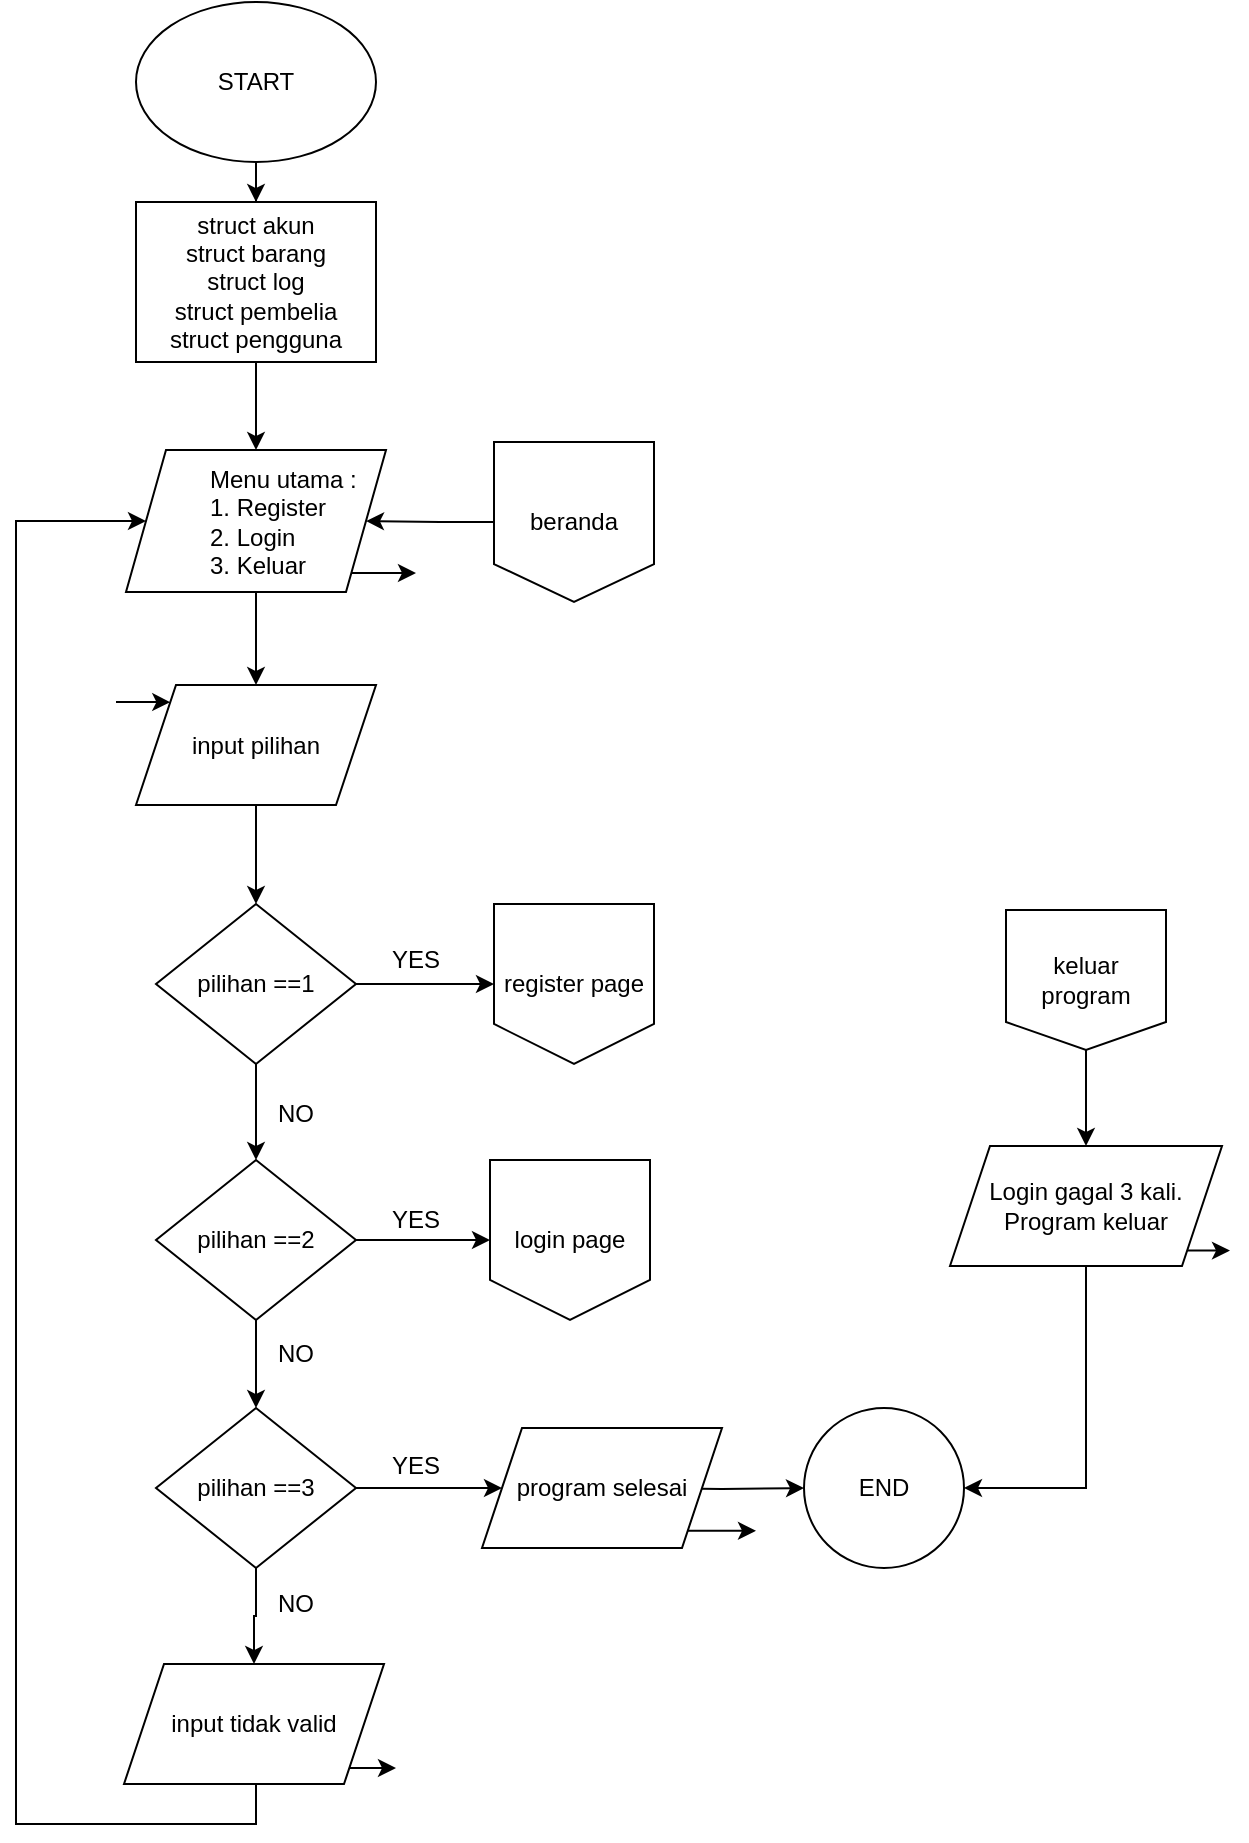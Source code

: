 <mxfile version="24.7.17" pages="17">
  <diagram name="BERANDA" id="9KDslhOimcdDY0lYYXzO">
    <mxGraphModel dx="1290" dy="621" grid="1" gridSize="10" guides="1" tooltips="1" connect="1" arrows="1" fold="1" page="1" pageScale="1" pageWidth="850" pageHeight="1100" math="0" shadow="0">
      <root>
        <mxCell id="0" />
        <mxCell id="1" parent="0" />
        <mxCell id="KFf8tgyVybvHWjMWD4ko-1" value="" style="edgeStyle=orthogonalEdgeStyle;rounded=0;orthogonalLoop=1;jettySize=auto;html=1;" parent="1" source="KFf8tgyVybvHWjMWD4ko-2" target="KFf8tgyVybvHWjMWD4ko-4" edge="1">
          <mxGeometry relative="1" as="geometry" />
        </mxCell>
        <mxCell id="KFf8tgyVybvHWjMWD4ko-2" value="START" style="ellipse;whiteSpace=wrap;html=1;" parent="1" vertex="1">
          <mxGeometry x="140" y="40" width="120" height="80" as="geometry" />
        </mxCell>
        <mxCell id="rzL_nRtl6ML70rzkcNnl-1" value="" style="edgeStyle=orthogonalEdgeStyle;rounded=0;orthogonalLoop=1;jettySize=auto;html=1;" parent="1" source="KFf8tgyVybvHWjMWD4ko-4" target="KFf8tgyVybvHWjMWD4ko-9" edge="1">
          <mxGeometry relative="1" as="geometry" />
        </mxCell>
        <mxCell id="KFf8tgyVybvHWjMWD4ko-4" value="struct akun&lt;div&gt;struct barang&lt;/div&gt;&lt;div&gt;struct log&lt;/div&gt;&lt;div&gt;struct pembelia&lt;/div&gt;&lt;div&gt;struct pengguna&lt;/div&gt;" style="whiteSpace=wrap;html=1;" parent="1" vertex="1">
          <mxGeometry x="140" y="140" width="120" height="80" as="geometry" />
        </mxCell>
        <mxCell id="KFf8tgyVybvHWjMWD4ko-7" style="edgeStyle=orthogonalEdgeStyle;rounded=0;orthogonalLoop=1;jettySize=auto;html=1;exitX=1;exitY=1;exitDx=0;exitDy=0;" parent="1" source="KFf8tgyVybvHWjMWD4ko-9" edge="1">
          <mxGeometry relative="1" as="geometry">
            <mxPoint x="280" y="326" as="targetPoint" />
          </mxGeometry>
        </mxCell>
        <mxCell id="KFf8tgyVybvHWjMWD4ko-8" value="" style="edgeStyle=orthogonalEdgeStyle;rounded=0;orthogonalLoop=1;jettySize=auto;html=1;" parent="1" source="KFf8tgyVybvHWjMWD4ko-9" target="KFf8tgyVybvHWjMWD4ko-11" edge="1">
          <mxGeometry relative="1" as="geometry" />
        </mxCell>
        <mxCell id="KFf8tgyVybvHWjMWD4ko-9" value="&lt;blockquote style=&quot;margin: 0 0 0 40px; border: none; padding: 0px;&quot;&gt;Menu utama :&lt;div&gt;1. Register&lt;/div&gt;&lt;div&gt;2. Login&lt;/div&gt;&lt;div&gt;3. Keluar&lt;/div&gt;&lt;/blockquote&gt;" style="shape=parallelogram;perimeter=parallelogramPerimeter;whiteSpace=wrap;html=1;fixedSize=1;align=left;" parent="1" vertex="1">
          <mxGeometry x="135" y="264" width="130" height="71" as="geometry" />
        </mxCell>
        <mxCell id="KFf8tgyVybvHWjMWD4ko-10" value="" style="edgeStyle=orthogonalEdgeStyle;rounded=0;orthogonalLoop=1;jettySize=auto;html=1;" parent="1" source="KFf8tgyVybvHWjMWD4ko-11" target="KFf8tgyVybvHWjMWD4ko-15" edge="1">
          <mxGeometry relative="1" as="geometry" />
        </mxCell>
        <mxCell id="KFf8tgyVybvHWjMWD4ko-11" value="input pilihan" style="shape=parallelogram;perimeter=parallelogramPerimeter;whiteSpace=wrap;html=1;fixedSize=1;align=center;" parent="1" vertex="1">
          <mxGeometry x="140" y="381.5" width="120" height="60" as="geometry" />
        </mxCell>
        <mxCell id="KFf8tgyVybvHWjMWD4ko-12" value="" style="endArrow=classic;html=1;rounded=0;entryX=0;entryY=0;entryDx=0;entryDy=0;" parent="1" target="KFf8tgyVybvHWjMWD4ko-11" edge="1">
          <mxGeometry width="50" height="50" relative="1" as="geometry">
            <mxPoint x="130" y="390" as="sourcePoint" />
            <mxPoint x="140" y="281" as="targetPoint" />
          </mxGeometry>
        </mxCell>
        <mxCell id="KFf8tgyVybvHWjMWD4ko-13" value="" style="edgeStyle=orthogonalEdgeStyle;rounded=0;orthogonalLoop=1;jettySize=auto;html=1;" parent="1" source="KFf8tgyVybvHWjMWD4ko-15" target="KFf8tgyVybvHWjMWD4ko-18" edge="1">
          <mxGeometry relative="1" as="geometry" />
        </mxCell>
        <mxCell id="KFf8tgyVybvHWjMWD4ko-14" value="" style="edgeStyle=orthogonalEdgeStyle;rounded=0;orthogonalLoop=1;jettySize=auto;html=1;" parent="1" source="KFf8tgyVybvHWjMWD4ko-15" target="KFf8tgyVybvHWjMWD4ko-22" edge="1">
          <mxGeometry relative="1" as="geometry" />
        </mxCell>
        <mxCell id="KFf8tgyVybvHWjMWD4ko-15" value="pilihan ==1" style="rhombus;whiteSpace=wrap;html=1;" parent="1" vertex="1">
          <mxGeometry x="150" y="491" width="100" height="80" as="geometry" />
        </mxCell>
        <mxCell id="KFf8tgyVybvHWjMWD4ko-16" value="" style="edgeStyle=orthogonalEdgeStyle;rounded=0;orthogonalLoop=1;jettySize=auto;html=1;" parent="1" source="KFf8tgyVybvHWjMWD4ko-18" target="KFf8tgyVybvHWjMWD4ko-21" edge="1">
          <mxGeometry relative="1" as="geometry" />
        </mxCell>
        <mxCell id="KFf8tgyVybvHWjMWD4ko-17" value="" style="edgeStyle=orthogonalEdgeStyle;rounded=0;orthogonalLoop=1;jettySize=auto;html=1;" parent="1" source="KFf8tgyVybvHWjMWD4ko-18" target="KFf8tgyVybvHWjMWD4ko-23" edge="1">
          <mxGeometry relative="1" as="geometry" />
        </mxCell>
        <mxCell id="KFf8tgyVybvHWjMWD4ko-18" value="pilihan ==2" style="rhombus;whiteSpace=wrap;html=1;" parent="1" vertex="1">
          <mxGeometry x="150" y="619" width="100" height="80" as="geometry" />
        </mxCell>
        <mxCell id="KFf8tgyVybvHWjMWD4ko-19" value="" style="edgeStyle=orthogonalEdgeStyle;rounded=0;orthogonalLoop=1;jettySize=auto;html=1;" parent="1" source="KFf8tgyVybvHWjMWD4ko-21" target="KFf8tgyVybvHWjMWD4ko-26" edge="1">
          <mxGeometry relative="1" as="geometry" />
        </mxCell>
        <mxCell id="KFf8tgyVybvHWjMWD4ko-20" value="" style="edgeStyle=orthogonalEdgeStyle;rounded=0;orthogonalLoop=1;jettySize=auto;html=1;" parent="1" source="KFf8tgyVybvHWjMWD4ko-21" target="KFf8tgyVybvHWjMWD4ko-29" edge="1">
          <mxGeometry relative="1" as="geometry" />
        </mxCell>
        <mxCell id="KFf8tgyVybvHWjMWD4ko-21" value="pilihan ==3" style="rhombus;whiteSpace=wrap;html=1;" parent="1" vertex="1">
          <mxGeometry x="150" y="743" width="100" height="80" as="geometry" />
        </mxCell>
        <mxCell id="KFf8tgyVybvHWjMWD4ko-22" value="register page" style="shape=offPageConnector;whiteSpace=wrap;html=1;size=0.25;" parent="1" vertex="1">
          <mxGeometry x="319" y="491" width="80" height="80" as="geometry" />
        </mxCell>
        <mxCell id="KFf8tgyVybvHWjMWD4ko-23" value="login page" style="shape=offPageConnector;whiteSpace=wrap;html=1;size=0.25;" parent="1" vertex="1">
          <mxGeometry x="317" y="619" width="80" height="80" as="geometry" />
        </mxCell>
        <mxCell id="KFf8tgyVybvHWjMWD4ko-24" style="edgeStyle=orthogonalEdgeStyle;rounded=0;orthogonalLoop=1;jettySize=auto;html=1;exitX=1;exitY=1;exitDx=0;exitDy=0;" parent="1" source="KFf8tgyVybvHWjMWD4ko-26" edge="1">
          <mxGeometry relative="1" as="geometry">
            <mxPoint x="450" y="804.25" as="targetPoint" />
          </mxGeometry>
        </mxCell>
        <mxCell id="KFf8tgyVybvHWjMWD4ko-25" value="" style="edgeStyle=orthogonalEdgeStyle;rounded=0;orthogonalLoop=1;jettySize=auto;html=1;" parent="1" target="KFf8tgyVybvHWjMWD4ko-30" edge="1">
          <mxGeometry relative="1" as="geometry">
            <mxPoint x="391" y="783" as="sourcePoint" />
          </mxGeometry>
        </mxCell>
        <mxCell id="KFf8tgyVybvHWjMWD4ko-26" value="program selesai" style="shape=parallelogram;perimeter=parallelogramPerimeter;whiteSpace=wrap;html=1;fixedSize=1;" parent="1" vertex="1">
          <mxGeometry x="313" y="753" width="120" height="60" as="geometry" />
        </mxCell>
        <mxCell id="KFf8tgyVybvHWjMWD4ko-27" style="edgeStyle=orthogonalEdgeStyle;rounded=0;orthogonalLoop=1;jettySize=auto;html=1;exitX=1;exitY=1;exitDx=0;exitDy=0;" parent="1" source="KFf8tgyVybvHWjMWD4ko-29" edge="1">
          <mxGeometry relative="1" as="geometry">
            <mxPoint x="270" y="923" as="targetPoint" />
          </mxGeometry>
        </mxCell>
        <mxCell id="KFf8tgyVybvHWjMWD4ko-28" style="edgeStyle=orthogonalEdgeStyle;rounded=0;orthogonalLoop=1;jettySize=auto;html=1;exitX=0.5;exitY=1;exitDx=0;exitDy=0;entryX=0;entryY=0.5;entryDx=0;entryDy=0;" parent="1" source="KFf8tgyVybvHWjMWD4ko-29" target="KFf8tgyVybvHWjMWD4ko-9" edge="1">
          <mxGeometry relative="1" as="geometry">
            <Array as="points">
              <mxPoint x="200" y="951" />
              <mxPoint x="80" y="951" />
              <mxPoint x="80" y="300" />
            </Array>
          </mxGeometry>
        </mxCell>
        <mxCell id="KFf8tgyVybvHWjMWD4ko-29" value="input tidak valid" style="shape=parallelogram;perimeter=parallelogramPerimeter;whiteSpace=wrap;html=1;fixedSize=1;" parent="1" vertex="1">
          <mxGeometry x="134" y="871" width="130" height="60" as="geometry" />
        </mxCell>
        <mxCell id="KFf8tgyVybvHWjMWD4ko-30" value="END" style="ellipse;whiteSpace=wrap;html=1;" parent="1" vertex="1">
          <mxGeometry x="474" y="743" width="80" height="80" as="geometry" />
        </mxCell>
        <mxCell id="KFf8tgyVybvHWjMWD4ko-31" style="edgeStyle=orthogonalEdgeStyle;rounded=0;orthogonalLoop=1;jettySize=auto;html=1;exitX=1;exitY=1;exitDx=0;exitDy=0;" parent="1" source="KFf8tgyVybvHWjMWD4ko-33" edge="1">
          <mxGeometry relative="1" as="geometry">
            <mxPoint x="687.0" y="664.154" as="targetPoint" />
          </mxGeometry>
        </mxCell>
        <mxCell id="KFf8tgyVybvHWjMWD4ko-32" style="edgeStyle=orthogonalEdgeStyle;rounded=0;orthogonalLoop=1;jettySize=auto;html=1;exitX=0.5;exitY=1;exitDx=0;exitDy=0;entryX=1;entryY=0.5;entryDx=0;entryDy=0;" parent="1" source="KFf8tgyVybvHWjMWD4ko-33" target="KFf8tgyVybvHWjMWD4ko-30" edge="1">
          <mxGeometry relative="1" as="geometry" />
        </mxCell>
        <mxCell id="KFf8tgyVybvHWjMWD4ko-33" value="Login gagal 3 kali. Program keluar" style="shape=parallelogram;perimeter=parallelogramPerimeter;whiteSpace=wrap;html=1;fixedSize=1;" parent="1" vertex="1">
          <mxGeometry x="547" y="612" width="136" height="60" as="geometry" />
        </mxCell>
        <mxCell id="KFf8tgyVybvHWjMWD4ko-34" value="" style="edgeStyle=orthogonalEdgeStyle;rounded=0;orthogonalLoop=1;jettySize=auto;html=1;" parent="1" source="KFf8tgyVybvHWjMWD4ko-35" target="KFf8tgyVybvHWjMWD4ko-33" edge="1">
          <mxGeometry relative="1" as="geometry" />
        </mxCell>
        <mxCell id="KFf8tgyVybvHWjMWD4ko-35" value="keluar program" style="shape=offPageConnector;whiteSpace=wrap;html=1;size=0.2;" parent="1" vertex="1">
          <mxGeometry x="575" y="494" width="80" height="70" as="geometry" />
        </mxCell>
        <mxCell id="KFf8tgyVybvHWjMWD4ko-36" value="YES" style="text;html=1;align=center;verticalAlign=middle;whiteSpace=wrap;rounded=0;" parent="1" vertex="1">
          <mxGeometry x="250" y="634" width="60" height="30" as="geometry" />
        </mxCell>
        <mxCell id="KFf8tgyVybvHWjMWD4ko-37" value="YES" style="text;html=1;align=center;verticalAlign=middle;whiteSpace=wrap;rounded=0;" parent="1" vertex="1">
          <mxGeometry x="250" y="757" width="60" height="30" as="geometry" />
        </mxCell>
        <mxCell id="KFf8tgyVybvHWjMWD4ko-38" value="YES" style="text;html=1;align=center;verticalAlign=middle;whiteSpace=wrap;rounded=0;" parent="1" vertex="1">
          <mxGeometry x="250" y="504" width="60" height="30" as="geometry" />
        </mxCell>
        <mxCell id="KFf8tgyVybvHWjMWD4ko-39" value="NO" style="text;html=1;align=center;verticalAlign=middle;whiteSpace=wrap;rounded=0;" parent="1" vertex="1">
          <mxGeometry x="190" y="581" width="60" height="30" as="geometry" />
        </mxCell>
        <mxCell id="KFf8tgyVybvHWjMWD4ko-40" value="NO" style="text;html=1;align=center;verticalAlign=middle;whiteSpace=wrap;rounded=0;" parent="1" vertex="1">
          <mxGeometry x="190" y="701" width="60" height="30" as="geometry" />
        </mxCell>
        <mxCell id="KFf8tgyVybvHWjMWD4ko-41" value="NO" style="text;html=1;align=center;verticalAlign=middle;whiteSpace=wrap;rounded=0;" parent="1" vertex="1">
          <mxGeometry x="190" y="826" width="60" height="30" as="geometry" />
        </mxCell>
        <mxCell id="KFf8tgyVybvHWjMWD4ko-42" value="" style="edgeStyle=orthogonalEdgeStyle;rounded=0;orthogonalLoop=1;jettySize=auto;html=1;" parent="1" source="KFf8tgyVybvHWjMWD4ko-43" target="KFf8tgyVybvHWjMWD4ko-9" edge="1">
          <mxGeometry relative="1" as="geometry" />
        </mxCell>
        <mxCell id="KFf8tgyVybvHWjMWD4ko-43" value="beranda" style="shape=offPageConnector;whiteSpace=wrap;html=1;size=0.237;" parent="1" vertex="1">
          <mxGeometry x="319" y="260" width="80" height="80" as="geometry" />
        </mxCell>
      </root>
    </mxGraphModel>
  </diagram>
  <diagram name="REGISTER" id="F3K3H-UtuV_NmFLvG0dB">
    <mxGraphModel grid="1" page="1" gridSize="10" guides="1" tooltips="1" connect="1" arrows="1" fold="1" pageScale="1" pageWidth="850" pageHeight="1100" math="0" shadow="0">
      <root>
        <mxCell id="0" />
        <mxCell id="1" parent="0" />
        <mxCell id="Yp7w3I6E7uexU9hTmKXb-5" value="" style="edgeStyle=orthogonalEdgeStyle;rounded=0;orthogonalLoop=1;jettySize=auto;html=1;" edge="1" parent="1" source="Yp7w3I6E7uexU9hTmKXb-1" target="Yp7w3I6E7uexU9hTmKXb-4">
          <mxGeometry relative="1" as="geometry" />
        </mxCell>
        <mxCell id="Yp7w3I6E7uexU9hTmKXb-1" value="register&lt;div&gt;page&lt;/div&gt;" style="shape=offPageConnector;whiteSpace=wrap;html=1;size=0.25;" vertex="1" parent="1">
          <mxGeometry x="160" y="50" width="80" height="80" as="geometry" />
        </mxCell>
        <mxCell id="Yp7w3I6E7uexU9hTmKXb-7" value="" style="edgeStyle=orthogonalEdgeStyle;rounded=0;orthogonalLoop=1;jettySize=auto;html=1;" edge="1" parent="1" source="Yp7w3I6E7uexU9hTmKXb-4" target="Yp7w3I6E7uexU9hTmKXb-6">
          <mxGeometry relative="1" as="geometry" />
        </mxCell>
        <mxCell id="TPXz-fWVYH1Vk8_3LXSl-2" value="" style="edgeStyle=orthogonalEdgeStyle;rounded=0;orthogonalLoop=1;jettySize=auto;html=1;" edge="1" parent="1" source="Yp7w3I6E7uexU9hTmKXb-4" target="TPXz-fWVYH1Vk8_3LXSl-1">
          <mxGeometry relative="1" as="geometry" />
        </mxCell>
        <mxCell id="Yp7w3I6E7uexU9hTmKXb-4" value="jumlahPengguna &amp;gt; MAX_PENGGUNA" style="rhombus;whiteSpace=wrap;html=1;" vertex="1" parent="1">
          <mxGeometry x="110" y="180" width="180" height="80" as="geometry" />
        </mxCell>
        <mxCell id="Yp7w3I6E7uexU9hTmKXb-10" value="" style="edgeStyle=orthogonalEdgeStyle;rounded=0;orthogonalLoop=1;jettySize=auto;html=1;" edge="1" parent="1" source="Yp7w3I6E7uexU9hTmKXb-6" target="Yp7w3I6E7uexU9hTmKXb-9">
          <mxGeometry relative="1" as="geometry" />
        </mxCell>
        <mxCell id="Yp7w3I6E7uexU9hTmKXb-11" style="edgeStyle=orthogonalEdgeStyle;rounded=0;orthogonalLoop=1;jettySize=auto;html=1;exitX=1;exitY=1;exitDx=0;exitDy=0;" edge="1" parent="1" source="Yp7w3I6E7uexU9hTmKXb-6">
          <mxGeometry relative="1" as="geometry">
            <mxPoint x="530" y="243.667" as="targetPoint" />
          </mxGeometry>
        </mxCell>
        <mxCell id="Yp7w3I6E7uexU9hTmKXb-6" value="jumlah pengguna&amp;nbsp;&lt;div&gt;maksimum telah tercapai&lt;/div&gt;" style="shape=parallelogram;perimeter=parallelogramPerimeter;whiteSpace=wrap;html=1;fixedSize=1;" vertex="1" parent="1">
          <mxGeometry x="340" y="190" width="180" height="60" as="geometry" />
        </mxCell>
        <mxCell id="Yp7w3I6E7uexU9hTmKXb-9" value="beranda" style="shape=offPageConnector;whiteSpace=wrap;html=1;size=0.296;" vertex="1" parent="1">
          <mxGeometry x="590" y="179.997" width="80" height="80" as="geometry" />
        </mxCell>
        <mxCell id="EMO3dL6KlJKA722-OXuq-4" value="" style="edgeStyle=orthogonalEdgeStyle;rounded=0;orthogonalLoop=1;jettySize=auto;html=1;" edge="1" parent="1" source="TPXz-fWVYH1Vk8_3LXSl-1" target="EMO3dL6KlJKA722-OXuq-3">
          <mxGeometry relative="1" as="geometry" />
        </mxCell>
        <mxCell id="TPXz-fWVYH1Vk8_3LXSl-1" value="Masukkan nama (maks 15 karakter)" style="shape=parallelogram;perimeter=parallelogramPerimeter;whiteSpace=wrap;html=1;fixedSize=1;align=center;" vertex="1" parent="1">
          <mxGeometry x="82" y="304" width="235" height="40" as="geometry" />
        </mxCell>
        <mxCell id="TPXz-fWVYH1Vk8_3LXSl-3" value="" style="endArrow=classic;html=1;rounded=0;entryX=0;entryY=0.25;entryDx=0;entryDy=0;" edge="1" parent="1" target="TPXz-fWVYH1Vk8_3LXSl-1">
          <mxGeometry width="50" height="50" relative="1" as="geometry">
            <mxPoint x="70" y="315" as="sourcePoint" />
            <mxPoint x="310" y="290" as="targetPoint" />
          </mxGeometry>
        </mxCell>
        <mxCell id="TPXz-fWVYH1Vk8_3LXSl-7" value="" style="edgeStyle=orthogonalEdgeStyle;rounded=0;orthogonalLoop=1;jettySize=auto;html=1;" edge="1" parent="1" source="TPXz-fWVYH1Vk8_3LXSl-4" target="TPXz-fWVYH1Vk8_3LXSl-6">
          <mxGeometry relative="1" as="geometry" />
        </mxCell>
        <mxCell id="TPXz-fWVYH1Vk8_3LXSl-10" value="" style="edgeStyle=orthogonalEdgeStyle;rounded=0;orthogonalLoop=1;jettySize=auto;html=1;" edge="1" parent="1" source="TPXz-fWVYH1Vk8_3LXSl-4" target="TPXz-fWVYH1Vk8_3LXSl-9">
          <mxGeometry relative="1" as="geometry" />
        </mxCell>
        <mxCell id="TPXz-fWVYH1Vk8_3LXSl-4" value="pengguna[i] nama&lt;div&gt;== input nama&lt;/div&gt;" style="rhombus;whiteSpace=wrap;html=1;" vertex="1" parent="1">
          <mxGeometry x="124" y="594" width="150" height="80" as="geometry" />
        </mxCell>
        <mxCell id="sgce2tEKVM2hEhs3kYsY-1" style="edgeStyle=orthogonalEdgeStyle;rounded=0;orthogonalLoop=1;jettySize=auto;html=1;exitX=1;exitY=1;exitDx=0;exitDy=0;" edge="1" parent="1" source="TPXz-fWVYH1Vk8_3LXSl-6">
          <mxGeometry relative="1" as="geometry">
            <mxPoint x="530.0" y="658.456" as="targetPoint" />
          </mxGeometry>
        </mxCell>
        <mxCell id="EMO3dL6KlJKA722-OXuq-2" value="" style="edgeStyle=orthogonalEdgeStyle;rounded=0;orthogonalLoop=1;jettySize=auto;html=1;" edge="1" parent="1" source="TPXz-fWVYH1Vk8_3LXSl-6" target="EMO3dL6KlJKA722-OXuq-1">
          <mxGeometry relative="1" as="geometry" />
        </mxCell>
        <mxCell id="TPXz-fWVYH1Vk8_3LXSl-6" value="nama pengguna sudah&lt;div&gt;digunakan, gunakan nama lain&lt;/div&gt;" style="shape=parallelogram;perimeter=parallelogramPerimeter;whiteSpace=wrap;html=1;fixedSize=1;" vertex="1" parent="1">
          <mxGeometry x="333.5" y="604" width="196.5" height="60" as="geometry" />
        </mxCell>
        <mxCell id="FS216pLJVOvcBFvzeC8_-2" style="edgeStyle=orthogonalEdgeStyle;rounded=0;orthogonalLoop=1;jettySize=auto;html=1;exitX=1;exitY=1;exitDx=0;exitDy=0;" edge="1" parent="1" source="TPXz-fWVYH1Vk8_3LXSl-9">
          <mxGeometry relative="1" as="geometry">
            <mxPoint x="270" y="785" as="targetPoint" />
          </mxGeometry>
        </mxCell>
        <mxCell id="FS216pLJVOvcBFvzeC8_-4" value="" style="edgeStyle=orthogonalEdgeStyle;rounded=0;orthogonalLoop=1;jettySize=auto;html=1;" edge="1" parent="1" source="TPXz-fWVYH1Vk8_3LXSl-9" target="FS216pLJVOvcBFvzeC8_-3">
          <mxGeometry relative="1" as="geometry" />
        </mxCell>
        <mxCell id="TPXz-fWVYH1Vk8_3LXSl-9" value="akun berhasil&lt;div&gt;didaftarkan&lt;/div&gt;" style="shape=parallelogram;perimeter=parallelogramPerimeter;whiteSpace=wrap;html=1;fixedSize=1;" vertex="1" parent="1">
          <mxGeometry x="139.5" y="733" width="120" height="60" as="geometry" />
        </mxCell>
        <mxCell id="FS216pLJVOvcBFvzeC8_-3" value="beranda" style="shape=offPageConnector;whiteSpace=wrap;html=1;size=0.25;" vertex="1" parent="1">
          <mxGeometry x="160" y="832" width="80" height="80" as="geometry" />
        </mxCell>
        <mxCell id="ZhvqFghxnU2Ih41kGdPL-2" value="YES" style="text;html=1;align=center;verticalAlign=middle;whiteSpace=wrap;rounded=0;" vertex="1" parent="1">
          <mxGeometry x="288" y="193" width="60" height="30" as="geometry" />
        </mxCell>
        <mxCell id="ZhvqFghxnU2Ih41kGdPL-3" value="YES" style="text;html=1;align=center;verticalAlign=middle;whiteSpace=wrap;rounded=0;" vertex="1" parent="1">
          <mxGeometry x="282" y="607" width="60" height="30" as="geometry" />
        </mxCell>
        <mxCell id="ZhvqFghxnU2Ih41kGdPL-4" value="NO" style="text;html=1;align=center;verticalAlign=middle;whiteSpace=wrap;rounded=0;" vertex="1" parent="1">
          <mxGeometry x="195" y="681" width="60" height="30" as="geometry" />
        </mxCell>
        <mxCell id="ZhvqFghxnU2Ih41kGdPL-5" value="NO" style="text;html=1;align=center;verticalAlign=middle;whiteSpace=wrap;rounded=0;" vertex="1" parent="1">
          <mxGeometry x="191" y="265" width="60" height="30" as="geometry" />
        </mxCell>
        <mxCell id="EMO3dL6KlJKA722-OXuq-1" value="beranda" style="shape=offPageConnector;whiteSpace=wrap;html=1;size=0.296;" vertex="1" parent="1">
          <mxGeometry x="583" y="594" width="80" height="80" as="geometry" />
        </mxCell>
        <mxCell id="EMO3dL6KlJKA722-OXuq-6" value="" style="edgeStyle=orthogonalEdgeStyle;rounded=0;orthogonalLoop=1;jettySize=auto;html=1;" edge="1" parent="1" source="EMO3dL6KlJKA722-OXuq-3" target="EMO3dL6KlJKA722-OXuq-5">
          <mxGeometry relative="1" as="geometry" />
        </mxCell>
        <mxCell id="EMO3dL6KlJKA722-OXuq-12" value="" style="edgeStyle=orthogonalEdgeStyle;rounded=0;orthogonalLoop=1;jettySize=auto;html=1;" edge="1" parent="1" source="EMO3dL6KlJKA722-OXuq-3" target="EMO3dL6KlJKA722-OXuq-10">
          <mxGeometry relative="1" as="geometry" />
        </mxCell>
        <mxCell id="EMO3dL6KlJKA722-OXuq-3" value="nama_input&lt;div&gt;.length &amp;gt; 15&lt;/div&gt;" style="rhombus;whiteSpace=wrap;html=1;" vertex="1" parent="1">
          <mxGeometry x="139.5" y="381" width="120.5" height="80" as="geometry" />
        </mxCell>
        <mxCell id="EMO3dL6KlJKA722-OXuq-7" style="edgeStyle=orthogonalEdgeStyle;rounded=0;orthogonalLoop=1;jettySize=auto;html=1;exitX=1;exitY=1;exitDx=0;exitDy=0;" edge="1" parent="1" source="EMO3dL6KlJKA722-OXuq-5">
          <mxGeometry relative="1" as="geometry">
            <mxPoint x="510" y="445.471" as="targetPoint" />
          </mxGeometry>
        </mxCell>
        <mxCell id="EMO3dL6KlJKA722-OXuq-9" value="" style="edgeStyle=orthogonalEdgeStyle;rounded=0;orthogonalLoop=1;jettySize=auto;html=1;" edge="1" parent="1" source="EMO3dL6KlJKA722-OXuq-5" target="EMO3dL6KlJKA722-OXuq-8">
          <mxGeometry relative="1" as="geometry" />
        </mxCell>
        <mxCell id="EMO3dL6KlJKA722-OXuq-5" value="nama pengguna tidak&lt;div&gt;boleh lebih dari 15 karakter&lt;/div&gt;" style="shape=parallelogram;perimeter=parallelogramPerimeter;whiteSpace=wrap;html=1;fixedSize=1;" vertex="1" parent="1">
          <mxGeometry x="310.25" y="391" width="189.75" height="60" as="geometry" />
        </mxCell>
        <mxCell id="EMO3dL6KlJKA722-OXuq-8" value="beranda" style="shape=offPageConnector;whiteSpace=wrap;html=1;size=0.296;" vertex="1" parent="1">
          <mxGeometry x="570" y="381" width="80" height="80" as="geometry" />
        </mxCell>
        <mxCell id="EMO3dL6KlJKA722-OXuq-13" value="" style="edgeStyle=orthogonalEdgeStyle;rounded=0;orthogonalLoop=1;jettySize=auto;html=1;" edge="1" parent="1" source="EMO3dL6KlJKA722-OXuq-10" target="TPXz-fWVYH1Vk8_3LXSl-4">
          <mxGeometry relative="1" as="geometry" />
        </mxCell>
        <mxCell id="EMO3dL6KlJKA722-OXuq-10" value="Masukkan password" style="shape=parallelogram;perimeter=parallelogramPerimeter;whiteSpace=wrap;html=1;fixedSize=1;align=center;" vertex="1" parent="1">
          <mxGeometry x="110.5" y="510" width="178.5" height="40" as="geometry" />
        </mxCell>
        <mxCell id="EMO3dL6KlJKA722-OXuq-11" value="" style="endArrow=classic;html=1;rounded=0;entryX=0;entryY=0.25;entryDx=0;entryDy=0;" edge="1" parent="1" target="EMO3dL6KlJKA722-OXuq-10">
          <mxGeometry width="50" height="50" relative="1" as="geometry">
            <mxPoint x="98.5" y="521" as="sourcePoint" />
            <mxPoint x="338.5" y="496" as="targetPoint" />
          </mxGeometry>
        </mxCell>
        <mxCell id="EMO3dL6KlJKA722-OXuq-14" value="YES" style="text;html=1;align=center;verticalAlign=middle;whiteSpace=wrap;rounded=0;" vertex="1" parent="1">
          <mxGeometry x="255" y="393" width="60" height="30" as="geometry" />
        </mxCell>
        <mxCell id="EMO3dL6KlJKA722-OXuq-15" value="NO" style="text;html=1;align=center;verticalAlign=middle;whiteSpace=wrap;rounded=0;" vertex="1" parent="1">
          <mxGeometry x="193" y="465" width="60" height="30" as="geometry" />
        </mxCell>
      </root>
    </mxGraphModel>
  </diagram>
  <diagram name="LOGIN" id="o0az5GuXfbslPxf4iwsE">
    <mxGraphModel grid="1" page="1" gridSize="10" guides="1" tooltips="1" connect="1" arrows="1" fold="1" pageScale="1" pageWidth="850" pageHeight="1100" math="0" shadow="0">
      <root>
        <mxCell id="0" />
        <mxCell id="1" parent="0" />
        <mxCell id="OFw1W0tX3B6JY0rbInhR-3" value="" style="edgeStyle=orthogonalEdgeStyle;rounded=0;orthogonalLoop=1;jettySize=auto;html=1;" edge="1" parent="1" source="OFw1W0tX3B6JY0rbInhR-1" target="OFw1W0tX3B6JY0rbInhR-2">
          <mxGeometry relative="1" as="geometry" />
        </mxCell>
        <mxCell id="OFw1W0tX3B6JY0rbInhR-1" value="login&lt;div&gt;page&lt;/div&gt;" style="shape=offPageConnector;whiteSpace=wrap;html=1;size=0.375;" vertex="1" parent="1">
          <mxGeometry x="120" y="40" width="80" height="80" as="geometry" />
        </mxCell>
        <mxCell id="OFw1W0tX3B6JY0rbInhR-5" value="" style="edgeStyle=orthogonalEdgeStyle;rounded=0;orthogonalLoop=1;jettySize=auto;html=1;" edge="1" parent="1" source="OFw1W0tX3B6JY0rbInhR-2" target="OFw1W0tX3B6JY0rbInhR-4">
          <mxGeometry relative="1" as="geometry" />
        </mxCell>
        <mxCell id="OFw1W0tX3B6JY0rbInhR-2" value="masukkan nama&lt;div&gt;masukkan password&lt;/div&gt;" style="shape=parallelogram;perimeter=parallelogramPerimeter;whiteSpace=wrap;html=1;fixedSize=1;" vertex="1" parent="1">
          <mxGeometry x="85" y="184" width="150" height="60" as="geometry" />
        </mxCell>
        <mxCell id="CTR9btAUF6VZWRj2uClg-1" value="" style="edgeStyle=orthogonalEdgeStyle;rounded=0;orthogonalLoop=1;jettySize=auto;html=1;" edge="1" parent="1" source="OFw1W0tX3B6JY0rbInhR-4" target="Bw8TNmW43kQ1G28vC3C9-7">
          <mxGeometry relative="1" as="geometry" />
        </mxCell>
        <mxCell id="Ta-oVNG7SRiYGjKjuzEu-2" value="" style="edgeStyle=orthogonalEdgeStyle;rounded=0;orthogonalLoop=1;jettySize=auto;html=1;" edge="1" parent="1" source="OFw1W0tX3B6JY0rbInhR-4" target="Ta-oVNG7SRiYGjKjuzEu-1">
          <mxGeometry relative="1" as="geometry" />
        </mxCell>
        <mxCell id="OFw1W0tX3B6JY0rbInhR-4" value="pengguna[i] nama, pw&lt;div&gt;== nama, pw input&lt;/div&gt;" style="rhombus;whiteSpace=wrap;html=1;" vertex="1" parent="1">
          <mxGeometry x="75" y="304" width="170" height="106" as="geometry" />
        </mxCell>
        <mxCell id="Bw8TNmW43kQ1G28vC3C9-3" style="edgeStyle=orthogonalEdgeStyle;rounded=0;orthogonalLoop=1;jettySize=auto;html=1;exitX=1;exitY=1;exitDx=0;exitDy=0;" edge="1" parent="1" source="Bw8TNmW43kQ1G28vC3C9-1">
          <mxGeometry relative="1" as="geometry">
            <mxPoint x="230" y="680" as="targetPoint" />
          </mxGeometry>
        </mxCell>
        <mxCell id="Bw8TNmW43kQ1G28vC3C9-6" value="" style="edgeStyle=orthogonalEdgeStyle;rounded=0;orthogonalLoop=1;jettySize=auto;html=1;" edge="1" parent="1" source="Bw8TNmW43kQ1G28vC3C9-1" target="Bw8TNmW43kQ1G28vC3C9-4">
          <mxGeometry relative="1" as="geometry" />
        </mxCell>
        <mxCell id="Bw8TNmW43kQ1G28vC3C9-1" value="login berhasil, selamat datang admin" style="shape=parallelogram;perimeter=parallelogramPerimeter;whiteSpace=wrap;html=1;fixedSize=1;" vertex="1" parent="1">
          <mxGeometry x="100" y="629" width="120" height="60" as="geometry" />
        </mxCell>
        <mxCell id="Bw8TNmW43kQ1G28vC3C9-4" value="menu manajemen&lt;div&gt;inventaris admin&lt;/div&gt;" style="shape=offPageConnector;whiteSpace=wrap;html=1;size=0.155;" vertex="1" parent="1">
          <mxGeometry x="100" y="724" width="120" height="110" as="geometry" />
        </mxCell>
        <mxCell id="Bw8TNmW43kQ1G28vC3C9-10" value="" style="edgeStyle=orthogonalEdgeStyle;rounded=0;orthogonalLoop=1;jettySize=auto;html=1;" edge="1" parent="1" source="Bw8TNmW43kQ1G28vC3C9-7" target="Bw8TNmW43kQ1G28vC3C9-9">
          <mxGeometry relative="1" as="geometry" />
        </mxCell>
        <mxCell id="MahYYRUYZnAdbe26D8YB-1" style="edgeStyle=orthogonalEdgeStyle;rounded=0;orthogonalLoop=1;jettySize=auto;html=1;exitX=1;exitY=1;exitDx=0;exitDy=0;" edge="1" parent="1" source="Bw8TNmW43kQ1G28vC3C9-7">
          <mxGeometry relative="1" as="geometry">
            <mxPoint x="451" y="379.667" as="targetPoint" />
          </mxGeometry>
        </mxCell>
        <mxCell id="Bw8TNmW43kQ1G28vC3C9-7" value="login gagal,&lt;div&gt;akun tidak ditemukan&lt;/div&gt;" style="shape=parallelogram;perimeter=parallelogramPerimeter;whiteSpace=wrap;html=1;fixedSize=1;" vertex="1" parent="1">
          <mxGeometry x="279" y="326" width="160" height="60" as="geometry" />
        </mxCell>
        <mxCell id="Bw8TNmW43kQ1G28vC3C9-12" value="" style="edgeStyle=orthogonalEdgeStyle;rounded=0;orthogonalLoop=1;jettySize=auto;html=1;" edge="1" parent="1" source="Bw8TNmW43kQ1G28vC3C9-9" target="Bw8TNmW43kQ1G28vC3C9-11">
          <mxGeometry relative="1" as="geometry" />
        </mxCell>
        <mxCell id="Bw8TNmW43kQ1G28vC3C9-9" value="3 - percobaan login" style="whiteSpace=wrap;html=1;" vertex="1" parent="1">
          <mxGeometry x="478" y="326" width="120" height="60" as="geometry" />
        </mxCell>
        <mxCell id="FCPIGpvC_azexTNUGtMk-1" value="" style="edgeStyle=orthogonalEdgeStyle;rounded=0;orthogonalLoop=1;jettySize=auto;html=1;" edge="1" parent="1" source="Bw8TNmW43kQ1G28vC3C9-11" target="Bw8TNmW43kQ1G28vC3C9-13">
          <mxGeometry relative="1" as="geometry" />
        </mxCell>
        <mxCell id="_4RmHk2_U1mRr9rf_x-p-2" value="" style="edgeStyle=orthogonalEdgeStyle;rounded=0;orthogonalLoop=1;jettySize=auto;html=1;" edge="1" parent="1" source="Bw8TNmW43kQ1G28vC3C9-11" target="_4RmHk2_U1mRr9rf_x-p-1">
          <mxGeometry relative="1" as="geometry" />
        </mxCell>
        <mxCell id="Bw8TNmW43kQ1G28vC3C9-11" value="percobaan&lt;div&gt;login == 0&lt;/div&gt;" style="rhombus;whiteSpace=wrap;html=1;" vertex="1" parent="1">
          <mxGeometry x="651" y="316" width="113" height="80" as="geometry" />
        </mxCell>
        <mxCell id="Bw8TNmW43kQ1G28vC3C9-13" value="keluar program" style="shape=offPageConnector;whiteSpace=wrap;html=1;size=0.25;" vertex="1" parent="1">
          <mxGeometry x="667.5" y="435" width="80" height="80" as="geometry" />
        </mxCell>
        <mxCell id="CTR9btAUF6VZWRj2uClg-2" value="YES" style="text;html=1;align=center;verticalAlign=middle;whiteSpace=wrap;rounded=0;" vertex="1" parent="1">
          <mxGeometry x="155" y="429" width="60" height="30" as="geometry" />
        </mxCell>
        <mxCell id="CTR9btAUF6VZWRj2uClg-3" value="YES" style="text;html=1;align=center;verticalAlign=middle;whiteSpace=wrap;rounded=0;" vertex="1" parent="1">
          <mxGeometry x="701" y="395" width="60" height="30" as="geometry" />
        </mxCell>
        <mxCell id="CTR9btAUF6VZWRj2uClg-4" value="NO" style="text;html=1;align=center;verticalAlign=middle;whiteSpace=wrap;rounded=0;" vertex="1" parent="1">
          <mxGeometry x="232" y="331" width="60" height="30" as="geometry" />
        </mxCell>
        <mxCell id="CTR9btAUF6VZWRj2uClg-5" value="NO" style="text;html=1;align=center;verticalAlign=middle;whiteSpace=wrap;rounded=0;" vertex="1" parent="1">
          <mxGeometry x="753" y="330" width="60" height="30" as="geometry" />
        </mxCell>
        <mxCell id="MahYYRUYZnAdbe26D8YB-2" value="" style="endArrow=classic;html=1;rounded=0;entryX=0;entryY=0;entryDx=0;entryDy=0;" edge="1" parent="1" target="OFw1W0tX3B6JY0rbInhR-2">
          <mxGeometry width="50" height="50" relative="1" as="geometry">
            <mxPoint x="70" y="192" as="sourcePoint" />
            <mxPoint x="410" y="150" as="targetPoint" />
          </mxGeometry>
        </mxCell>
        <mxCell id="_4RmHk2_U1mRr9rf_x-p-3" style="edgeStyle=orthogonalEdgeStyle;rounded=0;orthogonalLoop=1;jettySize=auto;html=1;exitX=1;exitY=1;exitDx=0;exitDy=0;" edge="1" parent="1" source="_4RmHk2_U1mRr9rf_x-p-1">
          <mxGeometry relative="1" as="geometry">
            <mxPoint x="981" y="379.545" as="targetPoint" />
          </mxGeometry>
        </mxCell>
        <mxCell id="_4RmHk2_U1mRr9rf_x-p-4" style="edgeStyle=orthogonalEdgeStyle;rounded=0;orthogonalLoop=1;jettySize=auto;html=1;exitX=1;exitY=0.5;exitDx=0;exitDy=0;entryX=1;entryY=0.5;entryDx=0;entryDy=0;" edge="1" parent="1" source="_4RmHk2_U1mRr9rf_x-p-1" target="OFw1W0tX3B6JY0rbInhR-2">
          <mxGeometry relative="1" as="geometry">
            <Array as="points">
              <mxPoint x="1030" y="356" />
              <mxPoint x="1030" y="214" />
            </Array>
          </mxGeometry>
        </mxCell>
        <mxCell id="_4RmHk2_U1mRr9rf_x-p-1" value="coba lagi. sisa percobaan&lt;div&gt;(3 -percobaan login)&lt;/div&gt;" style="shape=parallelogram;perimeter=parallelogramPerimeter;whiteSpace=wrap;html=1;fixedSize=1;" vertex="1" parent="1">
          <mxGeometry x="801" y="326" width="179.5" height="60" as="geometry" />
        </mxCell>
        <mxCell id="Ta-oVNG7SRiYGjKjuzEu-3" value="" style="edgeStyle=orthogonalEdgeStyle;rounded=0;orthogonalLoop=1;jettySize=auto;html=1;" edge="1" parent="1" source="Ta-oVNG7SRiYGjKjuzEu-1" target="Bw8TNmW43kQ1G28vC3C9-1">
          <mxGeometry relative="1" as="geometry" />
        </mxCell>
        <mxCell id="Ta-oVNG7SRiYGjKjuzEu-5" value="" style="edgeStyle=orthogonalEdgeStyle;rounded=0;orthogonalLoop=1;jettySize=auto;html=1;" edge="1" parent="1" source="Ta-oVNG7SRiYGjKjuzEu-1" target="Ta-oVNG7SRiYGjKjuzEu-4">
          <mxGeometry relative="1" as="geometry" />
        </mxCell>
        <mxCell id="Ta-oVNG7SRiYGjKjuzEu-1" value="pengguna[i] == admin" style="rhombus;whiteSpace=wrap;html=1;" vertex="1" parent="1">
          <mxGeometry x="75" y="474" width="170" height="106" as="geometry" />
        </mxCell>
        <mxCell id="Ta-oVNG7SRiYGjKjuzEu-6" style="edgeStyle=orthogonalEdgeStyle;rounded=0;orthogonalLoop=1;jettySize=auto;html=1;exitX=1;exitY=1;exitDx=0;exitDy=0;" edge="1" parent="1" source="Ta-oVNG7SRiYGjKjuzEu-4">
          <mxGeometry relative="1" as="geometry">
            <mxPoint x="410" y="549" as="targetPoint" />
          </mxGeometry>
        </mxCell>
        <mxCell id="Ta-oVNG7SRiYGjKjuzEu-8" value="" style="edgeStyle=orthogonalEdgeStyle;rounded=0;orthogonalLoop=1;jettySize=auto;html=1;" edge="1" parent="1" source="Ta-oVNG7SRiYGjKjuzEu-4" target="Ta-oVNG7SRiYGjKjuzEu-7">
          <mxGeometry relative="1" as="geometry" />
        </mxCell>
        <mxCell id="Ta-oVNG7SRiYGjKjuzEu-4" value="login berhasil, selamat datang&lt;div&gt;user&lt;/div&gt;" style="shape=parallelogram;perimeter=parallelogramPerimeter;whiteSpace=wrap;html=1;fixedSize=1;" vertex="1" parent="1">
          <mxGeometry x="281" y="497" width="120" height="60" as="geometry" />
        </mxCell>
        <mxCell id="Ta-oVNG7SRiYGjKjuzEu-7" value="menu manajemen&lt;div&gt;inventaris user&lt;/div&gt;" style="shape=offPageConnector;whiteSpace=wrap;html=1;size=0.155;" vertex="1" parent="1">
          <mxGeometry x="450" y="472" width="120" height="110" as="geometry" />
        </mxCell>
        <mxCell id="Ta-oVNG7SRiYGjKjuzEu-9" value="YES" style="text;html=1;align=center;verticalAlign=middle;whiteSpace=wrap;rounded=0;" vertex="1" parent="1">
          <mxGeometry x="153" y="586" width="60" height="30" as="geometry" />
        </mxCell>
        <mxCell id="Ta-oVNG7SRiYGjKjuzEu-10" value="NO" style="text;html=1;align=center;verticalAlign=middle;whiteSpace=wrap;rounded=0;" vertex="1" parent="1">
          <mxGeometry x="235" y="501" width="60" height="30" as="geometry" />
        </mxCell>
      </root>
    </mxGraphModel>
  </diagram>
  <diagram name="MENU MANAJEMEN INVENTARIS ADMIN" id="uX3Pc2vYc0_gthmEGoP8">
    <mxGraphModel grid="1" page="1" gridSize="10" guides="1" tooltips="1" connect="1" arrows="1" fold="1" pageScale="1" pageWidth="850" pageHeight="1100" math="0" shadow="0">
      <root>
        <mxCell id="0" />
        <mxCell id="1" parent="0" />
        <mxCell id="JRkkfr9n6A98en_sNdAK-2" value="" style="edgeStyle=orthogonalEdgeStyle;rounded=0;orthogonalLoop=1;jettySize=auto;html=1;" edge="1" parent="1" source="6VM_T-FsCh-s5iWhuRd_-1" target="JRkkfr9n6A98en_sNdAK-1">
          <mxGeometry relative="1" as="geometry" />
        </mxCell>
        <mxCell id="6VM_T-FsCh-s5iWhuRd_-1" value="menu manajemen&lt;div&gt;inventaris admin&lt;/div&gt;" style="shape=offPageConnector;whiteSpace=wrap;html=1;size=0.155;" vertex="1" parent="1">
          <mxGeometry x="327" y="37" width="120" height="110" as="geometry" />
        </mxCell>
        <mxCell id="sCyeeCBXmx9EmujCN8-w-2" value="" style="edgeStyle=orthogonalEdgeStyle;rounded=0;orthogonalLoop=1;jettySize=auto;html=1;" edge="1" parent="1" source="JRkkfr9n6A98en_sNdAK-1" target="sCyeeCBXmx9EmujCN8-w-1">
          <mxGeometry relative="1" as="geometry" />
        </mxCell>
        <mxCell id="unyXuYznNjC2oopt7jha-1" style="edgeStyle=orthogonalEdgeStyle;rounded=0;orthogonalLoop=1;jettySize=auto;html=1;exitX=1;exitY=1;exitDx=0;exitDy=0;" edge="1" parent="1" source="JRkkfr9n6A98en_sNdAK-1">
          <mxGeometry relative="1" as="geometry">
            <mxPoint x="510" y="318.783" as="targetPoint" />
          </mxGeometry>
        </mxCell>
        <mxCell id="JRkkfr9n6A98en_sNdAK-1" value="&lt;blockquote style=&quot;margin: 0 0 0 40px; border: none; padding: 0px;&quot;&gt;menu manajemen inventaris admin&lt;div&gt;1. tampilkan inventaris&lt;/div&gt;&lt;div&gt;2. tambah barang&lt;/div&gt;&lt;div&gt;3. update barang&lt;/div&gt;&lt;div&gt;4. hapus barang&lt;/div&gt;&lt;div&gt;5. riwayat aktivitas&lt;/div&gt;&lt;div&gt;6. kelola pengguna&lt;/div&gt;&lt;div&gt;7. cari barang&lt;/div&gt;&lt;div&gt;8. tambah admin lainnya&lt;/div&gt;&lt;div&gt;9. logout&lt;/div&gt;&lt;/blockquote&gt;" style="shape=parallelogram;perimeter=parallelogramPerimeter;whiteSpace=wrap;html=1;fixedSize=1;align=left;" vertex="1" parent="1">
          <mxGeometry x="267.25" y="171" width="239" height="160" as="geometry" />
        </mxCell>
        <mxCell id="sGkHNe0c6BFkxkC_mdHg-3" value="" style="edgeStyle=orthogonalEdgeStyle;rounded=0;orthogonalLoop=1;jettySize=auto;html=1;" edge="1" parent="1" source="sCyeeCBXmx9EmujCN8-w-1" target="sGkHNe0c6BFkxkC_mdHg-2">
          <mxGeometry relative="1" as="geometry" />
        </mxCell>
        <mxCell id="sCyeeCBXmx9EmujCN8-w-1" value="input pillihan" style="shape=parallelogram;perimeter=parallelogramPerimeter;whiteSpace=wrap;html=1;fixedSize=1;align=center;" vertex="1" parent="1">
          <mxGeometry x="327.5" y="357.5" width="120" height="60" as="geometry" />
        </mxCell>
        <mxCell id="sGkHNe0c6BFkxkC_mdHg-1" value="" style="endArrow=classic;html=1;rounded=0;entryX=0;entryY=0;entryDx=0;entryDy=0;" edge="1" parent="1" target="sCyeeCBXmx9EmujCN8-w-1">
          <mxGeometry width="50" height="50" relative="1" as="geometry">
            <mxPoint x="319" y="366" as="sourcePoint" />
            <mxPoint x="579" y="221" as="targetPoint" />
          </mxGeometry>
        </mxCell>
        <mxCell id="sGkHNe0c6BFkxkC_mdHg-5" value="" style="edgeStyle=orthogonalEdgeStyle;rounded=0;orthogonalLoop=1;jettySize=auto;html=1;" edge="1" parent="1" source="sGkHNe0c6BFkxkC_mdHg-2" target="sGkHNe0c6BFkxkC_mdHg-4">
          <mxGeometry relative="1" as="geometry" />
        </mxCell>
        <mxCell id="BA85-2J6AC7G3cpJb8MT-2" value="" style="edgeStyle=orthogonalEdgeStyle;rounded=0;orthogonalLoop=1;jettySize=auto;html=1;" edge="1" parent="1" source="sGkHNe0c6BFkxkC_mdHg-2" target="bZ-2ZH37cH4vZSNpoAj8-3">
          <mxGeometry relative="1" as="geometry" />
        </mxCell>
        <mxCell id="sGkHNe0c6BFkxkC_mdHg-2" value="pilihan == 1" style="rhombus;whiteSpace=wrap;html=1;" vertex="1" parent="1">
          <mxGeometry x="337.5" y="469.5" width="100.5" height="59.5" as="geometry" />
        </mxCell>
        <mxCell id="sGkHNe0c6BFkxkC_mdHg-7" value="" style="edgeStyle=orthogonalEdgeStyle;rounded=0;orthogonalLoop=1;jettySize=auto;html=1;" edge="1" parent="1" source="sGkHNe0c6BFkxkC_mdHg-4" target="sGkHNe0c6BFkxkC_mdHg-6">
          <mxGeometry relative="1" as="geometry" />
        </mxCell>
        <mxCell id="BA85-2J6AC7G3cpJb8MT-3" value="" style="edgeStyle=orthogonalEdgeStyle;rounded=0;orthogonalLoop=1;jettySize=auto;html=1;" edge="1" parent="1" source="sGkHNe0c6BFkxkC_mdHg-4" target="bZ-2ZH37cH4vZSNpoAj8-4">
          <mxGeometry relative="1" as="geometry" />
        </mxCell>
        <mxCell id="sGkHNe0c6BFkxkC_mdHg-4" value="pilihan == 2" style="rhombus;whiteSpace=wrap;html=1;" vertex="1" parent="1">
          <mxGeometry x="337.5" y="577" width="100.5" height="59.5" as="geometry" />
        </mxCell>
        <mxCell id="sGkHNe0c6BFkxkC_mdHg-9" value="" style="edgeStyle=orthogonalEdgeStyle;rounded=0;orthogonalLoop=1;jettySize=auto;html=1;" edge="1" parent="1" source="sGkHNe0c6BFkxkC_mdHg-6" target="sGkHNe0c6BFkxkC_mdHg-8">
          <mxGeometry relative="1" as="geometry" />
        </mxCell>
        <mxCell id="BA85-2J6AC7G3cpJb8MT-4" value="" style="edgeStyle=orthogonalEdgeStyle;rounded=0;orthogonalLoop=1;jettySize=auto;html=1;" edge="1" parent="1" source="sGkHNe0c6BFkxkC_mdHg-6" target="bZ-2ZH37cH4vZSNpoAj8-5">
          <mxGeometry relative="1" as="geometry" />
        </mxCell>
        <mxCell id="sGkHNe0c6BFkxkC_mdHg-6" value="pilihan == 3" style="rhombus;whiteSpace=wrap;html=1;" vertex="1" parent="1">
          <mxGeometry x="337.5" y="688.5" width="100.5" height="59.5" as="geometry" />
        </mxCell>
        <mxCell id="BA85-2J6AC7G3cpJb8MT-5" value="" style="edgeStyle=orthogonalEdgeStyle;rounded=0;orthogonalLoop=1;jettySize=auto;html=1;" edge="1" parent="1" source="sGkHNe0c6BFkxkC_mdHg-8" target="bZ-2ZH37cH4vZSNpoAj8-6">
          <mxGeometry relative="1" as="geometry" />
        </mxCell>
        <mxCell id="XzekapzPvTIjCMGV3_S2-5" value="" style="edgeStyle=orthogonalEdgeStyle;rounded=0;orthogonalLoop=1;jettySize=auto;html=1;" edge="1" parent="1" source="sGkHNe0c6BFkxkC_mdHg-8" target="XzekapzPvTIjCMGV3_S2-2">
          <mxGeometry relative="1" as="geometry" />
        </mxCell>
        <mxCell id="sGkHNe0c6BFkxkC_mdHg-8" value="pilihan == 4" style="rhombus;whiteSpace=wrap;html=1;" vertex="1" parent="1">
          <mxGeometry x="337.5" y="794" width="100.5" height="59.5" as="geometry" />
        </mxCell>
        <mxCell id="sGkHNe0c6BFkxkC_mdHg-14" value="" style="edgeStyle=orthogonalEdgeStyle;rounded=0;orthogonalLoop=1;jettySize=auto;html=1;" edge="1" parent="1" source="sGkHNe0c6BFkxkC_mdHg-10" target="sGkHNe0c6BFkxkC_mdHg-13">
          <mxGeometry relative="1" as="geometry" />
        </mxCell>
        <mxCell id="BA85-2J6AC7G3cpJb8MT-6" value="" style="edgeStyle=orthogonalEdgeStyle;rounded=0;orthogonalLoop=1;jettySize=auto;html=1;" edge="1" parent="1" source="sGkHNe0c6BFkxkC_mdHg-10" target="BA85-2J6AC7G3cpJb8MT-1">
          <mxGeometry relative="1" as="geometry" />
        </mxCell>
        <mxCell id="sGkHNe0c6BFkxkC_mdHg-10" value="pilihan == 9" style="rhombus;whiteSpace=wrap;html=1;" vertex="1" parent="1">
          <mxGeometry x="337.5" y="1328.5" width="100.5" height="59.5" as="geometry" />
        </mxCell>
        <mxCell id="bZ-2ZH37cH4vZSNpoAj8-1" style="edgeStyle=orthogonalEdgeStyle;rounded=0;orthogonalLoop=1;jettySize=auto;html=1;exitX=1;exitY=1;exitDx=0;exitDy=0;" edge="1" parent="1" source="sGkHNe0c6BFkxkC_mdHg-13">
          <mxGeometry relative="1" as="geometry">
            <mxPoint x="459" y="1496" as="targetPoint" />
          </mxGeometry>
        </mxCell>
        <mxCell id="fVRaRLDRwnKSgUwkaoBX-3" style="edgeStyle=orthogonalEdgeStyle;rounded=0;orthogonalLoop=1;jettySize=auto;html=1;exitX=0;exitY=0.5;exitDx=0;exitDy=0;entryX=0;entryY=0.5;entryDx=0;entryDy=0;" edge="1" parent="1" source="sGkHNe0c6BFkxkC_mdHg-13" target="JRkkfr9n6A98en_sNdAK-1">
          <mxGeometry relative="1" as="geometry">
            <Array as="points">
              <mxPoint x="230" y="1475" />
              <mxPoint x="230" y="251" />
            </Array>
          </mxGeometry>
        </mxCell>
        <mxCell id="sGkHNe0c6BFkxkC_mdHg-13" value="input tidak valid" style="shape=parallelogram;perimeter=parallelogramPerimeter;whiteSpace=wrap;html=1;fixedSize=1;" vertex="1" parent="1">
          <mxGeometry x="327.75" y="1444.75" width="120" height="60" as="geometry" />
        </mxCell>
        <mxCell id="bZ-2ZH37cH4vZSNpoAj8-3" value="tampilkan inventaris" style="shape=offPageConnector;whiteSpace=wrap;html=1;size=0.25;" vertex="1" parent="1">
          <mxGeometry x="496" y="464.25" width="80" height="70" as="geometry" />
        </mxCell>
        <mxCell id="bZ-2ZH37cH4vZSNpoAj8-4" value="tambah&lt;div&gt;barang&lt;/div&gt;" style="shape=offPageConnector;whiteSpace=wrap;html=1;size=0.25;" vertex="1" parent="1">
          <mxGeometry x="497" y="571.25" width="80" height="70" as="geometry" />
        </mxCell>
        <mxCell id="bZ-2ZH37cH4vZSNpoAj8-5" value="&lt;div&gt;update&lt;/div&gt;&lt;div&gt;barang&lt;/div&gt;" style="shape=offPageConnector;whiteSpace=wrap;html=1;size=0.25;" vertex="1" parent="1">
          <mxGeometry x="496" y="683.25" width="80" height="70" as="geometry" />
        </mxCell>
        <mxCell id="bZ-2ZH37cH4vZSNpoAj8-6" value="&lt;div&gt;hapus&lt;/div&gt;&lt;div&gt;barang&lt;/div&gt;" style="shape=offPageConnector;whiteSpace=wrap;html=1;size=0.25;" vertex="1" parent="1">
          <mxGeometry x="496" y="789" width="80" height="70" as="geometry" />
        </mxCell>
        <mxCell id="BA85-2J6AC7G3cpJb8MT-1" value="&lt;div&gt;beranda&lt;/div&gt;" style="shape=offPageConnector;whiteSpace=wrap;html=1;size=0.25;" vertex="1" parent="1">
          <mxGeometry x="500" y="1322.5" width="80" height="70" as="geometry" />
        </mxCell>
        <mxCell id="pJ4UBYXvOhZkCRdIaLRZ-1" value="YES" style="text;html=1;align=center;verticalAlign=middle;whiteSpace=wrap;rounded=0;" vertex="1" parent="1">
          <mxGeometry x="431" y="473.5" width="60" height="30" as="geometry" />
        </mxCell>
        <mxCell id="pJ4UBYXvOhZkCRdIaLRZ-2" value="YES" style="text;html=1;align=center;verticalAlign=middle;whiteSpace=wrap;rounded=0;" vertex="1" parent="1">
          <mxGeometry x="432" y="581.5" width="60" height="30" as="geometry" />
        </mxCell>
        <mxCell id="pJ4UBYXvOhZkCRdIaLRZ-3" value="YES" style="text;html=1;align=center;verticalAlign=middle;whiteSpace=wrap;rounded=0;" vertex="1" parent="1">
          <mxGeometry x="434" y="692.5" width="60" height="30" as="geometry" />
        </mxCell>
        <mxCell id="pJ4UBYXvOhZkCRdIaLRZ-4" value="YES" style="text;html=1;align=center;verticalAlign=middle;whiteSpace=wrap;rounded=0;" vertex="1" parent="1">
          <mxGeometry x="433" y="798.5" width="60" height="30" as="geometry" />
        </mxCell>
        <mxCell id="pJ4UBYXvOhZkCRdIaLRZ-5" value="YES" style="text;html=1;align=center;verticalAlign=middle;whiteSpace=wrap;rounded=0;" vertex="1" parent="1">
          <mxGeometry x="437" y="1331.5" width="60" height="30" as="geometry" />
        </mxCell>
        <mxCell id="pJ4UBYXvOhZkCRdIaLRZ-6" value="NO" style="text;html=1;align=center;verticalAlign=middle;whiteSpace=wrap;rounded=0;" vertex="1" parent="1">
          <mxGeometry x="377" y="535.5" width="60" height="30" as="geometry" />
        </mxCell>
        <mxCell id="pJ4UBYXvOhZkCRdIaLRZ-7" value="NO" style="text;html=1;align=center;verticalAlign=middle;whiteSpace=wrap;rounded=0;" vertex="1" parent="1">
          <mxGeometry x="379" y="642.5" width="60" height="30" as="geometry" />
        </mxCell>
        <mxCell id="pJ4UBYXvOhZkCRdIaLRZ-8" value="NO" style="text;html=1;align=center;verticalAlign=middle;whiteSpace=wrap;rounded=0;" vertex="1" parent="1">
          <mxGeometry x="380" y="756.5" width="60" height="30" as="geometry" />
        </mxCell>
        <mxCell id="pJ4UBYXvOhZkCRdIaLRZ-9" value="NO" style="text;html=1;align=center;verticalAlign=middle;whiteSpace=wrap;rounded=0;" vertex="1" parent="1">
          <mxGeometry x="382" y="854.5" width="60" height="30" as="geometry" />
        </mxCell>
        <mxCell id="pJ4UBYXvOhZkCRdIaLRZ-10" value="NO" style="text;html=1;align=center;verticalAlign=middle;whiteSpace=wrap;rounded=0;" vertex="1" parent="1">
          <mxGeometry x="382" y="1396.5" width="60" height="30" as="geometry" />
        </mxCell>
        <mxCell id="DiUGm75fiBqBST3vDKBD-2" value="" style="edgeStyle=orthogonalEdgeStyle;rounded=0;orthogonalLoop=1;jettySize=auto;html=1;" edge="1" parent="1" source="XzekapzPvTIjCMGV3_S2-2" target="DiUGm75fiBqBST3vDKBD-1">
          <mxGeometry relative="1" as="geometry" />
        </mxCell>
        <mxCell id="DiUGm75fiBqBST3vDKBD-10" value="" style="edgeStyle=orthogonalEdgeStyle;rounded=0;orthogonalLoop=1;jettySize=auto;html=1;entryX=0;entryY=0.5;entryDx=0;entryDy=0;" edge="1" parent="1" source="XzekapzPvTIjCMGV3_S2-2" target="ELwsKev90OehEw0yGGwl-2">
          <mxGeometry relative="1" as="geometry">
            <mxPoint x="498" y="922" as="targetPoint" />
          </mxGeometry>
        </mxCell>
        <mxCell id="XzekapzPvTIjCMGV3_S2-2" value="pilihan == 5" style="rhombus;whiteSpace=wrap;html=1;" vertex="1" parent="1">
          <mxGeometry x="337.5" y="892" width="100.5" height="59.5" as="geometry" />
        </mxCell>
        <mxCell id="XzekapzPvTIjCMGV3_S2-4" value="YES" style="text;html=1;align=center;verticalAlign=middle;whiteSpace=wrap;rounded=0;" vertex="1" parent="1">
          <mxGeometry x="431" y="892" width="60" height="33" as="geometry" />
        </mxCell>
        <mxCell id="XzekapzPvTIjCMGV3_S2-10" value="NO" style="text;html=1;align=center;verticalAlign=middle;whiteSpace=wrap;rounded=0;" vertex="1" parent="1">
          <mxGeometry x="380" y="962.5" width="60" height="30" as="geometry" />
        </mxCell>
        <mxCell id="DiUGm75fiBqBST3vDKBD-4" value="" style="edgeStyle=orthogonalEdgeStyle;rounded=0;orthogonalLoop=1;jettySize=auto;html=1;" edge="1" parent="1" source="DiUGm75fiBqBST3vDKBD-1" target="DiUGm75fiBqBST3vDKBD-3">
          <mxGeometry relative="1" as="geometry" />
        </mxCell>
        <mxCell id="xiAJg4mvqn16qD3_8t2Z-6" value="" style="edgeStyle=orthogonalEdgeStyle;rounded=0;orthogonalLoop=1;jettySize=auto;html=1;" edge="1" parent="1" source="DiUGm75fiBqBST3vDKBD-1" target="xiAJg4mvqn16qD3_8t2Z-2">
          <mxGeometry relative="1" as="geometry" />
        </mxCell>
        <mxCell id="DiUGm75fiBqBST3vDKBD-1" value="pilihan == 6" style="rhombus;whiteSpace=wrap;html=1;" vertex="1" parent="1">
          <mxGeometry x="337.5" y="997.5" width="100.5" height="59.5" as="geometry" />
        </mxCell>
        <mxCell id="DiUGm75fiBqBST3vDKBD-3" value="&lt;div&gt;kelola pengguna&lt;/div&gt;" style="shape=offPageConnector;whiteSpace=wrap;html=1;size=0.25;" vertex="1" parent="1">
          <mxGeometry x="497" y="992.5" width="80" height="70" as="geometry" />
        </mxCell>
        <mxCell id="DiUGm75fiBqBST3vDKBD-6" value="NO" style="text;html=1;align=center;verticalAlign=middle;whiteSpace=wrap;rounded=0;" vertex="1" parent="1">
          <mxGeometry x="382" y="1062.5" width="60" height="30" as="geometry" />
        </mxCell>
        <mxCell id="DiUGm75fiBqBST3vDKBD-8" value="YES" style="text;html=1;align=center;verticalAlign=middle;whiteSpace=wrap;rounded=0;" vertex="1" parent="1">
          <mxGeometry x="431" y="1001" width="60" height="30" as="geometry" />
        </mxCell>
        <mxCell id="ELwsKev90OehEw0yGGwl-1" style="edgeStyle=orthogonalEdgeStyle;rounded=0;orthogonalLoop=1;jettySize=auto;html=1;exitX=1;exitY=1;exitDx=0;exitDy=0;" edge="1" parent="1" source="ELwsKev90OehEw0yGGwl-2">
          <mxGeometry relative="1" as="geometry">
            <mxPoint x="620" y="943" as="targetPoint" />
            <Array as="points">
              <mxPoint x="600" y="943" />
            </Array>
          </mxGeometry>
        </mxCell>
        <mxCell id="ELwsKev90OehEw0yGGwl-2" value="riwayat aktivitas" style="shape=parallelogram;perimeter=parallelogramPerimeter;whiteSpace=wrap;html=1;fixedSize=1;" vertex="1" parent="1">
          <mxGeometry x="480" y="892" width="130" height="58" as="geometry" />
        </mxCell>
        <mxCell id="xiAJg4mvqn16qD3_8t2Z-1" value="" style="edgeStyle=orthogonalEdgeStyle;rounded=0;orthogonalLoop=1;jettySize=auto;html=1;" edge="1" parent="1" source="xiAJg4mvqn16qD3_8t2Z-2" target="xiAJg4mvqn16qD3_8t2Z-3">
          <mxGeometry relative="1" as="geometry" />
        </mxCell>
        <mxCell id="unyXuYznNjC2oopt7jha-3" value="" style="edgeStyle=orthogonalEdgeStyle;rounded=0;orthogonalLoop=1;jettySize=auto;html=1;" edge="1" parent="1" source="xiAJg4mvqn16qD3_8t2Z-2" target="unyXuYznNjC2oopt7jha-2">
          <mxGeometry relative="1" as="geometry" />
        </mxCell>
        <mxCell id="xiAJg4mvqn16qD3_8t2Z-2" value="pilihan == 7" style="rhombus;whiteSpace=wrap;html=1;" vertex="1" parent="1">
          <mxGeometry x="337.25" y="1108" width="100.5" height="59.5" as="geometry" />
        </mxCell>
        <mxCell id="xiAJg4mvqn16qD3_8t2Z-3" value="cari barang" style="shape=offPageConnector;whiteSpace=wrap;html=1;size=0.25;" vertex="1" parent="1">
          <mxGeometry x="496.75" y="1103" width="80" height="70" as="geometry" />
        </mxCell>
        <mxCell id="xiAJg4mvqn16qD3_8t2Z-4" value="NO" style="text;html=1;align=center;verticalAlign=middle;whiteSpace=wrap;rounded=0;" vertex="1" parent="1">
          <mxGeometry x="380" y="1173" width="60" height="30" as="geometry" />
        </mxCell>
        <mxCell id="xiAJg4mvqn16qD3_8t2Z-5" value="YES" style="text;html=1;align=center;verticalAlign=middle;whiteSpace=wrap;rounded=0;" vertex="1" parent="1">
          <mxGeometry x="430.75" y="1111.5" width="60" height="30" as="geometry" />
        </mxCell>
        <mxCell id="unyXuYznNjC2oopt7jha-5" value="" style="edgeStyle=orthogonalEdgeStyle;rounded=0;orthogonalLoop=1;jettySize=auto;html=1;" edge="1" parent="1" source="unyXuYznNjC2oopt7jha-2" target="unyXuYznNjC2oopt7jha-4">
          <mxGeometry relative="1" as="geometry" />
        </mxCell>
        <mxCell id="unyXuYznNjC2oopt7jha-7" value="" style="edgeStyle=orthogonalEdgeStyle;rounded=0;orthogonalLoop=1;jettySize=auto;html=1;" edge="1" parent="1" source="unyXuYznNjC2oopt7jha-2" target="sGkHNe0c6BFkxkC_mdHg-10">
          <mxGeometry relative="1" as="geometry" />
        </mxCell>
        <mxCell id="unyXuYznNjC2oopt7jha-2" value="pilihan == 8" style="rhombus;whiteSpace=wrap;html=1;" vertex="1" parent="1">
          <mxGeometry x="337.25" y="1213.5" width="100.5" height="59.5" as="geometry" />
        </mxCell>
        <mxCell id="unyXuYznNjC2oopt7jha-4" value="tambah&lt;div&gt;admin&lt;/div&gt;" style="shape=offPageConnector;whiteSpace=wrap;html=1;size=0.25;" vertex="1" parent="1">
          <mxGeometry x="497" y="1208.5" width="80" height="70" as="geometry" />
        </mxCell>
        <mxCell id="unyXuYznNjC2oopt7jha-6" value="YES" style="text;html=1;align=center;verticalAlign=middle;whiteSpace=wrap;rounded=0;" vertex="1" parent="1">
          <mxGeometry x="434" y="1218" width="60" height="30" as="geometry" />
        </mxCell>
        <mxCell id="unyXuYznNjC2oopt7jha-8" value="NO" style="text;html=1;align=center;verticalAlign=middle;whiteSpace=wrap;rounded=0;" vertex="1" parent="1">
          <mxGeometry x="377" y="1278.5" width="60" height="30" as="geometry" />
        </mxCell>
      </root>
    </mxGraphModel>
  </diagram>
  <diagram name="MENU MANAJEMEN INVENTARIS USER" id="VzeG2mbO7eCOc8HIaJpB">
    <mxGraphModel grid="1" page="1" gridSize="10" guides="1" tooltips="1" connect="1" arrows="1" fold="1" pageScale="1" pageWidth="850" pageHeight="1100" math="0" shadow="0">
      <root>
        <mxCell id="YksK6gkXyC-o0dlR-CCb-0" />
        <mxCell id="YksK6gkXyC-o0dlR-CCb-1" parent="YksK6gkXyC-o0dlR-CCb-0" />
        <mxCell id="YksK6gkXyC-o0dlR-CCb-2" value="" style="edgeStyle=orthogonalEdgeStyle;rounded=0;orthogonalLoop=1;jettySize=auto;html=1;" edge="1" parent="YksK6gkXyC-o0dlR-CCb-1" source="YksK6gkXyC-o0dlR-CCb-3" target="YksK6gkXyC-o0dlR-CCb-6">
          <mxGeometry relative="1" as="geometry" />
        </mxCell>
        <mxCell id="YksK6gkXyC-o0dlR-CCb-3" value="menu manajemen&lt;div&gt;inventaris user&lt;/div&gt;" style="shape=offPageConnector;whiteSpace=wrap;html=1;size=0.155;" vertex="1" parent="YksK6gkXyC-o0dlR-CCb-1">
          <mxGeometry x="327" y="37" width="120" height="110" as="geometry" />
        </mxCell>
        <mxCell id="YksK6gkXyC-o0dlR-CCb-4" value="" style="edgeStyle=orthogonalEdgeStyle;rounded=0;orthogonalLoop=1;jettySize=auto;html=1;" edge="1" parent="YksK6gkXyC-o0dlR-CCb-1" source="YksK6gkXyC-o0dlR-CCb-6" target="YksK6gkXyC-o0dlR-CCb-8">
          <mxGeometry relative="1" as="geometry" />
        </mxCell>
        <mxCell id="YksK6gkXyC-o0dlR-CCb-5" style="edgeStyle=orthogonalEdgeStyle;rounded=0;orthogonalLoop=1;jettySize=auto;html=1;exitX=1;exitY=1;exitDx=0;exitDy=0;" edge="1" parent="YksK6gkXyC-o0dlR-CCb-1" source="YksK6gkXyC-o0dlR-CCb-6">
          <mxGeometry relative="1" as="geometry">
            <mxPoint x="509" y="297.667" as="targetPoint" />
          </mxGeometry>
        </mxCell>
        <mxCell id="YksK6gkXyC-o0dlR-CCb-6" value="&lt;blockquote style=&quot;margin: 0 0 0 40px; border: none; padding: 0px;&quot;&gt;menu manajemen inventaris&lt;div&gt;1. tampilkan inventaris&lt;/div&gt;&lt;div&gt;2. pembelian barang&lt;/div&gt;&lt;div&gt;3. riwayat pembelian sebelumnya&lt;/div&gt;&lt;div&gt;4. cari barang&lt;/div&gt;&lt;div&gt;5. log out&lt;/div&gt;&lt;/blockquote&gt;" style="shape=parallelogram;perimeter=parallelogramPerimeter;whiteSpace=wrap;html=1;fixedSize=1;align=left;" vertex="1" parent="YksK6gkXyC-o0dlR-CCb-1">
          <mxGeometry x="281" y="190" width="213" height="118" as="geometry" />
        </mxCell>
        <mxCell id="YksK6gkXyC-o0dlR-CCb-7" value="" style="edgeStyle=orthogonalEdgeStyle;rounded=0;orthogonalLoop=1;jettySize=auto;html=1;" edge="1" parent="YksK6gkXyC-o0dlR-CCb-1" source="YksK6gkXyC-o0dlR-CCb-8" target="YksK6gkXyC-o0dlR-CCb-12">
          <mxGeometry relative="1" as="geometry" />
        </mxCell>
        <mxCell id="YksK6gkXyC-o0dlR-CCb-8" value="input pillihan" style="shape=parallelogram;perimeter=parallelogramPerimeter;whiteSpace=wrap;html=1;fixedSize=1;align=center;" vertex="1" parent="YksK6gkXyC-o0dlR-CCb-1">
          <mxGeometry x="327.5" y="357.5" width="120" height="60" as="geometry" />
        </mxCell>
        <mxCell id="YksK6gkXyC-o0dlR-CCb-9" value="" style="endArrow=classic;html=1;rounded=0;entryX=0;entryY=0;entryDx=0;entryDy=0;" edge="1" parent="YksK6gkXyC-o0dlR-CCb-1" target="YksK6gkXyC-o0dlR-CCb-8">
          <mxGeometry width="50" height="50" relative="1" as="geometry">
            <mxPoint x="319" y="366" as="sourcePoint" />
            <mxPoint x="579" y="221" as="targetPoint" />
          </mxGeometry>
        </mxCell>
        <mxCell id="YksK6gkXyC-o0dlR-CCb-10" value="" style="edgeStyle=orthogonalEdgeStyle;rounded=0;orthogonalLoop=1;jettySize=auto;html=1;" edge="1" parent="YksK6gkXyC-o0dlR-CCb-1" source="YksK6gkXyC-o0dlR-CCb-12" target="YksK6gkXyC-o0dlR-CCb-15">
          <mxGeometry relative="1" as="geometry" />
        </mxCell>
        <mxCell id="YksK6gkXyC-o0dlR-CCb-11" value="" style="edgeStyle=orthogonalEdgeStyle;rounded=0;orthogonalLoop=1;jettySize=auto;html=1;" edge="1" parent="YksK6gkXyC-o0dlR-CCb-1" source="YksK6gkXyC-o0dlR-CCb-12" target="YksK6gkXyC-o0dlR-CCb-28">
          <mxGeometry relative="1" as="geometry" />
        </mxCell>
        <mxCell id="YksK6gkXyC-o0dlR-CCb-12" value="pilihan == 1" style="rhombus;whiteSpace=wrap;html=1;" vertex="1" parent="YksK6gkXyC-o0dlR-CCb-1">
          <mxGeometry x="337.5" y="469.5" width="100.5" height="59.5" as="geometry" />
        </mxCell>
        <mxCell id="YksK6gkXyC-o0dlR-CCb-13" value="" style="edgeStyle=orthogonalEdgeStyle;rounded=0;orthogonalLoop=1;jettySize=auto;html=1;" edge="1" parent="YksK6gkXyC-o0dlR-CCb-1" source="YksK6gkXyC-o0dlR-CCb-15" target="YksK6gkXyC-o0dlR-CCb-18">
          <mxGeometry relative="1" as="geometry" />
        </mxCell>
        <mxCell id="YksK6gkXyC-o0dlR-CCb-14" value="" style="edgeStyle=orthogonalEdgeStyle;rounded=0;orthogonalLoop=1;jettySize=auto;html=1;" edge="1" parent="YksK6gkXyC-o0dlR-CCb-1" source="YksK6gkXyC-o0dlR-CCb-15" target="YksK6gkXyC-o0dlR-CCb-29">
          <mxGeometry relative="1" as="geometry" />
        </mxCell>
        <mxCell id="YksK6gkXyC-o0dlR-CCb-15" value="pilihan == 2" style="rhombus;whiteSpace=wrap;html=1;" vertex="1" parent="YksK6gkXyC-o0dlR-CCb-1">
          <mxGeometry x="337.5" y="577" width="100.5" height="59.5" as="geometry" />
        </mxCell>
        <mxCell id="f0m7lO1W1pV1i41Wfy4o-1" value="" style="edgeStyle=orthogonalEdgeStyle;rounded=0;orthogonalLoop=1;jettySize=auto;html=1;" edge="1" parent="YksK6gkXyC-o0dlR-CCb-1" source="YksK6gkXyC-o0dlR-CCb-18" target="f0m7lO1W1pV1i41Wfy4o-0">
          <mxGeometry relative="1" as="geometry" />
        </mxCell>
        <mxCell id="_TsC3lmgivmQs4n_h5NU-5" style="edgeStyle=orthogonalEdgeStyle;rounded=0;orthogonalLoop=1;jettySize=auto;html=1;exitX=0.5;exitY=1;exitDx=0;exitDy=0;" edge="1" parent="YksK6gkXyC-o0dlR-CCb-1" source="YksK6gkXyC-o0dlR-CCb-18">
          <mxGeometry relative="1" as="geometry">
            <mxPoint x="388" y="800" as="targetPoint" />
          </mxGeometry>
        </mxCell>
        <mxCell id="YksK6gkXyC-o0dlR-CCb-18" value="pilihan == 3" style="rhombus;whiteSpace=wrap;html=1;" vertex="1" parent="YksK6gkXyC-o0dlR-CCb-1">
          <mxGeometry x="337.5" y="688.5" width="100.5" height="59.5" as="geometry" />
        </mxCell>
        <mxCell id="YksK6gkXyC-o0dlR-CCb-25" style="edgeStyle=orthogonalEdgeStyle;rounded=0;orthogonalLoop=1;jettySize=auto;html=1;exitX=1;exitY=1;exitDx=0;exitDy=0;" edge="1" parent="YksK6gkXyC-o0dlR-CCb-1" source="YksK6gkXyC-o0dlR-CCb-27">
          <mxGeometry relative="1" as="geometry">
            <mxPoint x="457.75" y="1082.25" as="targetPoint" />
          </mxGeometry>
        </mxCell>
        <mxCell id="YksK6gkXyC-o0dlR-CCb-27" value="input tidak valid" style="shape=parallelogram;perimeter=parallelogramPerimeter;whiteSpace=wrap;html=1;fixedSize=1;" vertex="1" parent="YksK6gkXyC-o0dlR-CCb-1">
          <mxGeometry x="327.5" y="1031" width="120" height="60" as="geometry" />
        </mxCell>
        <mxCell id="YksK6gkXyC-o0dlR-CCb-28" value="tampilkan inventaris" style="shape=offPageConnector;whiteSpace=wrap;html=1;size=0.25;" vertex="1" parent="YksK6gkXyC-o0dlR-CCb-1">
          <mxGeometry x="496" y="464.25" width="80" height="70" as="geometry" />
        </mxCell>
        <mxCell id="YksK6gkXyC-o0dlR-CCb-29" value="pembelian&lt;br&gt;&lt;div&gt;barang&lt;/div&gt;" style="shape=offPageConnector;whiteSpace=wrap;html=1;size=0.25;" vertex="1" parent="YksK6gkXyC-o0dlR-CCb-1">
          <mxGeometry x="497" y="571.25" width="80" height="70" as="geometry" />
        </mxCell>
        <mxCell id="YksK6gkXyC-o0dlR-CCb-33" value="YES" style="text;html=1;align=center;verticalAlign=middle;whiteSpace=wrap;rounded=0;" vertex="1" parent="YksK6gkXyC-o0dlR-CCb-1">
          <mxGeometry x="431" y="473.5" width="60" height="30" as="geometry" />
        </mxCell>
        <mxCell id="YksK6gkXyC-o0dlR-CCb-34" value="YES" style="text;html=1;align=center;verticalAlign=middle;whiteSpace=wrap;rounded=0;" vertex="1" parent="YksK6gkXyC-o0dlR-CCb-1">
          <mxGeometry x="432" y="581.5" width="60" height="30" as="geometry" />
        </mxCell>
        <mxCell id="YksK6gkXyC-o0dlR-CCb-38" value="NO" style="text;html=1;align=center;verticalAlign=middle;whiteSpace=wrap;rounded=0;" vertex="1" parent="YksK6gkXyC-o0dlR-CCb-1">
          <mxGeometry x="377" y="535.5" width="60" height="30" as="geometry" />
        </mxCell>
        <mxCell id="YksK6gkXyC-o0dlR-CCb-39" value="NO" style="text;html=1;align=center;verticalAlign=middle;whiteSpace=wrap;rounded=0;" vertex="1" parent="YksK6gkXyC-o0dlR-CCb-1">
          <mxGeometry x="379" y="642.5" width="60" height="30" as="geometry" />
        </mxCell>
        <mxCell id="zJkRfs1tvqIgTT1FE0H5-1" value="NO" style="text;html=1;align=center;verticalAlign=middle;whiteSpace=wrap;rounded=0;" vertex="1" parent="YksK6gkXyC-o0dlR-CCb-1">
          <mxGeometry x="379" y="760" width="60" height="30" as="geometry" />
        </mxCell>
        <mxCell id="f0m7lO1W1pV1i41Wfy4o-3" style="edgeStyle=orthogonalEdgeStyle;rounded=0;orthogonalLoop=1;jettySize=auto;html=1;exitX=1;exitY=1;exitDx=0;exitDy=0;" edge="1" parent="YksK6gkXyC-o0dlR-CCb-1" source="f0m7lO1W1pV1i41Wfy4o-0">
          <mxGeometry relative="1" as="geometry">
            <mxPoint x="640" y="740.765" as="targetPoint" />
          </mxGeometry>
        </mxCell>
        <mxCell id="f0m7lO1W1pV1i41Wfy4o-0" value="tampilkan riwayat&lt;div&gt;pembelian&lt;/div&gt;" style="shape=parallelogram;perimeter=parallelogramPerimeter;whiteSpace=wrap;html=1;fixedSize=1;" vertex="1" parent="YksK6gkXyC-o0dlR-CCb-1">
          <mxGeometry x="485" y="688" width="136" height="60" as="geometry" />
        </mxCell>
        <mxCell id="f0m7lO1W1pV1i41Wfy4o-2" value="YES" style="text;html=1;align=center;verticalAlign=middle;whiteSpace=wrap;rounded=0;" vertex="1" parent="YksK6gkXyC-o0dlR-CCb-1">
          <mxGeometry x="431" y="693.5" width="60" height="30" as="geometry" />
        </mxCell>
        <mxCell id="URdd17LYb4GsZahlOJmd-0" value="" style="edgeStyle=orthogonalEdgeStyle;rounded=0;orthogonalLoop=1;jettySize=auto;html=1;" edge="1" parent="YksK6gkXyC-o0dlR-CCb-1" source="URdd17LYb4GsZahlOJmd-1" target="URdd17LYb4GsZahlOJmd-2">
          <mxGeometry relative="1" as="geometry" />
        </mxCell>
        <mxCell id="URdd17LYb4GsZahlOJmd-6" value="" style="edgeStyle=orthogonalEdgeStyle;rounded=0;orthogonalLoop=1;jettySize=auto;html=1;" edge="1" parent="YksK6gkXyC-o0dlR-CCb-1" source="URdd17LYb4GsZahlOJmd-1" target="YksK6gkXyC-o0dlR-CCb-27">
          <mxGeometry relative="1" as="geometry" />
        </mxCell>
        <mxCell id="URdd17LYb4GsZahlOJmd-1" value="pilihan == 5" style="rhombus;whiteSpace=wrap;html=1;" vertex="1" parent="YksK6gkXyC-o0dlR-CCb-1">
          <mxGeometry x="337.92" y="914.5" width="100.5" height="59.5" as="geometry" />
        </mxCell>
        <mxCell id="URdd17LYb4GsZahlOJmd-2" value="beranda" style="shape=offPageConnector;whiteSpace=wrap;html=1;size=0.25;" vertex="1" parent="YksK6gkXyC-o0dlR-CCb-1">
          <mxGeometry x="497.42" y="910" width="80" height="70" as="geometry" />
        </mxCell>
        <mxCell id="URdd17LYb4GsZahlOJmd-7" value="NO" style="text;html=1;align=center;verticalAlign=middle;whiteSpace=wrap;rounded=0;" vertex="1" parent="YksK6gkXyC-o0dlR-CCb-1">
          <mxGeometry x="377.42" y="985" width="60" height="30" as="geometry" />
        </mxCell>
        <mxCell id="URdd17LYb4GsZahlOJmd-9" value="YES" style="text;html=1;align=center;verticalAlign=middle;whiteSpace=wrap;rounded=0;" vertex="1" parent="YksK6gkXyC-o0dlR-CCb-1">
          <mxGeometry x="433.42" y="919.5" width="60" height="30" as="geometry" />
        </mxCell>
        <mxCell id="_TsC3lmgivmQs4n_h5NU-0" value="" style="edgeStyle=orthogonalEdgeStyle;rounded=0;orthogonalLoop=1;jettySize=auto;html=1;" edge="1" parent="YksK6gkXyC-o0dlR-CCb-1" source="_TsC3lmgivmQs4n_h5NU-1">
          <mxGeometry relative="1" as="geometry">
            <mxPoint x="495" y="830" as="targetPoint" />
          </mxGeometry>
        </mxCell>
        <mxCell id="_TsC3lmgivmQs4n_h5NU-6" style="edgeStyle=orthogonalEdgeStyle;rounded=0;orthogonalLoop=1;jettySize=auto;html=1;exitX=0.5;exitY=1;exitDx=0;exitDy=0;entryX=0.5;entryY=0;entryDx=0;entryDy=0;" edge="1" parent="YksK6gkXyC-o0dlR-CCb-1" source="_TsC3lmgivmQs4n_h5NU-1" target="URdd17LYb4GsZahlOJmd-1">
          <mxGeometry relative="1" as="geometry" />
        </mxCell>
        <mxCell id="_TsC3lmgivmQs4n_h5NU-1" value="pilihan == 4" style="rhombus;whiteSpace=wrap;html=1;" vertex="1" parent="YksK6gkXyC-o0dlR-CCb-1">
          <mxGeometry x="337.5" y="800.5" width="100.5" height="59.5" as="geometry" />
        </mxCell>
        <mxCell id="_TsC3lmgivmQs4n_h5NU-4" value="YES" style="text;html=1;align=center;verticalAlign=middle;whiteSpace=wrap;rounded=0;" vertex="1" parent="YksK6gkXyC-o0dlR-CCb-1">
          <mxGeometry x="431" y="805.5" width="60" height="30" as="geometry" />
        </mxCell>
        <mxCell id="_TsC3lmgivmQs4n_h5NU-7" value="NO" style="text;html=1;align=center;verticalAlign=middle;whiteSpace=wrap;rounded=0;" vertex="1" parent="YksK6gkXyC-o0dlR-CCb-1">
          <mxGeometry x="379" y="870" width="60" height="30" as="geometry" />
        </mxCell>
        <mxCell id="_TsC3lmgivmQs4n_h5NU-8" value="cari&lt;br&gt;&lt;div&gt;barang&lt;/div&gt;" style="shape=offPageConnector;whiteSpace=wrap;html=1;size=0.25;" vertex="1" parent="YksK6gkXyC-o0dlR-CCb-1">
          <mxGeometry x="496" y="800" width="80" height="70" as="geometry" />
        </mxCell>
      </root>
    </mxGraphModel>
  </diagram>
  <diagram name="TAMPILKAN INVENTARIS" id="f8XnTcYA1cHhR_uw-G8c">
    <mxGraphModel grid="1" page="1" gridSize="10" guides="1" tooltips="1" connect="1" arrows="1" fold="1" pageScale="1" pageWidth="850" pageHeight="1100" math="0" shadow="0">
      <root>
        <mxCell id="0" />
        <mxCell id="1" parent="0" />
        <mxCell id="hQ0b1nlU1ASpy1bE-_o1-4" value="" style="edgeStyle=orthogonalEdgeStyle;rounded=0;orthogonalLoop=1;jettySize=auto;html=1;" edge="1" parent="1" source="itT1YHjn748c4qfzJDc--1" target="hQ0b1nlU1ASpy1bE-_o1-3">
          <mxGeometry relative="1" as="geometry" />
        </mxCell>
        <mxCell id="itT1YHjn748c4qfzJDc--1" value="tampilkan&lt;div&gt;inventaris&lt;/div&gt;" style="shape=offPageConnector;whiteSpace=wrap;html=1;size=0.25;" vertex="1" parent="1">
          <mxGeometry x="235" y="80" width="80" height="80" as="geometry" />
        </mxCell>
        <mxCell id="jTrMcQTm2Vt7bV_I3uti-2" value="" style="edgeStyle=orthogonalEdgeStyle;rounded=0;orthogonalLoop=1;jettySize=auto;html=1;" edge="1" parent="1" source="hQ0b1nlU1ASpy1bE-_o1-3" target="jTrMcQTm2Vt7bV_I3uti-1">
          <mxGeometry relative="1" as="geometry" />
        </mxCell>
        <mxCell id="O77VYSV0qgRJldurAvMY-5" value="" style="edgeStyle=orthogonalEdgeStyle;rounded=0;orthogonalLoop=1;jettySize=auto;html=1;" edge="1" parent="1" source="hQ0b1nlU1ASpy1bE-_o1-3" target="O77VYSV0qgRJldurAvMY-4">
          <mxGeometry relative="1" as="geometry" />
        </mxCell>
        <mxCell id="hQ0b1nlU1ASpy1bE-_o1-3" value="jumlah barang == 0" style="rhombus;whiteSpace=wrap;html=1;" vertex="1" parent="1">
          <mxGeometry x="195" y="208" width="160" height="60" as="geometry" />
        </mxCell>
        <mxCell id="jTrMcQTm2Vt7bV_I3uti-3" style="edgeStyle=orthogonalEdgeStyle;rounded=0;orthogonalLoop=1;jettySize=auto;html=1;exitX=1;exitY=1;exitDx=0;exitDy=0;" edge="1" parent="1" source="jTrMcQTm2Vt7bV_I3uti-1">
          <mxGeometry relative="1" as="geometry">
            <mxPoint x="530" y="259.5" as="targetPoint" />
          </mxGeometry>
        </mxCell>
        <mxCell id="rJ_hywWn1N9bNDY-13tf-2" value="" style="edgeStyle=orthogonalEdgeStyle;rounded=0;orthogonalLoop=1;jettySize=auto;html=1;" edge="1" parent="1" source="jTrMcQTm2Vt7bV_I3uti-1" target="rJ_hywWn1N9bNDY-13tf-1">
          <mxGeometry relative="1" as="geometry" />
        </mxCell>
        <mxCell id="jTrMcQTm2Vt7bV_I3uti-1" value="belum ada&lt;div&gt;barang&lt;/div&gt;" style="shape=parallelogram;perimeter=parallelogramPerimeter;whiteSpace=wrap;html=1;fixedSize=1;" vertex="1" parent="1">
          <mxGeometry x="401" y="208" width="120" height="60" as="geometry" />
        </mxCell>
        <mxCell id="rJ_hywWn1N9bNDY-13tf-1" value="menu manajemen&lt;div&gt;inventaris admin ; user&lt;/div&gt;" style="shape=offPageConnector;whiteSpace=wrap;html=1;size=0.155;" vertex="1" parent="1">
          <mxGeometry x="577" y="201" width="110" height="73" as="geometry" />
        </mxCell>
        <mxCell id="O77VYSV0qgRJldurAvMY-1" value="YES" style="text;html=1;align=center;verticalAlign=middle;whiteSpace=wrap;rounded=0;" vertex="1" parent="1">
          <mxGeometry x="351" y="213" width="60" height="30" as="geometry" />
        </mxCell>
        <mxCell id="YMQlC9UpekOnd5ljSExy-1" style="edgeStyle=orthogonalEdgeStyle;rounded=0;orthogonalLoop=1;jettySize=auto;html=1;exitX=1;exitY=1;exitDx=0;exitDy=0;" edge="1" parent="1" source="O77VYSV0qgRJldurAvMY-4">
          <mxGeometry relative="1" as="geometry">
            <mxPoint x="410" y="400" as="targetPoint" />
          </mxGeometry>
        </mxCell>
        <mxCell id="w-0xp1EhSaOVM6ja8ol4-3" value="" style="edgeStyle=orthogonalEdgeStyle;rounded=0;orthogonalLoop=1;jettySize=auto;html=1;" edge="1" parent="1" source="O77VYSV0qgRJldurAvMY-4" target="w-0xp1EhSaOVM6ja8ol4-1">
          <mxGeometry relative="1" as="geometry" />
        </mxCell>
        <mxCell id="O77VYSV0qgRJldurAvMY-4" value="&lt;div&gt;Tampilkan menu opsi pengurutan&lt;/div&gt;&lt;div&gt;1. Stok Barang (Kecil ke Besar&lt;/div&gt;&lt;div&gt;2. Stok Barang (Besar ke Kecil)&lt;/div&gt;&lt;div&gt;3. Nama Barang (A-Z)&lt;/div&gt;&lt;div&gt;4. Nama Barang (Z-A)&lt;/div&gt;&lt;div&gt;5.Tanpa Pengurutan&lt;/div&gt;" style="shape=parallelogram;perimeter=parallelogramPerimeter;whiteSpace=wrap;html=1;fixedSize=1;" vertex="1" parent="1">
          <mxGeometry x="152.5" y="310" width="245" height="96" as="geometry" />
        </mxCell>
        <mxCell id="O77VYSV0qgRJldurAvMY-7" value="NO" style="text;html=1;align=center;verticalAlign=middle;whiteSpace=wrap;rounded=0;" vertex="1" parent="1">
          <mxGeometry x="268" y="280" width="60" height="30" as="geometry" />
        </mxCell>
        <mxCell id="vmHeP3GM3ZsVrElVwYsI-20" style="edgeStyle=orthogonalEdgeStyle;rounded=0;orthogonalLoop=1;jettySize=auto;html=1;exitX=0.5;exitY=1;exitDx=0;exitDy=0;entryX=0.5;entryY=0;entryDx=0;entryDy=0;" edge="1" parent="1" source="w-0xp1EhSaOVM6ja8ol4-1" target="vmHeP3GM3ZsVrElVwYsI-3">
          <mxGeometry relative="1" as="geometry" />
        </mxCell>
        <mxCell id="w-0xp1EhSaOVM6ja8ol4-1" value="input pillihan" style="shape=parallelogram;perimeter=parallelogramPerimeter;whiteSpace=wrap;html=1;fixedSize=1;align=center;" vertex="1" parent="1">
          <mxGeometry x="215" y="440" width="120" height="60" as="geometry" />
        </mxCell>
        <mxCell id="w-0xp1EhSaOVM6ja8ol4-2" value="" style="endArrow=classic;html=1;rounded=0;entryX=0;entryY=0;entryDx=0;entryDy=0;" edge="1" parent="1" target="w-0xp1EhSaOVM6ja8ol4-1">
          <mxGeometry width="50" height="50" relative="1" as="geometry">
            <mxPoint x="199.5" y="448.5" as="sourcePoint" />
            <mxPoint x="459.5" y="303.5" as="targetPoint" />
          </mxGeometry>
        </mxCell>
        <mxCell id="vmHeP3GM3ZsVrElVwYsI-1" value="" style="edgeStyle=orthogonalEdgeStyle;rounded=0;orthogonalLoop=1;jettySize=auto;html=1;" edge="1" parent="1" source="vmHeP3GM3ZsVrElVwYsI-3" target="vmHeP3GM3ZsVrElVwYsI-6">
          <mxGeometry relative="1" as="geometry" />
        </mxCell>
        <mxCell id="vmHeP3GM3ZsVrElVwYsI-2" value="" style="edgeStyle=orthogonalEdgeStyle;rounded=0;orthogonalLoop=1;jettySize=auto;html=1;" edge="1" parent="1" source="vmHeP3GM3ZsVrElVwYsI-3" target="vmHeP3GM3ZsVrElVwYsI-9">
          <mxGeometry relative="1" as="geometry" />
        </mxCell>
        <mxCell id="vmHeP3GM3ZsVrElVwYsI-3" value="pilihan == 1" style="rhombus;whiteSpace=wrap;html=1;" vertex="1" parent="1">
          <mxGeometry x="225" y="538.25" width="100.5" height="59.5" as="geometry" />
        </mxCell>
        <mxCell id="vmHeP3GM3ZsVrElVwYsI-5" value="" style="edgeStyle=orthogonalEdgeStyle;rounded=0;orthogonalLoop=1;jettySize=auto;html=1;" edge="1" parent="1" source="vmHeP3GM3ZsVrElVwYsI-6" target="vmHeP3GM3ZsVrElVwYsI-10">
          <mxGeometry relative="1" as="geometry" />
        </mxCell>
        <mxCell id="XsSapXcEdBlxgZhev0RQ-13" style="edgeStyle=orthogonalEdgeStyle;rounded=0;orthogonalLoop=1;jettySize=auto;html=1;exitX=0.5;exitY=1;exitDx=0;exitDy=0;entryX=0.5;entryY=0;entryDx=0;entryDy=0;" edge="1" parent="1" source="vmHeP3GM3ZsVrElVwYsI-6" target="XsSapXcEdBlxgZhev0RQ-4">
          <mxGeometry relative="1" as="geometry" />
        </mxCell>
        <mxCell id="vmHeP3GM3ZsVrElVwYsI-6" value="pilihan == 2" style="rhombus;whiteSpace=wrap;html=1;" vertex="1" parent="1">
          <mxGeometry x="225" y="645.75" width="100.5" height="59.5" as="geometry" />
        </mxCell>
        <mxCell id="vmHeP3GM3ZsVrElVwYsI-9" value="&lt;div&gt;StokAscending&lt;/div&gt;" style="shape=offPageConnector;whiteSpace=wrap;html=1;size=0.25;" vertex="1" parent="1">
          <mxGeometry x="383.5" y="547" width="176.5" height="43" as="geometry" />
        </mxCell>
        <mxCell id="vmHeP3GM3ZsVrElVwYsI-10" value="&lt;div&gt;StokDescending&lt;/div&gt;" style="shape=offPageConnector;whiteSpace=wrap;html=1;size=0.25;" vertex="1" parent="1">
          <mxGeometry x="384.5" y="656" width="175.5" height="40" as="geometry" />
        </mxCell>
        <mxCell id="vmHeP3GM3ZsVrElVwYsI-12" value="YES" style="text;html=1;align=center;verticalAlign=middle;whiteSpace=wrap;rounded=0;" vertex="1" parent="1">
          <mxGeometry x="318.5" y="542.25" width="60" height="30" as="geometry" />
        </mxCell>
        <mxCell id="vmHeP3GM3ZsVrElVwYsI-13" value="YES" style="text;html=1;align=center;verticalAlign=middle;whiteSpace=wrap;rounded=0;" vertex="1" parent="1">
          <mxGeometry x="319.5" y="650.25" width="60" height="30" as="geometry" />
        </mxCell>
        <mxCell id="vmHeP3GM3ZsVrElVwYsI-15" value="NO" style="text;html=1;align=center;verticalAlign=middle;whiteSpace=wrap;rounded=0;" vertex="1" parent="1">
          <mxGeometry x="264.5" y="604.25" width="60" height="30" as="geometry" />
        </mxCell>
        <mxCell id="vmHeP3GM3ZsVrElVwYsI-25" value="" style="edgeStyle=orthogonalEdgeStyle;rounded=0;orthogonalLoop=1;jettySize=auto;html=1;" edge="1" parent="1" source="vmHeP3GM3ZsVrElVwYsI-21" target="vmHeP3GM3ZsVrElVwYsI-24">
          <mxGeometry relative="1" as="geometry" />
        </mxCell>
        <mxCell id="vmHeP3GM3ZsVrElVwYsI-28" value="" style="edgeStyle=orthogonalEdgeStyle;rounded=0;orthogonalLoop=1;jettySize=auto;html=1;" edge="1" parent="1" source="vmHeP3GM3ZsVrElVwYsI-21" target="vmHeP3GM3ZsVrElVwYsI-27">
          <mxGeometry relative="1" as="geometry" />
        </mxCell>
        <mxCell id="vmHeP3GM3ZsVrElVwYsI-21" value="pilihan == 5" style="rhombus;whiteSpace=wrap;html=1;" vertex="1" parent="1">
          <mxGeometry x="225" y="966" width="100.5" height="59.5" as="geometry" />
        </mxCell>
        <mxCell id="vmHeP3GM3ZsVrElVwYsI-26" style="edgeStyle=orthogonalEdgeStyle;rounded=0;orthogonalLoop=1;jettySize=auto;html=1;exitX=1;exitY=1;exitDx=0;exitDy=0;" edge="1" parent="1" source="vmHeP3GM3ZsVrElVwYsI-24">
          <mxGeometry relative="1" as="geometry">
            <mxPoint x="507" y="1016.667" as="targetPoint" />
          </mxGeometry>
        </mxCell>
        <mxCell id="vmHeP3GM3ZsVrElVwYsI-24" value="tampilkan&lt;div&gt;inventaris&lt;/div&gt;" style="shape=parallelogram;perimeter=parallelogramPerimeter;whiteSpace=wrap;html=1;fixedSize=1;" vertex="1" parent="1">
          <mxGeometry x="372.75" y="965.75" width="120" height="60" as="geometry" />
        </mxCell>
        <mxCell id="pawnEuZObjDBfP8p5-Nb-1" style="edgeStyle=orthogonalEdgeStyle;rounded=0;orthogonalLoop=1;jettySize=auto;html=1;exitX=1;exitY=1;exitDx=0;exitDy=0;" edge="1" parent="1" source="vmHeP3GM3ZsVrElVwYsI-27">
          <mxGeometry relative="1" as="geometry">
            <mxPoint x="371" y="1120.333" as="targetPoint" />
          </mxGeometry>
        </mxCell>
        <mxCell id="XsSapXcEdBlxgZhev0RQ-1" value="" style="edgeStyle=orthogonalEdgeStyle;rounded=0;orthogonalLoop=1;jettySize=auto;html=1;" edge="1" parent="1" source="vmHeP3GM3ZsVrElVwYsI-27" target="pawnEuZObjDBfP8p5-Nb-2">
          <mxGeometry relative="1" as="geometry" />
        </mxCell>
        <mxCell id="vmHeP3GM3ZsVrElVwYsI-27" value="input harus berupa angka" style="shape=parallelogram;perimeter=parallelogramPerimeter;whiteSpace=wrap;html=1;fixedSize=1;" vertex="1" parent="1">
          <mxGeometry x="189.25" y="1067.25" width="171.75" height="60" as="geometry" />
        </mxCell>
        <mxCell id="pawnEuZObjDBfP8p5-Nb-2" value="menu manajemen&lt;div&gt;inventaris admin ; user&lt;/div&gt;" style="shape=offPageConnector;whiteSpace=wrap;html=1;size=0.155;" vertex="1" parent="1">
          <mxGeometry x="417.25" y="1060.75" width="112.75" height="73" as="geometry" />
        </mxCell>
        <mxCell id="GFVyd9YEcpXuWK13vJ3y-5" value="NO" style="text;html=1;align=center;verticalAlign=middle;whiteSpace=wrap;rounded=0;" vertex="1" parent="1">
          <mxGeometry x="276" y="1025.5" width="60" height="30" as="geometry" />
        </mxCell>
        <mxCell id="GFVyd9YEcpXuWK13vJ3y-6" value="YES" style="text;html=1;align=center;verticalAlign=middle;whiteSpace=wrap;rounded=0;" vertex="1" parent="1">
          <mxGeometry x="322.5" y="971" width="60" height="30" as="geometry" />
        </mxCell>
        <mxCell id="tMVSe_1oNwSv8ydWi9Is-3" value="NO" style="text;html=1;align=center;verticalAlign=middle;whiteSpace=wrap;rounded=0;" vertex="1" parent="1">
          <mxGeometry x="264.5" y="922.25" width="60" height="30" as="geometry" />
        </mxCell>
        <mxCell id="XsSapXcEdBlxgZhev0RQ-2" value="" style="edgeStyle=orthogonalEdgeStyle;rounded=0;orthogonalLoop=1;jettySize=auto;html=1;" edge="1" parent="1" source="XsSapXcEdBlxgZhev0RQ-4" target="XsSapXcEdBlxgZhev0RQ-6">
          <mxGeometry relative="1" as="geometry" />
        </mxCell>
        <mxCell id="XsSapXcEdBlxgZhev0RQ-3" value="" style="edgeStyle=orthogonalEdgeStyle;rounded=0;orthogonalLoop=1;jettySize=auto;html=1;" edge="1" parent="1" source="XsSapXcEdBlxgZhev0RQ-4" target="XsSapXcEdBlxgZhev0RQ-7">
          <mxGeometry relative="1" as="geometry" />
        </mxCell>
        <mxCell id="XsSapXcEdBlxgZhev0RQ-4" value="pilihan == 3" style="rhombus;whiteSpace=wrap;html=1;" vertex="1" parent="1">
          <mxGeometry x="225" y="750" width="100.5" height="59.5" as="geometry" />
        </mxCell>
        <mxCell id="XsSapXcEdBlxgZhev0RQ-5" value="" style="edgeStyle=orthogonalEdgeStyle;rounded=0;orthogonalLoop=1;jettySize=auto;html=1;" edge="1" parent="1" source="XsSapXcEdBlxgZhev0RQ-6" target="XsSapXcEdBlxgZhev0RQ-8">
          <mxGeometry relative="1" as="geometry" />
        </mxCell>
        <mxCell id="XsSapXcEdBlxgZhev0RQ-12" style="edgeStyle=orthogonalEdgeStyle;rounded=0;orthogonalLoop=1;jettySize=auto;html=1;exitX=0.5;exitY=1;exitDx=0;exitDy=0;entryX=0.5;entryY=0;entryDx=0;entryDy=0;" edge="1" parent="1" source="XsSapXcEdBlxgZhev0RQ-6" target="vmHeP3GM3ZsVrElVwYsI-21">
          <mxGeometry relative="1" as="geometry" />
        </mxCell>
        <mxCell id="XsSapXcEdBlxgZhev0RQ-6" value="pilihan == 4" style="rhombus;whiteSpace=wrap;html=1;" vertex="1" parent="1">
          <mxGeometry x="225" y="857.5" width="100.5" height="59.5" as="geometry" />
        </mxCell>
        <mxCell id="XsSapXcEdBlxgZhev0RQ-7" value="&lt;div&gt;NamaAscending&lt;/div&gt;" style="shape=offPageConnector;whiteSpace=wrap;html=1;size=0.25;" vertex="1" parent="1">
          <mxGeometry x="383.5" y="758.75" width="176.5" height="43" as="geometry" />
        </mxCell>
        <mxCell id="XsSapXcEdBlxgZhev0RQ-8" value="&lt;div&gt;NamaDescending&lt;/div&gt;" style="shape=offPageConnector;whiteSpace=wrap;html=1;size=0.25;" vertex="1" parent="1">
          <mxGeometry x="384.5" y="867.75" width="175.5" height="40" as="geometry" />
        </mxCell>
        <mxCell id="XsSapXcEdBlxgZhev0RQ-9" value="YES" style="text;html=1;align=center;verticalAlign=middle;whiteSpace=wrap;rounded=0;" vertex="1" parent="1">
          <mxGeometry x="318.5" y="754" width="60" height="30" as="geometry" />
        </mxCell>
        <mxCell id="XsSapXcEdBlxgZhev0RQ-10" value="YES" style="text;html=1;align=center;verticalAlign=middle;whiteSpace=wrap;rounded=0;" vertex="1" parent="1">
          <mxGeometry x="319.5" y="862" width="60" height="30" as="geometry" />
        </mxCell>
        <mxCell id="XsSapXcEdBlxgZhev0RQ-11" value="NO" style="text;html=1;align=center;verticalAlign=middle;whiteSpace=wrap;rounded=0;" vertex="1" parent="1">
          <mxGeometry x="264.5" y="816" width="60" height="30" as="geometry" />
        </mxCell>
        <mxCell id="XsSapXcEdBlxgZhev0RQ-14" value="NO" style="text;html=1;align=center;verticalAlign=middle;whiteSpace=wrap;rounded=0;" vertex="1" parent="1">
          <mxGeometry x="269" y="711" width="60" height="30" as="geometry" />
        </mxCell>
      </root>
    </mxGraphModel>
  </diagram>
  <diagram id="P18fb0TKy1BvpdlxH3Q-" name="KELOLA PENGGUNA">
    <mxGraphModel grid="1" page="1" gridSize="10" guides="1" tooltips="1" connect="1" arrows="1" fold="1" pageScale="1" pageWidth="850" pageHeight="1100" math="0" shadow="0">
      <root>
        <mxCell id="0" />
        <mxCell id="1" parent="0" />
        <mxCell id="RZQxfQfwSRKY_v48X2xe-1" value="" style="edgeStyle=orthogonalEdgeStyle;rounded=0;orthogonalLoop=1;jettySize=auto;html=1;" edge="1" parent="1" source="RZQxfQfwSRKY_v48X2xe-2" target="RZQxfQfwSRKY_v48X2xe-5">
          <mxGeometry relative="1" as="geometry" />
        </mxCell>
        <mxCell id="RZQxfQfwSRKY_v48X2xe-2" value="kelola pengguna" style="shape=offPageConnector;whiteSpace=wrap;html=1;size=0.25;" vertex="1" parent="1">
          <mxGeometry x="222.5" y="60" width="105" height="70" as="geometry" />
        </mxCell>
        <mxCell id="RZQxfQfwSRKY_v48X2xe-3" value="" style="edgeStyle=orthogonalEdgeStyle;rounded=0;orthogonalLoop=1;jettySize=auto;html=1;" edge="1" parent="1" source="RZQxfQfwSRKY_v48X2xe-5" target="RZQxfQfwSRKY_v48X2xe-7">
          <mxGeometry relative="1" as="geometry" />
        </mxCell>
        <mxCell id="RZQxfQfwSRKY_v48X2xe-4" style="edgeStyle=orthogonalEdgeStyle;rounded=0;orthogonalLoop=1;jettySize=auto;html=1;exitX=1;exitY=1;exitDx=0;exitDy=0;" edge="1" parent="1" source="RZQxfQfwSRKY_v48X2xe-5">
          <mxGeometry relative="1" as="geometry">
            <mxPoint x="350" y="212.818" as="targetPoint" />
          </mxGeometry>
        </mxCell>
        <mxCell id="RZQxfQfwSRKY_v48X2xe-5" value="Tampilkan Daftar Pengguna" style="shape=parallelogram;perimeter=parallelogramPerimeter;whiteSpace=wrap;html=1;fixedSize=1;" vertex="1" parent="1">
          <mxGeometry x="206" y="170" width="138.13" height="50" as="geometry" />
        </mxCell>
        <mxCell id="RZQxfQfwSRKY_v48X2xe-6" value="" style="edgeStyle=orthogonalEdgeStyle;rounded=0;orthogonalLoop=1;jettySize=auto;html=1;" edge="1" parent="1" source="RZQxfQfwSRKY_v48X2xe-7" target="RZQxfQfwSRKY_v48X2xe-10">
          <mxGeometry relative="1" as="geometry" />
        </mxCell>
        <mxCell id="RZQxfQfwSRKY_v48X2xe-7" value="input nomor yang ingin dihapus (0=batal)" style="shape=parallelogram;perimeter=parallelogramPerimeter;whiteSpace=wrap;html=1;fixedSize=1;" vertex="1" parent="1">
          <mxGeometry x="197.5" y="270" width="155" height="70" as="geometry" />
        </mxCell>
        <mxCell id="RZQxfQfwSRKY_v48X2xe-8" value="" style="edgeStyle=orthogonalEdgeStyle;rounded=0;orthogonalLoop=1;jettySize=auto;html=1;" edge="1" parent="1" source="RZQxfQfwSRKY_v48X2xe-10" target="RZQxfQfwSRKY_v48X2xe-12">
          <mxGeometry relative="1" as="geometry" />
        </mxCell>
        <mxCell id="RZQxfQfwSRKY_v48X2xe-9" value="" style="edgeStyle=orthogonalEdgeStyle;rounded=0;orthogonalLoop=1;jettySize=auto;html=1;" edge="1" parent="1" source="RZQxfQfwSRKY_v48X2xe-10" target="RZQxfQfwSRKY_v48X2xe-15">
          <mxGeometry relative="1" as="geometry" />
        </mxCell>
        <mxCell id="RZQxfQfwSRKY_v48X2xe-10" value="apakah input valid" style="rhombus;whiteSpace=wrap;html=1;" vertex="1" parent="1">
          <mxGeometry x="213.13" y="380" width="123.75" height="60" as="geometry" />
        </mxCell>
        <mxCell id="RZQxfQfwSRKY_v48X2xe-11" value="" style="edgeStyle=orthogonalEdgeStyle;rounded=0;orthogonalLoop=1;jettySize=auto;html=1;" edge="1" parent="1" source="RZQxfQfwSRKY_v48X2xe-12" target="RZQxfQfwSRKY_v48X2xe-22">
          <mxGeometry relative="1" as="geometry" />
        </mxCell>
        <mxCell id="RZQxfQfwSRKY_v48X2xe-12" value="Input tidak valid" style="shape=parallelogram;perimeter=parallelogramPerimeter;whiteSpace=wrap;html=1;fixedSize=1;" vertex="1" parent="1">
          <mxGeometry x="370" y="385" width="120" height="50" as="geometry" />
        </mxCell>
        <mxCell id="RZQxfQfwSRKY_v48X2xe-13" value="" style="edgeStyle=orthogonalEdgeStyle;rounded=0;orthogonalLoop=1;jettySize=auto;html=1;" edge="1" parent="1" source="RZQxfQfwSRKY_v48X2xe-15">
          <mxGeometry relative="1" as="geometry">
            <mxPoint x="382.475" y="530.182" as="targetPoint" />
          </mxGeometry>
        </mxCell>
        <mxCell id="RZQxfQfwSRKY_v48X2xe-14" value="" style="edgeStyle=orthogonalEdgeStyle;rounded=0;orthogonalLoop=1;jettySize=auto;html=1;" edge="1" parent="1" source="RZQxfQfwSRKY_v48X2xe-15" target="RZQxfQfwSRKY_v48X2xe-18">
          <mxGeometry relative="1" as="geometry" />
        </mxCell>
        <mxCell id="RZQxfQfwSRKY_v48X2xe-15" value="apakah input == 0&lt;div&gt;(batal)&lt;/div&gt;" style="rhombus;whiteSpace=wrap;html=1;" vertex="1" parent="1">
          <mxGeometry x="201.57" y="489" width="146.87" height="82" as="geometry" />
        </mxCell>
        <mxCell id="RZQxfQfwSRKY_v48X2xe-16" value="" style="edgeStyle=orthogonalEdgeStyle;rounded=0;orthogonalLoop=1;jettySize=auto;html=1;" edge="1" parent="1" source="RZQxfQfwSRKY_v48X2xe-18" target="RZQxfQfwSRKY_v48X2xe-33">
          <mxGeometry relative="1" as="geometry" />
        </mxCell>
        <mxCell id="RZQxfQfwSRKY_v48X2xe-17" value="" style="edgeStyle=orthogonalEdgeStyle;rounded=0;orthogonalLoop=1;jettySize=auto;html=1;" edge="1" parent="1" target="RZQxfQfwSRKY_v48X2xe-21">
          <mxGeometry relative="1" as="geometry">
            <mxPoint x="357.1" y="685" as="sourcePoint" />
          </mxGeometry>
        </mxCell>
        <mxCell id="RZQxfQfwSRKY_v48X2xe-18" value="nomor_pengguna&amp;nbsp;&lt;span style=&quot;background-color: transparent; color: light-dark(rgb(0, 0, 0), rgb(255, 255, 255));&quot;&gt;- 1 == index_pengguna_aktif&lt;/span&gt;" style="rhombus;whiteSpace=wrap;html=1;" vertex="1" parent="1">
          <mxGeometry x="195.17" y="625" width="160.93" height="120" as="geometry" />
        </mxCell>
        <mxCell id="RZQxfQfwSRKY_v48X2xe-19" value="" style="edgeStyle=orthogonalEdgeStyle;rounded=0;orthogonalLoop=1;jettySize=auto;html=1;" edge="1" parent="1" source="RZQxfQfwSRKY_v48X2xe-21" target="RZQxfQfwSRKY_v48X2xe-23">
          <mxGeometry relative="1" as="geometry" />
        </mxCell>
        <mxCell id="RZQxfQfwSRKY_v48X2xe-20" style="edgeStyle=orthogonalEdgeStyle;rounded=0;orthogonalLoop=1;jettySize=auto;html=1;exitX=1;exitY=1;exitDx=0;exitDy=0;" edge="1" parent="1" source="RZQxfQfwSRKY_v48X2xe-21">
          <mxGeometry relative="1" as="geometry">
            <mxPoint x="511" y="703.105" as="targetPoint" />
          </mxGeometry>
        </mxCell>
        <mxCell id="RZQxfQfwSRKY_v48X2xe-21" value="Tidak dapat menghapus akun sendiri" style="shape=parallelogram;perimeter=parallelogramPerimeter;whiteSpace=wrap;html=1;fixedSize=1;" vertex="1" parent="1">
          <mxGeometry x="373.5" y="660" width="127.5" height="50" as="geometry" />
        </mxCell>
        <mxCell id="RZQxfQfwSRKY_v48X2xe-22" value="menu manajemen&lt;div&gt;inventaris admin&lt;/div&gt;" style="shape=offPageConnector;whiteSpace=wrap;html=1;size=0.155;" vertex="1" parent="1">
          <mxGeometry x="540" y="373.5" width="110" height="73" as="geometry" />
        </mxCell>
        <mxCell id="RZQxfQfwSRKY_v48X2xe-23" value="menu manajemen&lt;div&gt;inventaris admin&lt;/div&gt;" style="shape=offPageConnector;whiteSpace=wrap;html=1;size=0.155;" vertex="1" parent="1">
          <mxGeometry x="541" y="648.5" width="110" height="73" as="geometry" />
        </mxCell>
        <mxCell id="RZQxfQfwSRKY_v48X2xe-24" value="menu manajemen&lt;div&gt;inventaris admin&lt;/div&gt;" style="shape=offPageConnector;whiteSpace=wrap;html=1;size=0.155;" vertex="1" parent="1">
          <mxGeometry x="220.63" y="890" width="110" height="73" as="geometry" />
        </mxCell>
        <mxCell id="RZQxfQfwSRKY_v48X2xe-25" value="" style="endArrow=classic;html=1;rounded=0;entryX=0.145;entryY=0.143;entryDx=0;entryDy=0;entryPerimeter=0;" edge="1" parent="1" target="RZQxfQfwSRKY_v48X2xe-7">
          <mxGeometry width="50" height="50" relative="1" as="geometry">
            <mxPoint x="190" y="280" as="sourcePoint" />
            <mxPoint x="290" y="250" as="targetPoint" />
          </mxGeometry>
        </mxCell>
        <mxCell id="RZQxfQfwSRKY_v48X2xe-26" value="NO" style="text;html=1;align=center;verticalAlign=middle;resizable=0;points=[];autosize=1;strokeColor=none;fillColor=none;" vertex="1" parent="1">
          <mxGeometry x="320" y="385" width="40" height="30" as="geometry" />
        </mxCell>
        <mxCell id="RZQxfQfwSRKY_v48X2xe-27" value="YES" style="text;html=1;align=center;verticalAlign=middle;resizable=0;points=[];autosize=1;strokeColor=none;fillColor=none;" vertex="1" parent="1">
          <mxGeometry x="268" y="448" width="50" height="30" as="geometry" />
        </mxCell>
        <mxCell id="RZQxfQfwSRKY_v48X2xe-28" value="YES" style="text;html=1;align=center;verticalAlign=middle;resizable=0;points=[];autosize=1;strokeColor=none;fillColor=none;" vertex="1" parent="1">
          <mxGeometry x="332.5" y="500" width="50" height="30" as="geometry" />
        </mxCell>
        <mxCell id="RZQxfQfwSRKY_v48X2xe-29" value="YES" style="text;html=1;align=center;verticalAlign=middle;resizable=0;points=[];autosize=1;strokeColor=none;fillColor=none;" vertex="1" parent="1">
          <mxGeometry x="270" y="750" width="50" height="30" as="geometry" />
        </mxCell>
        <mxCell id="RZQxfQfwSRKY_v48X2xe-30" value="NO" style="text;html=1;align=center;verticalAlign=middle;resizable=0;points=[];autosize=1;strokeColor=none;fillColor=none;" vertex="1" parent="1">
          <mxGeometry x="270" y="580" width="40" height="30" as="geometry" />
        </mxCell>
        <mxCell id="RZQxfQfwSRKY_v48X2xe-31" style="edgeStyle=orthogonalEdgeStyle;rounded=0;orthogonalLoop=1;jettySize=auto;html=1;exitX=1;exitY=1;exitDx=0;exitDy=0;" edge="1" parent="1" source="RZQxfQfwSRKY_v48X2xe-33">
          <mxGeometry relative="1" as="geometry">
            <mxPoint x="360" y="841.714" as="targetPoint" />
          </mxGeometry>
        </mxCell>
        <mxCell id="RZQxfQfwSRKY_v48X2xe-32" value="" style="edgeStyle=orthogonalEdgeStyle;rounded=0;orthogonalLoop=1;jettySize=auto;html=1;" edge="1" parent="1" source="RZQxfQfwSRKY_v48X2xe-33" target="RZQxfQfwSRKY_v48X2xe-24">
          <mxGeometry relative="1" as="geometry" />
        </mxCell>
        <mxCell id="RZQxfQfwSRKY_v48X2xe-33" value="Pengguna berhasil dihapus" style="shape=parallelogram;perimeter=parallelogramPerimeter;whiteSpace=wrap;html=1;fixedSize=1;" vertex="1" parent="1">
          <mxGeometry x="207.5" y="790" width="135" height="60" as="geometry" />
        </mxCell>
        <mxCell id="RZQxfQfwSRKY_v48X2xe-34" value="menu manajemen&lt;div&gt;inventaris admin&lt;/div&gt;" style="shape=offPageConnector;whiteSpace=wrap;html=1;size=0.155;" vertex="1" parent="1">
          <mxGeometry x="383.25" y="498" width="110" height="73" as="geometry" />
        </mxCell>
        <mxCell id="RZQxfQfwSRKY_v48X2xe-35" value="NO" style="text;html=1;align=center;verticalAlign=middle;resizable=0;points=[];autosize=1;strokeColor=none;fillColor=none;" vertex="1" parent="1">
          <mxGeometry x="343.5" y="660" width="40" height="30" as="geometry" />
        </mxCell>
      </root>
    </mxGraphModel>
  </diagram>
  <diagram name="STOK ASCENDING" id="XOtzKQ4ZsY6885QT5Gqt">
    <mxGraphModel grid="1" page="1" gridSize="10" guides="1" tooltips="1" connect="1" arrows="1" fold="1" pageScale="1" pageWidth="850" pageHeight="1100" math="0" shadow="0">
      <root>
        <mxCell id="xzOnf0UVK7BtA-fxSrNd-0" />
        <mxCell id="xzOnf0UVK7BtA-fxSrNd-1" parent="xzOnf0UVK7BtA-fxSrNd-0" />
        <mxCell id="U2UZKnaNstMbJextXSO1-0" value="" style="edgeStyle=orthogonalEdgeStyle;rounded=0;orthogonalLoop=1;jettySize=auto;html=1;" edge="1" parent="xzOnf0UVK7BtA-fxSrNd-1" source="U2UZKnaNstMbJextXSO1-1" target="U2UZKnaNstMbJextXSO1-3">
          <mxGeometry relative="1" as="geometry" />
        </mxCell>
        <mxCell id="U2UZKnaNstMbJextXSO1-1" value="Stock Ascending" style="shape=offPageConnector;whiteSpace=wrap;html=1;size=0.25;" vertex="1" parent="xzOnf0UVK7BtA-fxSrNd-1">
          <mxGeometry x="375" y="-3250" width="80" height="80" as="geometry" />
        </mxCell>
        <mxCell id="U2UZKnaNstMbJextXSO1-2" value="" style="edgeStyle=orthogonalEdgeStyle;rounded=0;orthogonalLoop=1;jettySize=auto;html=1;" edge="1" parent="xzOnf0UVK7BtA-fxSrNd-1" source="U2UZKnaNstMbJextXSO1-3" target="U2UZKnaNstMbJextXSO1-8">
          <mxGeometry relative="1" as="geometry" />
        </mxCell>
        <mxCell id="U2UZKnaNstMbJextXSO1-3" value="Ambil daftar barang&amp;nbsp; dari pengguna inventaris" style="whiteSpace=wrap;html=1;" vertex="1" parent="xzOnf0UVK7BtA-fxSrNd-1">
          <mxGeometry x="355" y="-3110" width="120" height="60" as="geometry" />
        </mxCell>
        <mxCell id="U2UZKnaNstMbJextXSO1-4" style="edgeStyle=orthogonalEdgeStyle;rounded=0;orthogonalLoop=1;jettySize=auto;html=1;exitX=0;exitY=0.5;exitDx=0;exitDy=0;entryX=0.5;entryY=0;entryDx=0;entryDy=0;" edge="1" parent="xzOnf0UVK7BtA-fxSrNd-1" source="U2UZKnaNstMbJextXSO1-8" target="U2UZKnaNstMbJextXSO1-15">
          <mxGeometry relative="1" as="geometry">
            <mxPoint x="190" y="-2780" as="targetPoint" />
          </mxGeometry>
        </mxCell>
        <mxCell id="U2UZKnaNstMbJextXSO1-5" value="Tidak" style="edgeLabel;html=1;align=center;verticalAlign=middle;resizable=0;points=[];" vertex="1" connectable="0" parent="U2UZKnaNstMbJextXSO1-4">
          <mxGeometry x="0.413" y="-1" relative="1" as="geometry">
            <mxPoint x="1" as="offset" />
          </mxGeometry>
        </mxCell>
        <mxCell id="U2UZKnaNstMbJextXSO1-6" style="edgeStyle=orthogonalEdgeStyle;rounded=0;orthogonalLoop=1;jettySize=auto;html=1;exitX=0.5;exitY=1;exitDx=0;exitDy=0;entryX=0.5;entryY=0;entryDx=0;entryDy=0;" edge="1" parent="xzOnf0UVK7BtA-fxSrNd-1" source="U2UZKnaNstMbJextXSO1-8" target="U2UZKnaNstMbJextXSO1-17">
          <mxGeometry relative="1" as="geometry" />
        </mxCell>
        <mxCell id="U2UZKnaNstMbJextXSO1-7" value="Ya" style="edgeLabel;html=1;align=center;verticalAlign=middle;resizable=0;points=[];" vertex="1" connectable="0" parent="U2UZKnaNstMbJextXSO1-6">
          <mxGeometry x="-0.232" y="-2" relative="1" as="geometry">
            <mxPoint as="offset" />
          </mxGeometry>
        </mxCell>
        <mxCell id="U2UZKnaNstMbJextXSO1-8" value="i &amp;lt; jumlah barang - 1?" style="rhombus;whiteSpace=wrap;html=1;" vertex="1" parent="xzOnf0UVK7BtA-fxSrNd-1">
          <mxGeometry x="338" y="-3000" width="155" height="160" as="geometry" />
        </mxCell>
        <mxCell id="U2UZKnaNstMbJextXSO1-10" value="Ambil daftar stok barang&amp;nbsp; dari pengguna inventaris" style="whiteSpace=wrap;html=1;" vertex="1" parent="xzOnf0UVK7BtA-fxSrNd-1">
          <mxGeometry x="355" y="-3110" width="120" height="60" as="geometry" />
        </mxCell>
        <mxCell id="U2UZKnaNstMbJextXSO1-11" value="" style="edgeStyle=orthogonalEdgeStyle;rounded=0;orthogonalLoop=1;jettySize=auto;html=1;" edge="1" parent="xzOnf0UVK7BtA-fxSrNd-1" source="U2UZKnaNstMbJextXSO1-13">
          <mxGeometry relative="1" as="geometry">
            <mxPoint x="415.5" y="-2370" as="targetPoint" />
          </mxGeometry>
        </mxCell>
        <mxCell id="U2UZKnaNstMbJextXSO1-12" style="edgeStyle=orthogonalEdgeStyle;rounded=0;orthogonalLoop=1;jettySize=auto;html=1;exitX=1;exitY=1;exitDx=0;exitDy=0;" edge="1" parent="xzOnf0UVK7BtA-fxSrNd-1" source="U2UZKnaNstMbJextXSO1-13">
          <mxGeometry relative="1" as="geometry">
            <mxPoint x="510" y="-2478.556" as="targetPoint" />
          </mxGeometry>
        </mxCell>
        <mxCell id="U2UZKnaNstMbJextXSO1-13" value="Menampilkan&amp;nbsp;&lt;div&gt;daftar barang&lt;div&gt;&amp;nbsp;yang sudah terurut&lt;/div&gt;&lt;/div&gt;" style="shape=parallelogram;perimeter=parallelogramPerimeter;whiteSpace=wrap;html=1;fixedSize=1;" vertex="1" parent="xzOnf0UVK7BtA-fxSrNd-1">
          <mxGeometry x="343" y="-2540" width="145" height="70" as="geometry" />
        </mxCell>
        <mxCell id="U2UZKnaNstMbJextXSO1-14" style="edgeStyle=orthogonalEdgeStyle;rounded=0;orthogonalLoop=1;jettySize=auto;html=1;exitX=0.5;exitY=1;exitDx=0;exitDy=0;entryX=0.5;entryY=0;entryDx=0;entryDy=0;" edge="1" parent="xzOnf0UVK7BtA-fxSrNd-1" source="U2UZKnaNstMbJextXSO1-15" target="GL5P4bvcNJspRmWm5oFv-0">
          <mxGeometry relative="1" as="geometry">
            <Array as="points">
              <mxPoint x="190" y="-2700" />
              <mxPoint x="190" y="-2430" />
              <mxPoint x="416" y="-2430" />
            </Array>
            <mxPoint x="415.5" y="-2370" as="targetPoint" />
          </mxGeometry>
        </mxCell>
        <mxCell id="U2UZKnaNstMbJextXSO1-15" value="Tidak ada barang" style="whiteSpace=wrap;html=1;" vertex="1" parent="xzOnf0UVK7BtA-fxSrNd-1">
          <mxGeometry x="140" y="-2760" width="120" height="60" as="geometry" />
        </mxCell>
        <mxCell id="U2UZKnaNstMbJextXSO1-16" style="edgeStyle=orthogonalEdgeStyle;rounded=0;orthogonalLoop=1;jettySize=auto;html=1;exitX=0.5;exitY=1;exitDx=0;exitDy=0;entryX=0.5;entryY=0;entryDx=0;entryDy=0;" edge="1" parent="xzOnf0UVK7BtA-fxSrNd-1" source="U2UZKnaNstMbJextXSO1-17" target="U2UZKnaNstMbJextXSO1-19">
          <mxGeometry relative="1" as="geometry" />
        </mxCell>
        <mxCell id="U2UZKnaNstMbJextXSO1-17" value="Sorting daftar barang berdasarkan jumlah stok (Kecil ke Besar)" style="whiteSpace=wrap;html=1;" vertex="1" parent="xzOnf0UVK7BtA-fxSrNd-1">
          <mxGeometry x="355.5" y="-2760" width="120" height="60" as="geometry" />
        </mxCell>
        <mxCell id="U2UZKnaNstMbJextXSO1-18" style="edgeStyle=orthogonalEdgeStyle;rounded=0;orthogonalLoop=1;jettySize=auto;html=1;exitX=0.5;exitY=1;exitDx=0;exitDy=0;entryX=0.5;entryY=0;entryDx=0;entryDy=0;" edge="1" parent="xzOnf0UVK7BtA-fxSrNd-1" source="U2UZKnaNstMbJextXSO1-19" target="U2UZKnaNstMbJextXSO1-13">
          <mxGeometry relative="1" as="geometry" />
        </mxCell>
        <mxCell id="U2UZKnaNstMbJextXSO1-19" value="Sorting selesai" style="whiteSpace=wrap;html=1;" vertex="1" parent="xzOnf0UVK7BtA-fxSrNd-1">
          <mxGeometry x="355.5" y="-2650" width="120" height="60" as="geometry" />
        </mxCell>
        <mxCell id="GL5P4bvcNJspRmWm5oFv-0" value="menu manajemen&lt;div&gt;inventaris admin ; user&lt;/div&gt;" style="shape=offPageConnector;whiteSpace=wrap;html=1;size=0.155;" vertex="1" parent="xzOnf0UVK7BtA-fxSrNd-1">
          <mxGeometry x="360.5" y="-2370" width="110" height="73" as="geometry" />
        </mxCell>
      </root>
    </mxGraphModel>
  </diagram>
  <diagram name="STOK DESCENDING" id="PgkV9JVSwByovULiin70">
    <mxGraphModel grid="1" page="1" gridSize="10" guides="1" tooltips="1" connect="1" arrows="1" fold="1" pageScale="1" pageWidth="850" pageHeight="1100" math="0" shadow="0">
      <root>
        <mxCell id="gWLWXEaYV0_kn8TzBAgt-0" />
        <mxCell id="gWLWXEaYV0_kn8TzBAgt-1" parent="gWLWXEaYV0_kn8TzBAgt-0" />
        <mxCell id="DyetfXp1Q8AeDOjjYTWR-0" value="" style="edgeStyle=orthogonalEdgeStyle;rounded=0;orthogonalLoop=1;jettySize=auto;html=1;" edge="1" parent="gWLWXEaYV0_kn8TzBAgt-1" source="DyetfXp1Q8AeDOjjYTWR-1" target="DyetfXp1Q8AeDOjjYTWR-3">
          <mxGeometry relative="1" as="geometry" />
        </mxCell>
        <mxCell id="DyetfXp1Q8AeDOjjYTWR-1" value="Stock Descending" style="shape=offPageConnector;whiteSpace=wrap;html=1;size=0.25;" vertex="1" parent="gWLWXEaYV0_kn8TzBAgt-1">
          <mxGeometry x="375" y="-3250" width="80" height="80" as="geometry" />
        </mxCell>
        <mxCell id="DyetfXp1Q8AeDOjjYTWR-2" value="" style="edgeStyle=orthogonalEdgeStyle;rounded=0;orthogonalLoop=1;jettySize=auto;html=1;" edge="1" parent="gWLWXEaYV0_kn8TzBAgt-1" source="DyetfXp1Q8AeDOjjYTWR-3" target="DyetfXp1Q8AeDOjjYTWR-8">
          <mxGeometry relative="1" as="geometry" />
        </mxCell>
        <mxCell id="DyetfXp1Q8AeDOjjYTWR-3" value="Ambil daftar barang&amp;nbsp; dari pengguna inventaris" style="whiteSpace=wrap;html=1;" vertex="1" parent="gWLWXEaYV0_kn8TzBAgt-1">
          <mxGeometry x="355" y="-3110" width="120" height="60" as="geometry" />
        </mxCell>
        <mxCell id="DyetfXp1Q8AeDOjjYTWR-4" style="edgeStyle=orthogonalEdgeStyle;rounded=0;orthogonalLoop=1;jettySize=auto;html=1;exitX=0;exitY=0.5;exitDx=0;exitDy=0;entryX=0.5;entryY=0;entryDx=0;entryDy=0;" edge="1" parent="gWLWXEaYV0_kn8TzBAgt-1" source="DyetfXp1Q8AeDOjjYTWR-8" target="DyetfXp1Q8AeDOjjYTWR-15">
          <mxGeometry relative="1" as="geometry">
            <mxPoint x="190" y="-2780" as="targetPoint" />
          </mxGeometry>
        </mxCell>
        <mxCell id="DyetfXp1Q8AeDOjjYTWR-5" value="Tidak" style="edgeLabel;html=1;align=center;verticalAlign=middle;resizable=0;points=[];" vertex="1" connectable="0" parent="DyetfXp1Q8AeDOjjYTWR-4">
          <mxGeometry x="0.413" y="-1" relative="1" as="geometry">
            <mxPoint x="1" as="offset" />
          </mxGeometry>
        </mxCell>
        <mxCell id="DyetfXp1Q8AeDOjjYTWR-6" style="edgeStyle=orthogonalEdgeStyle;rounded=0;orthogonalLoop=1;jettySize=auto;html=1;exitX=0.5;exitY=1;exitDx=0;exitDy=0;entryX=0.5;entryY=0;entryDx=0;entryDy=0;" edge="1" parent="gWLWXEaYV0_kn8TzBAgt-1" source="DyetfXp1Q8AeDOjjYTWR-8" target="DyetfXp1Q8AeDOjjYTWR-17">
          <mxGeometry relative="1" as="geometry" />
        </mxCell>
        <mxCell id="DyetfXp1Q8AeDOjjYTWR-7" value="Ya" style="edgeLabel;html=1;align=center;verticalAlign=middle;resizable=0;points=[];" vertex="1" connectable="0" parent="DyetfXp1Q8AeDOjjYTWR-6">
          <mxGeometry x="-0.232" y="-2" relative="1" as="geometry">
            <mxPoint as="offset" />
          </mxGeometry>
        </mxCell>
        <mxCell id="DyetfXp1Q8AeDOjjYTWR-8" value="i &amp;lt; jumlah barang - 1?" style="rhombus;whiteSpace=wrap;html=1;" vertex="1" parent="gWLWXEaYV0_kn8TzBAgt-1">
          <mxGeometry x="338" y="-3000" width="155" height="160" as="geometry" />
        </mxCell>
        <mxCell id="DyetfXp1Q8AeDOjjYTWR-10" value="Ambil daftar stok barang&amp;nbsp; dari pengguna inventaris" style="whiteSpace=wrap;html=1;" vertex="1" parent="gWLWXEaYV0_kn8TzBAgt-1">
          <mxGeometry x="355" y="-3110" width="120" height="60" as="geometry" />
        </mxCell>
        <mxCell id="DyetfXp1Q8AeDOjjYTWR-11" value="" style="edgeStyle=orthogonalEdgeStyle;rounded=0;orthogonalLoop=1;jettySize=auto;html=1;" edge="1" parent="gWLWXEaYV0_kn8TzBAgt-1" source="DyetfXp1Q8AeDOjjYTWR-13">
          <mxGeometry relative="1" as="geometry">
            <mxPoint x="415.5" y="-2370" as="targetPoint" />
          </mxGeometry>
        </mxCell>
        <mxCell id="DyetfXp1Q8AeDOjjYTWR-12" style="edgeStyle=orthogonalEdgeStyle;rounded=0;orthogonalLoop=1;jettySize=auto;html=1;exitX=1;exitY=1;exitDx=0;exitDy=0;" edge="1" parent="gWLWXEaYV0_kn8TzBAgt-1" source="DyetfXp1Q8AeDOjjYTWR-13">
          <mxGeometry relative="1" as="geometry">
            <mxPoint x="510" y="-2478.556" as="targetPoint" />
          </mxGeometry>
        </mxCell>
        <mxCell id="DyetfXp1Q8AeDOjjYTWR-13" value="Menampilkan&amp;nbsp;&lt;div&gt;daftar barang&lt;div&gt;&amp;nbsp;yang sudah terurut&lt;/div&gt;&lt;/div&gt;" style="shape=parallelogram;perimeter=parallelogramPerimeter;whiteSpace=wrap;html=1;fixedSize=1;" vertex="1" parent="gWLWXEaYV0_kn8TzBAgt-1">
          <mxGeometry x="343" y="-2540" width="145" height="70" as="geometry" />
        </mxCell>
        <mxCell id="DyetfXp1Q8AeDOjjYTWR-14" style="edgeStyle=orthogonalEdgeStyle;rounded=0;orthogonalLoop=1;jettySize=auto;html=1;exitX=0.5;exitY=1;exitDx=0;exitDy=0;entryX=0.5;entryY=0;entryDx=0;entryDy=0;" edge="1" parent="gWLWXEaYV0_kn8TzBAgt-1" source="DyetfXp1Q8AeDOjjYTWR-15" target="77iy09s36h5EWGKJdk7v-0">
          <mxGeometry relative="1" as="geometry">
            <Array as="points">
              <mxPoint x="190" y="-2700" />
              <mxPoint x="190" y="-2430" />
              <mxPoint x="416" y="-2430" />
            </Array>
            <mxPoint x="415" y="-2370" as="targetPoint" />
          </mxGeometry>
        </mxCell>
        <mxCell id="DyetfXp1Q8AeDOjjYTWR-15" value="Tidak ada barang" style="whiteSpace=wrap;html=1;" vertex="1" parent="gWLWXEaYV0_kn8TzBAgt-1">
          <mxGeometry x="140" y="-2760" width="120" height="60" as="geometry" />
        </mxCell>
        <mxCell id="DyetfXp1Q8AeDOjjYTWR-16" style="edgeStyle=orthogonalEdgeStyle;rounded=0;orthogonalLoop=1;jettySize=auto;html=1;exitX=0.5;exitY=1;exitDx=0;exitDy=0;entryX=0.5;entryY=0;entryDx=0;entryDy=0;" edge="1" parent="gWLWXEaYV0_kn8TzBAgt-1" source="DyetfXp1Q8AeDOjjYTWR-17" target="DyetfXp1Q8AeDOjjYTWR-19">
          <mxGeometry relative="1" as="geometry" />
        </mxCell>
        <mxCell id="DyetfXp1Q8AeDOjjYTWR-17" value="Sorting daftar barang berdasarkan jumlah stok (Besar ke Kecil)" style="whiteSpace=wrap;html=1;" vertex="1" parent="gWLWXEaYV0_kn8TzBAgt-1">
          <mxGeometry x="355.5" y="-2760" width="120" height="60" as="geometry" />
        </mxCell>
        <mxCell id="DyetfXp1Q8AeDOjjYTWR-18" style="edgeStyle=orthogonalEdgeStyle;rounded=0;orthogonalLoop=1;jettySize=auto;html=1;exitX=0.5;exitY=1;exitDx=0;exitDy=0;entryX=0.5;entryY=0;entryDx=0;entryDy=0;" edge="1" parent="gWLWXEaYV0_kn8TzBAgt-1" source="DyetfXp1Q8AeDOjjYTWR-19" target="DyetfXp1Q8AeDOjjYTWR-13">
          <mxGeometry relative="1" as="geometry" />
        </mxCell>
        <mxCell id="DyetfXp1Q8AeDOjjYTWR-19" value="Sorting selesai" style="whiteSpace=wrap;html=1;" vertex="1" parent="gWLWXEaYV0_kn8TzBAgt-1">
          <mxGeometry x="355.5" y="-2650" width="120" height="60" as="geometry" />
        </mxCell>
        <mxCell id="77iy09s36h5EWGKJdk7v-0" value="menu manajemen&lt;div&gt;inventaris admin ; user&lt;/div&gt;" style="shape=offPageConnector;whiteSpace=wrap;html=1;size=0.155;" vertex="1" parent="gWLWXEaYV0_kn8TzBAgt-1">
          <mxGeometry x="360.5" y="-2370" width="110" height="73" as="geometry" />
        </mxCell>
      </root>
    </mxGraphModel>
  </diagram>
  <diagram id="md08cn6-dohRmb6lgU0i" name="NAMA BARANG ASCENDING">
    <mxGraphModel grid="1" page="1" gridSize="10" guides="1" tooltips="1" connect="1" arrows="1" fold="1" pageScale="1" pageWidth="850" pageHeight="1100" math="0" shadow="0">
      <root>
        <mxCell id="0" />
        <mxCell id="1" parent="0" />
        <mxCell id="dB18NJ7SBFwF8rPUtiAb-1" value="" style="edgeStyle=orthogonalEdgeStyle;rounded=0;orthogonalLoop=1;jettySize=auto;html=1;" edge="1" parent="1" source="dB18NJ7SBFwF8rPUtiAb-2" target="dB18NJ7SBFwF8rPUtiAb-4">
          <mxGeometry relative="1" as="geometry" />
        </mxCell>
        <mxCell id="dB18NJ7SBFwF8rPUtiAb-2" value="Sorting Nama&lt;div&gt;Ascending&lt;/div&gt;" style="shape=offPageConnector;whiteSpace=wrap;html=1;size=0.25;" vertex="1" parent="1">
          <mxGeometry x="382" y="2" width="110" height="110" as="geometry" />
        </mxCell>
        <mxCell id="dB18NJ7SBFwF8rPUtiAb-3" value="" style="edgeStyle=orthogonalEdgeStyle;rounded=0;orthogonalLoop=1;jettySize=auto;html=1;" edge="1" parent="1" source="dB18NJ7SBFwF8rPUtiAb-4" target="dB18NJ7SBFwF8rPUtiAb-9">
          <mxGeometry relative="1" as="geometry" />
        </mxCell>
        <mxCell id="dB18NJ7SBFwF8rPUtiAb-4" value="Mengambil daftar&lt;div&gt;stok barang dari inventaris&lt;/div&gt;" style="whiteSpace=wrap;html=1;" vertex="1" parent="1">
          <mxGeometry x="372" y="170" width="130" height="80" as="geometry" />
        </mxCell>
        <mxCell id="dB18NJ7SBFwF8rPUtiAb-5" value="" style="edgeStyle=orthogonalEdgeStyle;rounded=0;orthogonalLoop=1;jettySize=auto;html=1;" edge="1" parent="1" source="dB18NJ7SBFwF8rPUtiAb-9" target="dB18NJ7SBFwF8rPUtiAb-11">
          <mxGeometry relative="1" as="geometry">
            <Array as="points">
              <mxPoint x="140" y="370" />
            </Array>
          </mxGeometry>
        </mxCell>
        <mxCell id="dB18NJ7SBFwF8rPUtiAb-6" value="Tidak" style="edgeLabel;html=1;align=center;verticalAlign=middle;resizable=0;points=[];" connectable="0" vertex="1" parent="dB18NJ7SBFwF8rPUtiAb-5">
          <mxGeometry x="0.549" relative="1" as="geometry">
            <mxPoint as="offset" />
          </mxGeometry>
        </mxCell>
        <mxCell id="dB18NJ7SBFwF8rPUtiAb-7" value="" style="edgeStyle=orthogonalEdgeStyle;rounded=0;orthogonalLoop=1;jettySize=auto;html=1;" edge="1" parent="1" source="dB18NJ7SBFwF8rPUtiAb-9" target="dB18NJ7SBFwF8rPUtiAb-13">
          <mxGeometry relative="1" as="geometry" />
        </mxCell>
        <mxCell id="dB18NJ7SBFwF8rPUtiAb-8" value="Ya" style="edgeLabel;html=1;align=center;verticalAlign=middle;resizable=0;points=[];" connectable="0" vertex="1" parent="dB18NJ7SBFwF8rPUtiAb-7">
          <mxGeometry x="-0.292" relative="1" as="geometry">
            <mxPoint as="offset" />
          </mxGeometry>
        </mxCell>
        <mxCell id="dB18NJ7SBFwF8rPUtiAb-9" value="jumlah barang?" style="rhombus;whiteSpace=wrap;html=1;" vertex="1" parent="1">
          <mxGeometry x="381" y="310" width="113" height="120" as="geometry" />
        </mxCell>
        <mxCell id="dB18NJ7SBFwF8rPUtiAb-10" style="edgeStyle=orthogonalEdgeStyle;rounded=0;orthogonalLoop=1;jettySize=auto;html=1;exitX=0.5;exitY=1;exitDx=0;exitDy=0;" edge="1" parent="1" source="dB18NJ7SBFwF8rPUtiAb-11">
          <mxGeometry relative="1" as="geometry">
            <Array as="points">
              <mxPoint x="150" y="586" />
              <mxPoint x="150" y="840" />
              <mxPoint x="437" y="840" />
            </Array>
            <mxPoint x="437" y="920" as="targetPoint" />
          </mxGeometry>
        </mxCell>
        <mxCell id="dB18NJ7SBFwF8rPUtiAb-11" value="Tidak ada stok barang" style="whiteSpace=wrap;html=1;" vertex="1" parent="1">
          <mxGeometry x="80" y="526" width="120" height="60" as="geometry" />
        </mxCell>
        <mxCell id="dB18NJ7SBFwF8rPUtiAb-12" value="" style="edgeStyle=orthogonalEdgeStyle;rounded=0;orthogonalLoop=1;jettySize=auto;html=1;" edge="1" parent="1" source="dB18NJ7SBFwF8rPUtiAb-13" target="dB18NJ7SBFwF8rPUtiAb-15">
          <mxGeometry relative="1" as="geometry" />
        </mxCell>
        <mxCell id="dB18NJ7SBFwF8rPUtiAb-13" value="Sorting&amp;nbsp;&lt;span style=&quot;background-color: initial;&quot;&gt;berdasarkan abjad nama barang&lt;/span&gt;&lt;div&gt;(A-Z)&lt;/div&gt;" style="whiteSpace=wrap;html=1;" vertex="1" parent="1">
          <mxGeometry x="376" y="526" width="122.5" height="60" as="geometry" />
        </mxCell>
        <mxCell id="dB18NJ7SBFwF8rPUtiAb-14" value="" style="edgeStyle=orthogonalEdgeStyle;rounded=0;orthogonalLoop=1;jettySize=auto;html=1;" edge="1" parent="1" source="dB18NJ7SBFwF8rPUtiAb-15" target="dB18NJ7SBFwF8rPUtiAb-18">
          <mxGeometry relative="1" as="geometry" />
        </mxCell>
        <mxCell id="dB18NJ7SBFwF8rPUtiAb-15" value="Sorting selesai" style="whiteSpace=wrap;html=1;" vertex="1" parent="1">
          <mxGeometry x="377" y="640" width="120" height="60" as="geometry" />
        </mxCell>
        <mxCell id="dB18NJ7SBFwF8rPUtiAb-16" value="" style="edgeStyle=orthogonalEdgeStyle;rounded=0;orthogonalLoop=1;jettySize=auto;html=1;" edge="1" parent="1" source="dB18NJ7SBFwF8rPUtiAb-18">
          <mxGeometry relative="1" as="geometry">
            <mxPoint x="437" y="920" as="targetPoint" />
          </mxGeometry>
        </mxCell>
        <mxCell id="GGIwxHT5S2y2siorarof-1" style="edgeStyle=orthogonalEdgeStyle;rounded=0;orthogonalLoop=1;jettySize=auto;html=1;exitX=1;exitY=0.75;exitDx=0;exitDy=0;" edge="1" parent="1" source="dB18NJ7SBFwF8rPUtiAb-18">
          <mxGeometry relative="1" as="geometry">
            <mxPoint x="530" y="799" as="targetPoint" />
          </mxGeometry>
        </mxCell>
        <mxCell id="dB18NJ7SBFwF8rPUtiAb-18" value="Menampilkan daftar&lt;div&gt;barang yang sudah&lt;/div&gt;&lt;div&gt;disorting&lt;/div&gt;" style="shape=parallelogram;perimeter=parallelogramPerimeter;whiteSpace=wrap;html=1;fixedSize=1;" vertex="1" parent="1">
          <mxGeometry x="361.25" y="750" width="152.5" height="70" as="geometry" />
        </mxCell>
        <mxCell id="d9em_Clbq_PE2KAlRxHJ-1" value="menu manajemen&lt;div&gt;inventaris admin ; user&lt;/div&gt;" style="shape=offPageConnector;whiteSpace=wrap;html=1;size=0.155;" vertex="1" parent="1">
          <mxGeometry x="382.5" y="920" width="110" height="73" as="geometry" />
        </mxCell>
      </root>
    </mxGraphModel>
  </diagram>
  <diagram id="duzmeptrZTqKcCi9MLXo" name="NAMA BARANG DESCENDING">
    <mxGraphModel grid="1" page="1" gridSize="10" guides="1" tooltips="1" connect="1" arrows="1" fold="1" pageScale="1" pageWidth="850" pageHeight="1100" math="0" shadow="0">
      <root>
        <mxCell id="0" />
        <mxCell id="1" parent="0" />
        <mxCell id="MmOuV6l4iRlTHOCcSKaQ-1" value="" style="edgeStyle=orthogonalEdgeStyle;rounded=0;orthogonalLoop=1;jettySize=auto;html=1;" edge="1" parent="1" source="MmOuV6l4iRlTHOCcSKaQ-2" target="MmOuV6l4iRlTHOCcSKaQ-4">
          <mxGeometry relative="1" as="geometry" />
        </mxCell>
        <mxCell id="MmOuV6l4iRlTHOCcSKaQ-2" value="Sorting Nama&lt;div&gt;Descending&lt;/div&gt;" style="shape=offPageConnector;whiteSpace=wrap;html=1;size=0.25;" vertex="1" parent="1">
          <mxGeometry x="385" y="3.2" width="110" height="110" as="geometry" />
        </mxCell>
        <mxCell id="MmOuV6l4iRlTHOCcSKaQ-3" value="" style="edgeStyle=orthogonalEdgeStyle;rounded=0;orthogonalLoop=1;jettySize=auto;html=1;" edge="1" parent="1" source="MmOuV6l4iRlTHOCcSKaQ-4" target="MmOuV6l4iRlTHOCcSKaQ-9">
          <mxGeometry relative="1" as="geometry" />
        </mxCell>
        <mxCell id="MmOuV6l4iRlTHOCcSKaQ-4" value="Mengambil daftar&lt;div&gt;stok barang dari inventaris&lt;/div&gt;" style="whiteSpace=wrap;html=1;" vertex="1" parent="1">
          <mxGeometry x="375" y="171.2" width="130" height="80" as="geometry" />
        </mxCell>
        <mxCell id="MmOuV6l4iRlTHOCcSKaQ-5" value="" style="edgeStyle=orthogonalEdgeStyle;rounded=0;orthogonalLoop=1;jettySize=auto;html=1;" edge="1" parent="1" source="MmOuV6l4iRlTHOCcSKaQ-9" target="MmOuV6l4iRlTHOCcSKaQ-11">
          <mxGeometry relative="1" as="geometry">
            <Array as="points">
              <mxPoint x="143" y="371.2" />
            </Array>
          </mxGeometry>
        </mxCell>
        <mxCell id="MmOuV6l4iRlTHOCcSKaQ-6" value="Tidak" style="edgeLabel;html=1;align=center;verticalAlign=middle;resizable=0;points=[];" connectable="0" vertex="1" parent="MmOuV6l4iRlTHOCcSKaQ-5">
          <mxGeometry x="0.549" relative="1" as="geometry">
            <mxPoint as="offset" />
          </mxGeometry>
        </mxCell>
        <mxCell id="MmOuV6l4iRlTHOCcSKaQ-7" value="" style="edgeStyle=orthogonalEdgeStyle;rounded=0;orthogonalLoop=1;jettySize=auto;html=1;" edge="1" parent="1" source="MmOuV6l4iRlTHOCcSKaQ-9" target="MmOuV6l4iRlTHOCcSKaQ-13">
          <mxGeometry relative="1" as="geometry" />
        </mxCell>
        <mxCell id="MmOuV6l4iRlTHOCcSKaQ-8" value="Ya" style="edgeLabel;html=1;align=center;verticalAlign=middle;resizable=0;points=[];" connectable="0" vertex="1" parent="MmOuV6l4iRlTHOCcSKaQ-7">
          <mxGeometry x="-0.292" relative="1" as="geometry">
            <mxPoint as="offset" />
          </mxGeometry>
        </mxCell>
        <mxCell id="MmOuV6l4iRlTHOCcSKaQ-9" value="jumlah barang?" style="rhombus;whiteSpace=wrap;html=1;" vertex="1" parent="1">
          <mxGeometry x="384" y="311.2" width="113" height="120" as="geometry" />
        </mxCell>
        <mxCell id="MmOuV6l4iRlTHOCcSKaQ-10" style="edgeStyle=orthogonalEdgeStyle;rounded=0;orthogonalLoop=1;jettySize=auto;html=1;exitX=0.5;exitY=1;exitDx=0;exitDy=0;" edge="1" parent="1" source="MmOuV6l4iRlTHOCcSKaQ-11">
          <mxGeometry relative="1" as="geometry">
            <Array as="points">
              <mxPoint x="153" y="587" />
              <mxPoint x="153" y="840" />
              <mxPoint x="440" y="840" />
            </Array>
            <mxPoint x="440" y="930" as="targetPoint" />
          </mxGeometry>
        </mxCell>
        <mxCell id="MmOuV6l4iRlTHOCcSKaQ-11" value="Tidak ada stok barang" style="whiteSpace=wrap;html=1;" vertex="1" parent="1">
          <mxGeometry x="83" y="527.2" width="120" height="60" as="geometry" />
        </mxCell>
        <mxCell id="MmOuV6l4iRlTHOCcSKaQ-12" value="" style="edgeStyle=orthogonalEdgeStyle;rounded=0;orthogonalLoop=1;jettySize=auto;html=1;" edge="1" parent="1" source="MmOuV6l4iRlTHOCcSKaQ-13" target="MmOuV6l4iRlTHOCcSKaQ-15">
          <mxGeometry relative="1" as="geometry" />
        </mxCell>
        <mxCell id="MmOuV6l4iRlTHOCcSKaQ-13" value="Sorting&amp;nbsp;&lt;span style=&quot;background-color: initial;&quot;&gt;berdasarkan abjad nama barang&lt;/span&gt;&lt;div&gt;(Z-A)&lt;/div&gt;" style="whiteSpace=wrap;html=1;" vertex="1" parent="1">
          <mxGeometry x="379" y="527.2" width="122.5" height="60" as="geometry" />
        </mxCell>
        <mxCell id="MmOuV6l4iRlTHOCcSKaQ-14" value="" style="edgeStyle=orthogonalEdgeStyle;rounded=0;orthogonalLoop=1;jettySize=auto;html=1;" edge="1" parent="1" source="MmOuV6l4iRlTHOCcSKaQ-15" target="MmOuV6l4iRlTHOCcSKaQ-18">
          <mxGeometry relative="1" as="geometry" />
        </mxCell>
        <mxCell id="MmOuV6l4iRlTHOCcSKaQ-15" value="Sorting selesai" style="whiteSpace=wrap;html=1;" vertex="1" parent="1">
          <mxGeometry x="380.5" y="630" width="120" height="60" as="geometry" />
        </mxCell>
        <mxCell id="MmOuV6l4iRlTHOCcSKaQ-16" value="" style="edgeStyle=orthogonalEdgeStyle;rounded=0;orthogonalLoop=1;jettySize=auto;html=1;" edge="1" parent="1" source="MmOuV6l4iRlTHOCcSKaQ-18">
          <mxGeometry relative="1" as="geometry">
            <mxPoint x="440" y="930" as="targetPoint" />
          </mxGeometry>
        </mxCell>
        <mxCell id="eApukIufZNKvs7w6DJFs-1" style="edgeStyle=orthogonalEdgeStyle;rounded=0;orthogonalLoop=1;jettySize=auto;html=1;exitX=1;exitY=0.75;exitDx=0;exitDy=0;" edge="1" parent="1" source="MmOuV6l4iRlTHOCcSKaQ-18">
          <mxGeometry relative="1" as="geometry">
            <mxPoint x="530" y="779" as="targetPoint" />
          </mxGeometry>
        </mxCell>
        <mxCell id="MmOuV6l4iRlTHOCcSKaQ-18" value="Menampilkan daftar&lt;div&gt;barang yang sudah&lt;/div&gt;&lt;div&gt;disorting&lt;/div&gt;" style="shape=parallelogram;perimeter=parallelogramPerimeter;whiteSpace=wrap;html=1;fixedSize=1;" vertex="1" parent="1">
          <mxGeometry x="364.25" y="730" width="152.5" height="70" as="geometry" />
        </mxCell>
        <mxCell id="eApukIufZNKvs7w6DJFs-2" value="menu manajemen&lt;div&gt;inventaris admin ; user&lt;/div&gt;" style="shape=offPageConnector;whiteSpace=wrap;html=1;size=0.155;" vertex="1" parent="1">
          <mxGeometry x="385" y="930" width="110" height="73" as="geometry" />
        </mxCell>
      </root>
    </mxGraphModel>
  </diagram>
  <diagram name="TAMBAH BARANG" id="97Tkh9CEYfgXUdeiENtZ">
    <mxGraphModel grid="1" page="1" gridSize="10" guides="1" tooltips="1" connect="1" arrows="1" fold="1" pageScale="1" pageWidth="850" pageHeight="1100" math="0" shadow="0">
      <root>
        <mxCell id="0" />
        <mxCell id="1" parent="0" />
        <mxCell id="0OboCpvqvSpP-EOgpMUX-1" value="" style="edgeStyle=orthogonalEdgeStyle;rounded=0;orthogonalLoop=1;jettySize=auto;html=1;" edge="1" parent="1" source="0OboCpvqvSpP-EOgpMUX-2" target="0OboCpvqvSpP-EOgpMUX-5">
          <mxGeometry relative="1" as="geometry" />
        </mxCell>
        <mxCell id="0OboCpvqvSpP-EOgpMUX-2" value="tambah&lt;div&gt;barang&lt;/div&gt;" style="shape=offPageConnector;whiteSpace=wrap;html=1;size=0.25;" vertex="1" parent="1">
          <mxGeometry x="1050" y="90" width="80" height="80" as="geometry" />
        </mxCell>
        <mxCell id="0OboCpvqvSpP-EOgpMUX-3" value="" style="edgeStyle=orthogonalEdgeStyle;rounded=0;orthogonalLoop=1;jettySize=auto;html=1;" edge="1" parent="1" source="0OboCpvqvSpP-EOgpMUX-5" target="0OboCpvqvSpP-EOgpMUX-8">
          <mxGeometry relative="1" as="geometry" />
        </mxCell>
        <mxCell id="0OboCpvqvSpP-EOgpMUX-4" value="" style="edgeStyle=orthogonalEdgeStyle;rounded=0;orthogonalLoop=1;jettySize=auto;html=1;" edge="1" parent="1" source="0OboCpvqvSpP-EOgpMUX-5" target="0OboCpvqvSpP-EOgpMUX-11">
          <mxGeometry relative="1" as="geometry" />
        </mxCell>
        <mxCell id="0OboCpvqvSpP-EOgpMUX-5" value="jumlahBarangGlobal &amp;gt; MAX_BARANG" style="rhombus;whiteSpace=wrap;html=1;" vertex="1" parent="1">
          <mxGeometry x="1000" y="220" width="180" height="80" as="geometry" />
        </mxCell>
        <mxCell id="0OboCpvqvSpP-EOgpMUX-7" style="edgeStyle=orthogonalEdgeStyle;rounded=0;orthogonalLoop=1;jettySize=auto;html=1;exitX=1;exitY=1;exitDx=0;exitDy=0;" edge="1" parent="1" source="0OboCpvqvSpP-EOgpMUX-8">
          <mxGeometry relative="1" as="geometry">
            <mxPoint x="1420" y="283.667" as="targetPoint" />
          </mxGeometry>
        </mxCell>
        <mxCell id="xyVHtcONtw4YtpNUeEek-2" value="" style="edgeStyle=orthogonalEdgeStyle;rounded=0;orthogonalLoop=1;jettySize=auto;html=1;" edge="1" parent="1" source="0OboCpvqvSpP-EOgpMUX-8" target="xyVHtcONtw4YtpNUeEek-1">
          <mxGeometry relative="1" as="geometry" />
        </mxCell>
        <mxCell id="0OboCpvqvSpP-EOgpMUX-8" value="gagal tambah barang,&lt;div&gt;inventaris penuh&lt;/div&gt;" style="shape=parallelogram;perimeter=parallelogramPerimeter;whiteSpace=wrap;html=1;fixedSize=1;" vertex="1" parent="1">
          <mxGeometry x="1230" y="230" width="180" height="60" as="geometry" />
        </mxCell>
        <mxCell id="0OboCpvqvSpP-EOgpMUX-10" value="" style="edgeStyle=orthogonalEdgeStyle;rounded=0;orthogonalLoop=1;jettySize=auto;html=1;" edge="1" parent="1" source="0OboCpvqvSpP-EOgpMUX-11" target="0OboCpvqvSpP-EOgpMUX-30">
          <mxGeometry relative="1" as="geometry" />
        </mxCell>
        <mxCell id="0OboCpvqvSpP-EOgpMUX-11" value="Masukkan nama barang" style="shape=parallelogram;perimeter=parallelogramPerimeter;whiteSpace=wrap;html=1;fixedSize=1;align=center;" vertex="1" parent="1">
          <mxGeometry x="1001" y="344" width="178" height="40" as="geometry" />
        </mxCell>
        <mxCell id="0OboCpvqvSpP-EOgpMUX-12" value="" style="endArrow=classic;html=1;rounded=0;entryX=0;entryY=0.25;entryDx=0;entryDy=0;" edge="1" parent="1" target="0OboCpvqvSpP-EOgpMUX-11">
          <mxGeometry width="50" height="50" relative="1" as="geometry">
            <mxPoint x="980" y="356" as="sourcePoint" />
            <mxPoint x="1200" y="330" as="targetPoint" />
          </mxGeometry>
        </mxCell>
        <mxCell id="0OboCpvqvSpP-EOgpMUX-13" value="" style="edgeStyle=orthogonalEdgeStyle;rounded=0;orthogonalLoop=1;jettySize=auto;html=1;" edge="1" parent="1" source="0OboCpvqvSpP-EOgpMUX-15" target="0OboCpvqvSpP-EOgpMUX-18">
          <mxGeometry relative="1" as="geometry" />
        </mxCell>
        <mxCell id="xyVHtcONtw4YtpNUeEek-15" value="" style="edgeStyle=orthogonalEdgeStyle;rounded=0;orthogonalLoop=1;jettySize=auto;html=1;" edge="1" parent="1" source="0OboCpvqvSpP-EOgpMUX-15" target="xyVHtcONtw4YtpNUeEek-9">
          <mxGeometry relative="1" as="geometry" />
        </mxCell>
        <mxCell id="0OboCpvqvSpP-EOgpMUX-15" value="stok bukan integer" style="rhombus;whiteSpace=wrap;html=1;" vertex="1" parent="1">
          <mxGeometry x="1014" y="634" width="150" height="80" as="geometry" />
        </mxCell>
        <mxCell id="0OboCpvqvSpP-EOgpMUX-16" style="edgeStyle=orthogonalEdgeStyle;rounded=0;orthogonalLoop=1;jettySize=auto;html=1;exitX=1;exitY=1;exitDx=0;exitDy=0;" edge="1" parent="1" source="0OboCpvqvSpP-EOgpMUX-18">
          <mxGeometry relative="1" as="geometry">
            <mxPoint x="1420" y="698.456" as="targetPoint" />
          </mxGeometry>
        </mxCell>
        <mxCell id="xyVHtcONtw4YtpNUeEek-7" value="" style="edgeStyle=orthogonalEdgeStyle;rounded=0;orthogonalLoop=1;jettySize=auto;html=1;" edge="1" parent="1" source="0OboCpvqvSpP-EOgpMUX-18" target="xyVHtcONtw4YtpNUeEek-6">
          <mxGeometry relative="1" as="geometry" />
        </mxCell>
        <mxCell id="0OboCpvqvSpP-EOgpMUX-18" value="Gagal tambah barang,&lt;div&gt;Input stok tidak valid&lt;/div&gt;" style="shape=parallelogram;perimeter=parallelogramPerimeter;whiteSpace=wrap;html=1;fixedSize=1;" vertex="1" parent="1">
          <mxGeometry x="1223.5" y="644" width="196.5" height="60" as="geometry" />
        </mxCell>
        <mxCell id="0OboCpvqvSpP-EOgpMUX-19" style="edgeStyle=orthogonalEdgeStyle;rounded=0;orthogonalLoop=1;jettySize=auto;html=1;exitX=1;exitY=1;exitDx=0;exitDy=0;" edge="1" parent="1" source="0OboCpvqvSpP-EOgpMUX-21">
          <mxGeometry relative="1" as="geometry">
            <mxPoint x="1160" y="1286" as="targetPoint" />
          </mxGeometry>
        </mxCell>
        <mxCell id="xyVHtcONtw4YtpNUeEek-48" value="" style="edgeStyle=orthogonalEdgeStyle;rounded=0;orthogonalLoop=1;jettySize=auto;html=1;" edge="1" parent="1" source="0OboCpvqvSpP-EOgpMUX-21" target="xyVHtcONtw4YtpNUeEek-47">
          <mxGeometry relative="1" as="geometry" />
        </mxCell>
        <mxCell id="0OboCpvqvSpP-EOgpMUX-21" value="barang berhasil&lt;div&gt;ditambahkan&lt;/div&gt;" style="shape=parallelogram;perimeter=parallelogramPerimeter;whiteSpace=wrap;html=1;fixedSize=1;" vertex="1" parent="1">
          <mxGeometry x="1029.5" y="1234" width="120" height="60" as="geometry" />
        </mxCell>
        <mxCell id="0OboCpvqvSpP-EOgpMUX-23" value="YES" style="text;html=1;align=center;verticalAlign=middle;whiteSpace=wrap;rounded=0;" vertex="1" parent="1">
          <mxGeometry x="1178" y="233" width="60" height="30" as="geometry" />
        </mxCell>
        <mxCell id="0OboCpvqvSpP-EOgpMUX-24" value="YES" style="text;html=1;align=center;verticalAlign=middle;whiteSpace=wrap;rounded=0;" vertex="1" parent="1">
          <mxGeometry x="1172" y="647" width="60" height="30" as="geometry" />
        </mxCell>
        <mxCell id="0OboCpvqvSpP-EOgpMUX-25" value="NO" style="text;html=1;align=center;verticalAlign=middle;whiteSpace=wrap;rounded=0;" vertex="1" parent="1">
          <mxGeometry x="1080" y="730" width="60" height="30" as="geometry" />
        </mxCell>
        <mxCell id="0OboCpvqvSpP-EOgpMUX-26" value="NO" style="text;html=1;align=center;verticalAlign=middle;whiteSpace=wrap;rounded=0;" vertex="1" parent="1">
          <mxGeometry x="1081" y="305" width="60" height="30" as="geometry" />
        </mxCell>
        <mxCell id="0OboCpvqvSpP-EOgpMUX-28" value="" style="edgeStyle=orthogonalEdgeStyle;rounded=0;orthogonalLoop=1;jettySize=auto;html=1;" edge="1" parent="1" source="0OboCpvqvSpP-EOgpMUX-30" target="0OboCpvqvSpP-EOgpMUX-33">
          <mxGeometry relative="1" as="geometry" />
        </mxCell>
        <mxCell id="0OboCpvqvSpP-EOgpMUX-29" value="" style="edgeStyle=orthogonalEdgeStyle;rounded=0;orthogonalLoop=1;jettySize=auto;html=1;" edge="1" parent="1" source="0OboCpvqvSpP-EOgpMUX-30" target="0OboCpvqvSpP-EOgpMUX-36">
          <mxGeometry relative="1" as="geometry" />
        </mxCell>
        <mxCell id="0OboCpvqvSpP-EOgpMUX-30" value="namaBarang&lt;div&gt;.empty&lt;/div&gt;" style="rhombus;whiteSpace=wrap;html=1;" vertex="1" parent="1">
          <mxGeometry x="1029.5" y="421" width="120.5" height="80" as="geometry" />
        </mxCell>
        <mxCell id="0OboCpvqvSpP-EOgpMUX-31" style="edgeStyle=orthogonalEdgeStyle;rounded=0;orthogonalLoop=1;jettySize=auto;html=1;exitX=1;exitY=1;exitDx=0;exitDy=0;" edge="1" parent="1" source="0OboCpvqvSpP-EOgpMUX-33">
          <mxGeometry relative="1" as="geometry">
            <mxPoint x="1380" y="484" as="targetPoint" />
          </mxGeometry>
        </mxCell>
        <mxCell id="xyVHtcONtw4YtpNUeEek-5" value="" style="edgeStyle=orthogonalEdgeStyle;rounded=0;orthogonalLoop=1;jettySize=auto;html=1;" edge="1" parent="1" source="0OboCpvqvSpP-EOgpMUX-33" target="xyVHtcONtw4YtpNUeEek-4">
          <mxGeometry relative="1" as="geometry" />
        </mxCell>
        <mxCell id="0OboCpvqvSpP-EOgpMUX-33" value="nama barang&lt;div&gt;tidak&amp;nbsp;&lt;span style=&quot;background-color: transparent; color: light-dark(rgb(0, 0, 0), rgb(255, 255, 255));&quot;&gt;boleh kosong&lt;/span&gt;&lt;/div&gt;" style="shape=parallelogram;perimeter=parallelogramPerimeter;whiteSpace=wrap;html=1;fixedSize=1;" vertex="1" parent="1">
          <mxGeometry x="1200.25" y="431" width="159.75" height="60" as="geometry" />
        </mxCell>
        <mxCell id="0OboCpvqvSpP-EOgpMUX-35" value="" style="edgeStyle=orthogonalEdgeStyle;rounded=0;orthogonalLoop=1;jettySize=auto;html=1;" edge="1" parent="1" source="0OboCpvqvSpP-EOgpMUX-36" target="0OboCpvqvSpP-EOgpMUX-15">
          <mxGeometry relative="1" as="geometry" />
        </mxCell>
        <mxCell id="0OboCpvqvSpP-EOgpMUX-36" value="Masukkan stok barang" style="shape=parallelogram;perimeter=parallelogramPerimeter;whiteSpace=wrap;html=1;fixedSize=1;align=center;" vertex="1" parent="1">
          <mxGeometry x="1000.5" y="550" width="178.5" height="40" as="geometry" />
        </mxCell>
        <mxCell id="0OboCpvqvSpP-EOgpMUX-37" value="" style="endArrow=classic;html=1;rounded=0;entryX=0;entryY=0.25;entryDx=0;entryDy=0;" edge="1" parent="1" target="0OboCpvqvSpP-EOgpMUX-36">
          <mxGeometry width="50" height="50" relative="1" as="geometry">
            <mxPoint x="988.5" y="561" as="sourcePoint" />
            <mxPoint x="1228.5" y="536" as="targetPoint" />
          </mxGeometry>
        </mxCell>
        <mxCell id="0OboCpvqvSpP-EOgpMUX-38" value="YES" style="text;html=1;align=center;verticalAlign=middle;whiteSpace=wrap;rounded=0;" vertex="1" parent="1">
          <mxGeometry x="1145" y="433" width="60" height="30" as="geometry" />
        </mxCell>
        <mxCell id="0OboCpvqvSpP-EOgpMUX-39" value="NO" style="text;html=1;align=center;verticalAlign=middle;whiteSpace=wrap;rounded=0;" vertex="1" parent="1">
          <mxGeometry x="1083" y="505" width="60" height="30" as="geometry" />
        </mxCell>
        <mxCell id="xyVHtcONtw4YtpNUeEek-1" value="menu manajemen&lt;div&gt;inventaris admin&lt;/div&gt;" style="shape=offPageConnector;whiteSpace=wrap;html=1;size=0.155;" vertex="1" parent="1">
          <mxGeometry x="1445" y="223" width="110" height="73" as="geometry" />
        </mxCell>
        <mxCell id="xyVHtcONtw4YtpNUeEek-4" value="menu manajemen&lt;div&gt;inventaris admin&lt;/div&gt;" style="shape=offPageConnector;whiteSpace=wrap;html=1;size=0.155;" vertex="1" parent="1">
          <mxGeometry x="1410" y="425" width="110" height="73" as="geometry" />
        </mxCell>
        <mxCell id="xyVHtcONtw4YtpNUeEek-6" value="menu manajemen&lt;div&gt;inventaris admin&lt;/div&gt;" style="shape=offPageConnector;whiteSpace=wrap;html=1;size=0.155;" vertex="1" parent="1">
          <mxGeometry x="1451" y="637" width="110" height="73" as="geometry" />
        </mxCell>
        <mxCell id="xyVHtcONtw4YtpNUeEek-8" value="" style="edgeStyle=orthogonalEdgeStyle;rounded=0;orthogonalLoop=1;jettySize=auto;html=1;" edge="1" parent="1" source="xyVHtcONtw4YtpNUeEek-9" target="xyVHtcONtw4YtpNUeEek-12">
          <mxGeometry relative="1" as="geometry" />
        </mxCell>
        <mxCell id="xyVHtcONtw4YtpNUeEek-26" value="" style="edgeStyle=orthogonalEdgeStyle;rounded=0;orthogonalLoop=1;jettySize=auto;html=1;" edge="1" parent="1" source="xyVHtcONtw4YtpNUeEek-9" target="xyVHtcONtw4YtpNUeEek-24">
          <mxGeometry relative="1" as="geometry" />
        </mxCell>
        <mxCell id="xyVHtcONtw4YtpNUeEek-9" value="stok &amp;lt;= 0" style="rhombus;whiteSpace=wrap;html=1;" vertex="1" parent="1">
          <mxGeometry x="1014" y="770" width="150" height="80" as="geometry" />
        </mxCell>
        <mxCell id="xyVHtcONtw4YtpNUeEek-11" value="" style="edgeStyle=orthogonalEdgeStyle;rounded=0;orthogonalLoop=1;jettySize=auto;html=1;" edge="1" parent="1" source="xyVHtcONtw4YtpNUeEek-12" target="xyVHtcONtw4YtpNUeEek-14">
          <mxGeometry relative="1" as="geometry" />
        </mxCell>
        <mxCell id="xyVHtcONtw4YtpNUeEek-12" value="Gagal tambah barang,&lt;div&gt;Input stok tidak valid&lt;/div&gt;" style="shape=parallelogram;perimeter=parallelogramPerimeter;whiteSpace=wrap;html=1;fixedSize=1;" vertex="1" parent="1">
          <mxGeometry x="1223.5" y="780" width="196.5" height="60" as="geometry" />
        </mxCell>
        <mxCell id="xyVHtcONtw4YtpNUeEek-13" value="YES" style="text;html=1;align=center;verticalAlign=middle;whiteSpace=wrap;rounded=0;" vertex="1" parent="1">
          <mxGeometry x="1172" y="783" width="60" height="30" as="geometry" />
        </mxCell>
        <mxCell id="xyVHtcONtw4YtpNUeEek-14" value="menu manajemen&lt;div&gt;inventaris admin&lt;/div&gt;" style="shape=offPageConnector;whiteSpace=wrap;html=1;size=0.155;" vertex="1" parent="1">
          <mxGeometry x="1451" y="773" width="110" height="73" as="geometry" />
        </mxCell>
        <mxCell id="xyVHtcONtw4YtpNUeEek-45" value="" style="edgeStyle=orthogonalEdgeStyle;rounded=0;orthogonalLoop=1;jettySize=auto;html=1;" edge="1" parent="1" source="xyVHtcONtw4YtpNUeEek-24" target="xyVHtcONtw4YtpNUeEek-30">
          <mxGeometry relative="1" as="geometry" />
        </mxCell>
        <mxCell id="xyVHtcONtw4YtpNUeEek-24" value="Masukkan harga barang" style="shape=parallelogram;perimeter=parallelogramPerimeter;whiteSpace=wrap;html=1;fixedSize=1;align=center;" vertex="1" parent="1">
          <mxGeometry x="999.75" y="900" width="178.5" height="40" as="geometry" />
        </mxCell>
        <mxCell id="xyVHtcONtw4YtpNUeEek-25" value="" style="endArrow=classic;html=1;rounded=0;entryX=0;entryY=0.25;entryDx=0;entryDy=0;" edge="1" parent="1" target="xyVHtcONtw4YtpNUeEek-24">
          <mxGeometry width="50" height="50" relative="1" as="geometry">
            <mxPoint x="987.75" y="911" as="sourcePoint" />
            <mxPoint x="1227.75" y="886" as="targetPoint" />
          </mxGeometry>
        </mxCell>
        <mxCell id="xyVHtcONtw4YtpNUeEek-27" value="NO" style="text;html=1;align=center;verticalAlign=middle;whiteSpace=wrap;rounded=0;" vertex="1" parent="1">
          <mxGeometry x="1083" y="860" width="60" height="30" as="geometry" />
        </mxCell>
        <mxCell id="xyVHtcONtw4YtpNUeEek-28" value="" style="edgeStyle=orthogonalEdgeStyle;rounded=0;orthogonalLoop=1;jettySize=auto;html=1;" edge="1" parent="1" source="xyVHtcONtw4YtpNUeEek-30" target="xyVHtcONtw4YtpNUeEek-33">
          <mxGeometry relative="1" as="geometry" />
        </mxCell>
        <mxCell id="xyVHtcONtw4YtpNUeEek-29" value="" style="edgeStyle=orthogonalEdgeStyle;rounded=0;orthogonalLoop=1;jettySize=auto;html=1;" edge="1" parent="1" source="xyVHtcONtw4YtpNUeEek-30" target="xyVHtcONtw4YtpNUeEek-38">
          <mxGeometry relative="1" as="geometry" />
        </mxCell>
        <mxCell id="xyVHtcONtw4YtpNUeEek-30" value="harga bukan integer" style="rhombus;whiteSpace=wrap;html=1;" vertex="1" parent="1">
          <mxGeometry x="1014" y="986.54" width="150" height="80" as="geometry" />
        </mxCell>
        <mxCell id="xyVHtcONtw4YtpNUeEek-31" style="edgeStyle=orthogonalEdgeStyle;rounded=0;orthogonalLoop=1;jettySize=auto;html=1;exitX=1;exitY=1;exitDx=0;exitDy=0;" edge="1" parent="1" source="xyVHtcONtw4YtpNUeEek-33">
          <mxGeometry relative="1" as="geometry">
            <mxPoint x="1420" y="1050.996" as="targetPoint" />
          </mxGeometry>
        </mxCell>
        <mxCell id="xyVHtcONtw4YtpNUeEek-32" value="" style="edgeStyle=orthogonalEdgeStyle;rounded=0;orthogonalLoop=1;jettySize=auto;html=1;" edge="1" parent="1" source="xyVHtcONtw4YtpNUeEek-33" target="xyVHtcONtw4YtpNUeEek-36">
          <mxGeometry relative="1" as="geometry" />
        </mxCell>
        <mxCell id="xyVHtcONtw4YtpNUeEek-33" value="Gagal tambah barang,&lt;div&gt;Input harga tidak valid&lt;/div&gt;" style="shape=parallelogram;perimeter=parallelogramPerimeter;whiteSpace=wrap;html=1;fixedSize=1;" vertex="1" parent="1">
          <mxGeometry x="1223.5" y="996.54" width="196.5" height="60" as="geometry" />
        </mxCell>
        <mxCell id="xyVHtcONtw4YtpNUeEek-34" value="YES" style="text;html=1;align=center;verticalAlign=middle;whiteSpace=wrap;rounded=0;" vertex="1" parent="1">
          <mxGeometry x="1172" y="999.54" width="60" height="30" as="geometry" />
        </mxCell>
        <mxCell id="xyVHtcONtw4YtpNUeEek-35" value="NO" style="text;html=1;align=center;verticalAlign=middle;whiteSpace=wrap;rounded=0;" vertex="1" parent="1">
          <mxGeometry x="1080" y="1072.54" width="60" height="30" as="geometry" />
        </mxCell>
        <mxCell id="xyVHtcONtw4YtpNUeEek-36" value="menu manajemen&lt;div&gt;inventaris admin&lt;/div&gt;" style="shape=offPageConnector;whiteSpace=wrap;html=1;size=0.155;" vertex="1" parent="1">
          <mxGeometry x="1451" y="989.54" width="110" height="73" as="geometry" />
        </mxCell>
        <mxCell id="xyVHtcONtw4YtpNUeEek-37" value="" style="edgeStyle=orthogonalEdgeStyle;rounded=0;orthogonalLoop=1;jettySize=auto;html=1;" edge="1" parent="1" source="xyVHtcONtw4YtpNUeEek-38" target="xyVHtcONtw4YtpNUeEek-41">
          <mxGeometry relative="1" as="geometry" />
        </mxCell>
        <mxCell id="xyVHtcONtw4YtpNUeEek-46" value="" style="edgeStyle=orthogonalEdgeStyle;rounded=0;orthogonalLoop=1;jettySize=auto;html=1;" edge="1" parent="1" source="xyVHtcONtw4YtpNUeEek-38" target="0OboCpvqvSpP-EOgpMUX-21">
          <mxGeometry relative="1" as="geometry" />
        </mxCell>
        <mxCell id="xyVHtcONtw4YtpNUeEek-38" value="harga &amp;lt;= 0" style="rhombus;whiteSpace=wrap;html=1;" vertex="1" parent="1">
          <mxGeometry x="1014" y="1108.54" width="150" height="80" as="geometry" />
        </mxCell>
        <mxCell id="xyVHtcONtw4YtpNUeEek-39" style="edgeStyle=orthogonalEdgeStyle;rounded=0;orthogonalLoop=1;jettySize=auto;html=1;exitX=1;exitY=1;exitDx=0;exitDy=0;" edge="1" parent="1" source="xyVHtcONtw4YtpNUeEek-41">
          <mxGeometry relative="1" as="geometry">
            <mxPoint x="1420" y="1172.996" as="targetPoint" />
          </mxGeometry>
        </mxCell>
        <mxCell id="xyVHtcONtw4YtpNUeEek-40" value="" style="edgeStyle=orthogonalEdgeStyle;rounded=0;orthogonalLoop=1;jettySize=auto;html=1;" edge="1" parent="1" source="xyVHtcONtw4YtpNUeEek-41" target="xyVHtcONtw4YtpNUeEek-43">
          <mxGeometry relative="1" as="geometry" />
        </mxCell>
        <mxCell id="xyVHtcONtw4YtpNUeEek-41" value="Gagal tambah barang,&lt;div&gt;Input harga tidak valid&lt;/div&gt;" style="shape=parallelogram;perimeter=parallelogramPerimeter;whiteSpace=wrap;html=1;fixedSize=1;" vertex="1" parent="1">
          <mxGeometry x="1223.5" y="1118.54" width="196.5" height="60" as="geometry" />
        </mxCell>
        <mxCell id="xyVHtcONtw4YtpNUeEek-42" value="YES" style="text;html=1;align=center;verticalAlign=middle;whiteSpace=wrap;rounded=0;" vertex="1" parent="1">
          <mxGeometry x="1172" y="1121.54" width="60" height="30" as="geometry" />
        </mxCell>
        <mxCell id="xyVHtcONtw4YtpNUeEek-43" value="menu manajemen&lt;div&gt;inventaris admin&lt;/div&gt;" style="shape=offPageConnector;whiteSpace=wrap;html=1;size=0.155;" vertex="1" parent="1">
          <mxGeometry x="1451" y="1111.54" width="110" height="73" as="geometry" />
        </mxCell>
        <mxCell id="xyVHtcONtw4YtpNUeEek-44" value="NO" style="text;html=1;align=center;verticalAlign=middle;whiteSpace=wrap;rounded=0;" vertex="1" parent="1">
          <mxGeometry x="1080" y="1196" width="60" height="30" as="geometry" />
        </mxCell>
        <mxCell id="xyVHtcONtw4YtpNUeEek-47" value="menu manajemen&lt;div&gt;inventaris admin&lt;/div&gt;" style="shape=offPageConnector;whiteSpace=wrap;html=1;size=0.155;" vertex="1" parent="1">
          <mxGeometry x="1035" y="1330" width="110" height="73" as="geometry" />
        </mxCell>
      </root>
    </mxGraphModel>
  </diagram>
  <diagram name="UPDATE BARANG" id="UIlp8ZUkhXqj0bbgd_66">
    <mxGraphModel grid="1" page="1" gridSize="10" guides="1" tooltips="1" connect="1" arrows="1" fold="1" pageScale="1" pageWidth="850" pageHeight="1100" math="0" shadow="0">
      <root>
        <mxCell id="0" />
        <mxCell id="1" parent="0" />
        <mxCell id="kKnWDr0SO21MwFPpdSb8-205" value="" style="edgeStyle=orthogonalEdgeStyle;rounded=0;orthogonalLoop=1;jettySize=auto;html=1;" edge="1" parent="1" source="kKnWDr0SO21MwFPpdSb8-206" target="kKnWDr0SO21MwFPpdSb8-209">
          <mxGeometry relative="1" as="geometry" />
        </mxCell>
        <mxCell id="kKnWDr0SO21MwFPpdSb8-206" value="&lt;span style=&quot;background-color: transparent; color: light-dark(rgb(0, 0, 0), rgb(255, 255, 255));&quot;&gt;update&lt;/span&gt;&lt;div&gt;&lt;span style=&quot;background-color: transparent; color: light-dark(rgb(0, 0, 0), rgb(255, 255, 255));&quot;&gt;barang&lt;/span&gt;&lt;/div&gt;" style="shape=offPageConnector;whiteSpace=wrap;html=1;size=0.25;" vertex="1" parent="1">
          <mxGeometry x="220" y="50" width="80" height="80" as="geometry" />
        </mxCell>
        <mxCell id="kKnWDr0SO21MwFPpdSb8-207" value="" style="edgeStyle=orthogonalEdgeStyle;rounded=0;orthogonalLoop=1;jettySize=auto;html=1;" edge="1" parent="1" source="kKnWDr0SO21MwFPpdSb8-209" target="kKnWDr0SO21MwFPpdSb8-212">
          <mxGeometry relative="1" as="geometry" />
        </mxCell>
        <mxCell id="_2uYmSC7l-uhg5EA8rbB-2" value="" style="edgeStyle=orthogonalEdgeStyle;rounded=0;orthogonalLoop=1;jettySize=auto;html=1;" edge="1" parent="1" source="kKnWDr0SO21MwFPpdSb8-209" target="_2uYmSC7l-uhg5EA8rbB-1">
          <mxGeometry relative="1" as="geometry" />
        </mxCell>
        <mxCell id="kKnWDr0SO21MwFPpdSb8-209" value="jumlahBarangGlobal&lt;div&gt;== 0&lt;/div&gt;" style="rhombus;whiteSpace=wrap;html=1;" vertex="1" parent="1">
          <mxGeometry x="170" y="180" width="180" height="80" as="geometry" />
        </mxCell>
        <mxCell id="kKnWDr0SO21MwFPpdSb8-211" value="" style="edgeStyle=orthogonalEdgeStyle;rounded=0;orthogonalLoop=1;jettySize=auto;html=1;" edge="1" parent="1" source="kKnWDr0SO21MwFPpdSb8-212" target="kKnWDr0SO21MwFPpdSb8-240">
          <mxGeometry relative="1" as="geometry" />
        </mxCell>
        <mxCell id="kKnWDr0SO21MwFPpdSb8-273" style="edgeStyle=orthogonalEdgeStyle;rounded=0;orthogonalLoop=1;jettySize=auto;html=1;exitX=1;exitY=1;exitDx=0;exitDy=0;" edge="1" parent="1" source="kKnWDr0SO21MwFPpdSb8-212">
          <mxGeometry relative="1" as="geometry">
            <mxPoint x="570" y="231.759" as="targetPoint" />
          </mxGeometry>
        </mxCell>
        <mxCell id="kKnWDr0SO21MwFPpdSb8-212" value="inventaris kosong" style="shape=parallelogram;perimeter=parallelogramPerimeter;whiteSpace=wrap;html=1;fixedSize=1;" vertex="1" parent="1">
          <mxGeometry x="397" y="205" width="170" height="30" as="geometry" />
        </mxCell>
        <mxCell id="kKnWDr0SO21MwFPpdSb8-213" value="" style="edgeStyle=orthogonalEdgeStyle;rounded=0;orthogonalLoop=1;jettySize=auto;html=1;" edge="1" parent="1" source="kKnWDr0SO21MwFPpdSb8-214" target="kKnWDr0SO21MwFPpdSb8-231">
          <mxGeometry relative="1" as="geometry" />
        </mxCell>
        <mxCell id="kKnWDr0SO21MwFPpdSb8-214" value="Masukkan nomor barang&lt;div&gt;yang ingin diubah&lt;/div&gt;" style="shape=parallelogram;perimeter=parallelogramPerimeter;whiteSpace=wrap;html=1;fixedSize=1;align=center;" vertex="1" parent="1">
          <mxGeometry x="171" y="399" width="178" height="40" as="geometry" />
        </mxCell>
        <mxCell id="kKnWDr0SO21MwFPpdSb8-215" value="" style="endArrow=classic;html=1;rounded=0;entryX=0;entryY=0.25;entryDx=0;entryDy=0;" edge="1" parent="1" target="kKnWDr0SO21MwFPpdSb8-214">
          <mxGeometry width="50" height="50" relative="1" as="geometry">
            <mxPoint x="150" y="411" as="sourcePoint" />
            <mxPoint x="370" y="385" as="targetPoint" />
          </mxGeometry>
        </mxCell>
        <mxCell id="kKnWDr0SO21MwFPpdSb8-216" value="" style="edgeStyle=orthogonalEdgeStyle;rounded=0;orthogonalLoop=1;jettySize=auto;html=1;" edge="1" parent="1" source="kKnWDr0SO21MwFPpdSb8-218" target="kKnWDr0SO21MwFPpdSb8-221">
          <mxGeometry relative="1" as="geometry" />
        </mxCell>
        <mxCell id="kKnWDr0SO21MwFPpdSb8-217" value="" style="edgeStyle=orthogonalEdgeStyle;rounded=0;orthogonalLoop=1;jettySize=auto;html=1;" edge="1" parent="1" source="kKnWDr0SO21MwFPpdSb8-218" target="kKnWDr0SO21MwFPpdSb8-245">
          <mxGeometry relative="1" as="geometry" />
        </mxCell>
        <mxCell id="kKnWDr0SO21MwFPpdSb8-218" value="stok bukan integer" style="rhombus;whiteSpace=wrap;html=1;" vertex="1" parent="1">
          <mxGeometry x="185" y="879" width="150" height="80" as="geometry" />
        </mxCell>
        <mxCell id="kKnWDr0SO21MwFPpdSb8-219" style="edgeStyle=orthogonalEdgeStyle;rounded=0;orthogonalLoop=1;jettySize=auto;html=1;exitX=1;exitY=1;exitDx=0;exitDy=0;" edge="1" parent="1" source="kKnWDr0SO21MwFPpdSb8-221">
          <mxGeometry relative="1" as="geometry">
            <mxPoint x="591" y="943.456" as="targetPoint" />
          </mxGeometry>
        </mxCell>
        <mxCell id="kKnWDr0SO21MwFPpdSb8-220" value="" style="edgeStyle=orthogonalEdgeStyle;rounded=0;orthogonalLoop=1;jettySize=auto;html=1;" edge="1" parent="1" source="kKnWDr0SO21MwFPpdSb8-221" target="kKnWDr0SO21MwFPpdSb8-242">
          <mxGeometry relative="1" as="geometry" />
        </mxCell>
        <mxCell id="kKnWDr0SO21MwFPpdSb8-221" value="Gagal update barang,&lt;div&gt;Input stok tidak valid&lt;/div&gt;" style="shape=parallelogram;perimeter=parallelogramPerimeter;whiteSpace=wrap;html=1;fixedSize=1;" vertex="1" parent="1">
          <mxGeometry x="394.5" y="889" width="196.5" height="60" as="geometry" />
        </mxCell>
        <mxCell id="kKnWDr0SO21MwFPpdSb8-222" style="edgeStyle=orthogonalEdgeStyle;rounded=0;orthogonalLoop=1;jettySize=auto;html=1;exitX=1;exitY=1;exitDx=0;exitDy=0;" edge="1" parent="1" source="kKnWDr0SO21MwFPpdSb8-224">
          <mxGeometry relative="1" as="geometry">
            <mxPoint x="331" y="1531" as="targetPoint" />
          </mxGeometry>
        </mxCell>
        <mxCell id="kKnWDr0SO21MwFPpdSb8-223" value="" style="edgeStyle=orthogonalEdgeStyle;rounded=0;orthogonalLoop=1;jettySize=auto;html=1;" edge="1" parent="1" source="kKnWDr0SO21MwFPpdSb8-224" target="kKnWDr0SO21MwFPpdSb8-272">
          <mxGeometry relative="1" as="geometry" />
        </mxCell>
        <mxCell id="kKnWDr0SO21MwFPpdSb8-224" value="barang berhasil&lt;div&gt;diupdate&lt;/div&gt;" style="shape=parallelogram;perimeter=parallelogramPerimeter;whiteSpace=wrap;html=1;fixedSize=1;" vertex="1" parent="1">
          <mxGeometry x="200.5" y="1479" width="120" height="60" as="geometry" />
        </mxCell>
        <mxCell id="kKnWDr0SO21MwFPpdSb8-225" value="YES" style="text;html=1;align=center;verticalAlign=middle;whiteSpace=wrap;rounded=0;" vertex="1" parent="1">
          <mxGeometry x="348" y="193" width="60" height="30" as="geometry" />
        </mxCell>
        <mxCell id="kKnWDr0SO21MwFPpdSb8-226" value="YES" style="text;html=1;align=center;verticalAlign=middle;whiteSpace=wrap;rounded=0;" vertex="1" parent="1">
          <mxGeometry x="343" y="892" width="60" height="30" as="geometry" />
        </mxCell>
        <mxCell id="kKnWDr0SO21MwFPpdSb8-227" value="NO" style="text;html=1;align=center;verticalAlign=middle;whiteSpace=wrap;rounded=0;" vertex="1" parent="1">
          <mxGeometry x="251" y="975" width="60" height="30" as="geometry" />
        </mxCell>
        <mxCell id="kKnWDr0SO21MwFPpdSb8-228" value="NO" style="text;html=1;align=center;verticalAlign=middle;whiteSpace=wrap;rounded=0;" vertex="1" parent="1">
          <mxGeometry x="254.5" y="260" width="60" height="30" as="geometry" />
        </mxCell>
        <mxCell id="kKnWDr0SO21MwFPpdSb8-229" value="" style="edgeStyle=orthogonalEdgeStyle;rounded=0;orthogonalLoop=1;jettySize=auto;html=1;" edge="1" parent="1" source="kKnWDr0SO21MwFPpdSb8-231" target="kKnWDr0SO21MwFPpdSb8-234">
          <mxGeometry relative="1" as="geometry" />
        </mxCell>
        <mxCell id="kKnWDr0SO21MwFPpdSb8-284" value="" style="edgeStyle=orthogonalEdgeStyle;rounded=0;orthogonalLoop=1;jettySize=auto;html=1;" edge="1" parent="1" source="kKnWDr0SO21MwFPpdSb8-231" target="kKnWDr0SO21MwFPpdSb8-275">
          <mxGeometry relative="1" as="geometry" />
        </mxCell>
        <mxCell id="kKnWDr0SO21MwFPpdSb8-231" value="nomor_barang&lt;div&gt;bukan int&lt;/div&gt;" style="rhombus;whiteSpace=wrap;html=1;" vertex="1" parent="1">
          <mxGeometry x="199.5" y="476" width="120.5" height="80" as="geometry" />
        </mxCell>
        <mxCell id="kKnWDr0SO21MwFPpdSb8-232" style="edgeStyle=orthogonalEdgeStyle;rounded=0;orthogonalLoop=1;jettySize=auto;html=1;exitX=1;exitY=1;exitDx=0;exitDy=0;" edge="1" parent="1" source="kKnWDr0SO21MwFPpdSb8-234">
          <mxGeometry relative="1" as="geometry">
            <mxPoint x="550" y="539" as="targetPoint" />
          </mxGeometry>
        </mxCell>
        <mxCell id="kKnWDr0SO21MwFPpdSb8-233" value="" style="edgeStyle=orthogonalEdgeStyle;rounded=0;orthogonalLoop=1;jettySize=auto;html=1;" edge="1" parent="1" source="kKnWDr0SO21MwFPpdSb8-234" target="kKnWDr0SO21MwFPpdSb8-241">
          <mxGeometry relative="1" as="geometry" />
        </mxCell>
        <mxCell id="kKnWDr0SO21MwFPpdSb8-234" value="Gagal update barang,&lt;div&gt;nomor barang tidak valid&lt;/div&gt;" style="shape=parallelogram;perimeter=parallelogramPerimeter;whiteSpace=wrap;html=1;fixedSize=1;" vertex="1" parent="1">
          <mxGeometry x="370.25" y="486" width="169.75" height="60" as="geometry" />
        </mxCell>
        <mxCell id="kKnWDr0SO21MwFPpdSb8-235" value="" style="edgeStyle=orthogonalEdgeStyle;rounded=0;orthogonalLoop=1;jettySize=auto;html=1;" edge="1" parent="1" source="kKnWDr0SO21MwFPpdSb8-236" target="kKnWDr0SO21MwFPpdSb8-218">
          <mxGeometry relative="1" as="geometry" />
        </mxCell>
        <mxCell id="kKnWDr0SO21MwFPpdSb8-236" value="Masukkan stok baru barang" style="shape=parallelogram;perimeter=parallelogramPerimeter;whiteSpace=wrap;html=1;fixedSize=1;align=center;" vertex="1" parent="1">
          <mxGeometry x="165.5" y="795" width="189.5" height="40" as="geometry" />
        </mxCell>
        <mxCell id="kKnWDr0SO21MwFPpdSb8-237" value="" style="endArrow=classic;html=1;rounded=0;entryX=0;entryY=0.25;entryDx=0;entryDy=0;" edge="1" parent="1" target="kKnWDr0SO21MwFPpdSb8-236">
          <mxGeometry width="50" height="50" relative="1" as="geometry">
            <mxPoint x="159.5" y="806" as="sourcePoint" />
            <mxPoint x="399.5" y="781" as="targetPoint" />
          </mxGeometry>
        </mxCell>
        <mxCell id="kKnWDr0SO21MwFPpdSb8-238" value="YES" style="text;html=1;align=center;verticalAlign=middle;whiteSpace=wrap;rounded=0;" vertex="1" parent="1">
          <mxGeometry x="315" y="488" width="60" height="30" as="geometry" />
        </mxCell>
        <mxCell id="kKnWDr0SO21MwFPpdSb8-239" value="NO" style="text;html=1;align=center;verticalAlign=middle;whiteSpace=wrap;rounded=0;" vertex="1" parent="1">
          <mxGeometry x="253" y="758" width="60" height="30" as="geometry" />
        </mxCell>
        <mxCell id="kKnWDr0SO21MwFPpdSb8-240" value="menu manajemen&lt;div&gt;inventaris admin&lt;/div&gt;" style="shape=offPageConnector;whiteSpace=wrap;html=1;size=0.155;" vertex="1" parent="1">
          <mxGeometry x="615" y="183" width="110" height="73" as="geometry" />
        </mxCell>
        <mxCell id="kKnWDr0SO21MwFPpdSb8-241" value="menu manajemen&lt;div&gt;inventaris admin&lt;/div&gt;" style="shape=offPageConnector;whiteSpace=wrap;html=1;size=0.155;" vertex="1" parent="1">
          <mxGeometry x="580" y="480" width="110" height="73" as="geometry" />
        </mxCell>
        <mxCell id="kKnWDr0SO21MwFPpdSb8-242" value="menu manajemen&lt;div&gt;inventaris admin&lt;/div&gt;" style="shape=offPageConnector;whiteSpace=wrap;html=1;size=0.155;" vertex="1" parent="1">
          <mxGeometry x="622" y="882" width="110" height="73" as="geometry" />
        </mxCell>
        <mxCell id="kKnWDr0SO21MwFPpdSb8-243" value="" style="edgeStyle=orthogonalEdgeStyle;rounded=0;orthogonalLoop=1;jettySize=auto;html=1;" edge="1" parent="1" source="kKnWDr0SO21MwFPpdSb8-245" target="kKnWDr0SO21MwFPpdSb8-247">
          <mxGeometry relative="1" as="geometry" />
        </mxCell>
        <mxCell id="kKnWDr0SO21MwFPpdSb8-244" value="" style="edgeStyle=orthogonalEdgeStyle;rounded=0;orthogonalLoop=1;jettySize=auto;html=1;" edge="1" parent="1" source="kKnWDr0SO21MwFPpdSb8-245" target="kKnWDr0SO21MwFPpdSb8-251">
          <mxGeometry relative="1" as="geometry" />
        </mxCell>
        <mxCell id="kKnWDr0SO21MwFPpdSb8-245" value="stok &amp;lt;= 0" style="rhombus;whiteSpace=wrap;html=1;" vertex="1" parent="1">
          <mxGeometry x="185" y="1015" width="150" height="80" as="geometry" />
        </mxCell>
        <mxCell id="kKnWDr0SO21MwFPpdSb8-246" value="" style="edgeStyle=orthogonalEdgeStyle;rounded=0;orthogonalLoop=1;jettySize=auto;html=1;" edge="1" parent="1" source="kKnWDr0SO21MwFPpdSb8-247" target="kKnWDr0SO21MwFPpdSb8-249">
          <mxGeometry relative="1" as="geometry" />
        </mxCell>
        <mxCell id="kKnWDr0SO21MwFPpdSb8-247" value="Gagal update barang,&lt;div&gt;Input stok tidak valid&lt;/div&gt;" style="shape=parallelogram;perimeter=parallelogramPerimeter;whiteSpace=wrap;html=1;fixedSize=1;" vertex="1" parent="1">
          <mxGeometry x="394.5" y="1025" width="196.5" height="60" as="geometry" />
        </mxCell>
        <mxCell id="kKnWDr0SO21MwFPpdSb8-248" value="YES" style="text;html=1;align=center;verticalAlign=middle;whiteSpace=wrap;rounded=0;" vertex="1" parent="1">
          <mxGeometry x="343" y="1028" width="60" height="30" as="geometry" />
        </mxCell>
        <mxCell id="kKnWDr0SO21MwFPpdSb8-249" value="menu manajemen&lt;div&gt;inventaris admin&lt;/div&gt;" style="shape=offPageConnector;whiteSpace=wrap;html=1;size=0.155;" vertex="1" parent="1">
          <mxGeometry x="622" y="1018" width="110" height="73" as="geometry" />
        </mxCell>
        <mxCell id="kKnWDr0SO21MwFPpdSb8-250" value="" style="edgeStyle=orthogonalEdgeStyle;rounded=0;orthogonalLoop=1;jettySize=auto;html=1;" edge="1" parent="1" source="kKnWDr0SO21MwFPpdSb8-251" target="kKnWDr0SO21MwFPpdSb8-256">
          <mxGeometry relative="1" as="geometry" />
        </mxCell>
        <mxCell id="kKnWDr0SO21MwFPpdSb8-251" value="Masukkan harga barang" style="shape=parallelogram;perimeter=parallelogramPerimeter;whiteSpace=wrap;html=1;fixedSize=1;align=center;" vertex="1" parent="1">
          <mxGeometry x="170.75" y="1145" width="178.5" height="40" as="geometry" />
        </mxCell>
        <mxCell id="kKnWDr0SO21MwFPpdSb8-252" value="" style="endArrow=classic;html=1;rounded=0;entryX=0;entryY=0.25;entryDx=0;entryDy=0;" edge="1" parent="1" target="kKnWDr0SO21MwFPpdSb8-251">
          <mxGeometry width="50" height="50" relative="1" as="geometry">
            <mxPoint x="158.75" y="1156" as="sourcePoint" />
            <mxPoint x="398.75" y="1131" as="targetPoint" />
          </mxGeometry>
        </mxCell>
        <mxCell id="kKnWDr0SO21MwFPpdSb8-253" value="NO" style="text;html=1;align=center;verticalAlign=middle;whiteSpace=wrap;rounded=0;" vertex="1" parent="1">
          <mxGeometry x="254" y="1105" width="60" height="30" as="geometry" />
        </mxCell>
        <mxCell id="kKnWDr0SO21MwFPpdSb8-254" value="" style="edgeStyle=orthogonalEdgeStyle;rounded=0;orthogonalLoop=1;jettySize=auto;html=1;" edge="1" parent="1" source="kKnWDr0SO21MwFPpdSb8-256" target="kKnWDr0SO21MwFPpdSb8-259">
          <mxGeometry relative="1" as="geometry" />
        </mxCell>
        <mxCell id="kKnWDr0SO21MwFPpdSb8-255" value="" style="edgeStyle=orthogonalEdgeStyle;rounded=0;orthogonalLoop=1;jettySize=auto;html=1;" edge="1" parent="1" source="kKnWDr0SO21MwFPpdSb8-256" target="kKnWDr0SO21MwFPpdSb8-265">
          <mxGeometry relative="1" as="geometry" />
        </mxCell>
        <mxCell id="kKnWDr0SO21MwFPpdSb8-256" value="harga bukan integer" style="rhombus;whiteSpace=wrap;html=1;" vertex="1" parent="1">
          <mxGeometry x="185" y="1231.54" width="150" height="80" as="geometry" />
        </mxCell>
        <mxCell id="kKnWDr0SO21MwFPpdSb8-257" style="edgeStyle=orthogonalEdgeStyle;rounded=0;orthogonalLoop=1;jettySize=auto;html=1;exitX=1;exitY=1;exitDx=0;exitDy=0;" edge="1" parent="1" source="kKnWDr0SO21MwFPpdSb8-259">
          <mxGeometry relative="1" as="geometry">
            <mxPoint x="591" y="1295.996" as="targetPoint" />
          </mxGeometry>
        </mxCell>
        <mxCell id="kKnWDr0SO21MwFPpdSb8-258" value="" style="edgeStyle=orthogonalEdgeStyle;rounded=0;orthogonalLoop=1;jettySize=auto;html=1;" edge="1" parent="1" source="kKnWDr0SO21MwFPpdSb8-259" target="kKnWDr0SO21MwFPpdSb8-262">
          <mxGeometry relative="1" as="geometry" />
        </mxCell>
        <mxCell id="kKnWDr0SO21MwFPpdSb8-259" value="Gagal update barang,&lt;div&gt;Input harga tidak valid&lt;/div&gt;" style="shape=parallelogram;perimeter=parallelogramPerimeter;whiteSpace=wrap;html=1;fixedSize=1;" vertex="1" parent="1">
          <mxGeometry x="394.5" y="1241.54" width="196.5" height="60" as="geometry" />
        </mxCell>
        <mxCell id="kKnWDr0SO21MwFPpdSb8-260" value="YES" style="text;html=1;align=center;verticalAlign=middle;whiteSpace=wrap;rounded=0;" vertex="1" parent="1">
          <mxGeometry x="343" y="1244.54" width="60" height="30" as="geometry" />
        </mxCell>
        <mxCell id="kKnWDr0SO21MwFPpdSb8-261" value="NO" style="text;html=1;align=center;verticalAlign=middle;whiteSpace=wrap;rounded=0;" vertex="1" parent="1">
          <mxGeometry x="251" y="1317.54" width="60" height="30" as="geometry" />
        </mxCell>
        <mxCell id="kKnWDr0SO21MwFPpdSb8-262" value="menu manajemen&lt;div&gt;inventaris admin&lt;/div&gt;" style="shape=offPageConnector;whiteSpace=wrap;html=1;size=0.155;" vertex="1" parent="1">
          <mxGeometry x="622" y="1234.54" width="110" height="73" as="geometry" />
        </mxCell>
        <mxCell id="kKnWDr0SO21MwFPpdSb8-263" value="" style="edgeStyle=orthogonalEdgeStyle;rounded=0;orthogonalLoop=1;jettySize=auto;html=1;" edge="1" parent="1" source="kKnWDr0SO21MwFPpdSb8-265" target="kKnWDr0SO21MwFPpdSb8-268">
          <mxGeometry relative="1" as="geometry" />
        </mxCell>
        <mxCell id="kKnWDr0SO21MwFPpdSb8-264" value="" style="edgeStyle=orthogonalEdgeStyle;rounded=0;orthogonalLoop=1;jettySize=auto;html=1;" edge="1" parent="1" source="kKnWDr0SO21MwFPpdSb8-265" target="kKnWDr0SO21MwFPpdSb8-224">
          <mxGeometry relative="1" as="geometry" />
        </mxCell>
        <mxCell id="kKnWDr0SO21MwFPpdSb8-265" value="harga &amp;lt;= 0" style="rhombus;whiteSpace=wrap;html=1;" vertex="1" parent="1">
          <mxGeometry x="185" y="1353.54" width="150" height="80" as="geometry" />
        </mxCell>
        <mxCell id="kKnWDr0SO21MwFPpdSb8-266" style="edgeStyle=orthogonalEdgeStyle;rounded=0;orthogonalLoop=1;jettySize=auto;html=1;exitX=1;exitY=1;exitDx=0;exitDy=0;" edge="1" parent="1" source="kKnWDr0SO21MwFPpdSb8-268">
          <mxGeometry relative="1" as="geometry">
            <mxPoint x="591" y="1417.996" as="targetPoint" />
          </mxGeometry>
        </mxCell>
        <mxCell id="kKnWDr0SO21MwFPpdSb8-267" value="" style="edgeStyle=orthogonalEdgeStyle;rounded=0;orthogonalLoop=1;jettySize=auto;html=1;" edge="1" parent="1" source="kKnWDr0SO21MwFPpdSb8-268" target="kKnWDr0SO21MwFPpdSb8-270">
          <mxGeometry relative="1" as="geometry" />
        </mxCell>
        <mxCell id="kKnWDr0SO21MwFPpdSb8-268" value="Gagal update barang,&lt;div&gt;Input harga tidak valid&lt;/div&gt;" style="shape=parallelogram;perimeter=parallelogramPerimeter;whiteSpace=wrap;html=1;fixedSize=1;" vertex="1" parent="1">
          <mxGeometry x="394.5" y="1363.54" width="196.5" height="60" as="geometry" />
        </mxCell>
        <mxCell id="kKnWDr0SO21MwFPpdSb8-269" value="YES" style="text;html=1;align=center;verticalAlign=middle;whiteSpace=wrap;rounded=0;" vertex="1" parent="1">
          <mxGeometry x="343" y="1366.54" width="60" height="30" as="geometry" />
        </mxCell>
        <mxCell id="kKnWDr0SO21MwFPpdSb8-270" value="menu manajemen&lt;div&gt;inventaris admin&lt;/div&gt;" style="shape=offPageConnector;whiteSpace=wrap;html=1;size=0.155;" vertex="1" parent="1">
          <mxGeometry x="622" y="1356.54" width="110" height="73" as="geometry" />
        </mxCell>
        <mxCell id="kKnWDr0SO21MwFPpdSb8-271" value="NO" style="text;html=1;align=center;verticalAlign=middle;whiteSpace=wrap;rounded=0;" vertex="1" parent="1">
          <mxGeometry x="251" y="1441" width="60" height="30" as="geometry" />
        </mxCell>
        <mxCell id="kKnWDr0SO21MwFPpdSb8-272" value="menu manajemen&lt;div&gt;inventaris admin&lt;/div&gt;" style="shape=offPageConnector;whiteSpace=wrap;html=1;size=0.155;" vertex="1" parent="1">
          <mxGeometry x="206" y="1575" width="110" height="73" as="geometry" />
        </mxCell>
        <mxCell id="kKnWDr0SO21MwFPpdSb8-274" value="" style="edgeStyle=orthogonalEdgeStyle;rounded=0;orthogonalLoop=1;jettySize=auto;html=1;" edge="1" parent="1" source="kKnWDr0SO21MwFPpdSb8-275" target="kKnWDr0SO21MwFPpdSb8-278">
          <mxGeometry relative="1" as="geometry" />
        </mxCell>
        <mxCell id="kKnWDr0SO21MwFPpdSb8-275" value="Masukkan nama baru barang" style="shape=parallelogram;perimeter=parallelogramPerimeter;whiteSpace=wrap;html=1;fixedSize=1;align=center;" vertex="1" parent="1">
          <mxGeometry x="165" y="597" width="189" height="40" as="geometry" />
        </mxCell>
        <mxCell id="kKnWDr0SO21MwFPpdSb8-276" value="" style="endArrow=classic;html=1;rounded=0;entryX=0;entryY=0.25;entryDx=0;entryDy=0;" edge="1" parent="1" target="kKnWDr0SO21MwFPpdSb8-275">
          <mxGeometry width="50" height="50" relative="1" as="geometry">
            <mxPoint x="150" y="608" as="sourcePoint" />
            <mxPoint x="370" y="582" as="targetPoint" />
          </mxGeometry>
        </mxCell>
        <mxCell id="kKnWDr0SO21MwFPpdSb8-277" value="" style="edgeStyle=orthogonalEdgeStyle;rounded=0;orthogonalLoop=1;jettySize=auto;html=1;" edge="1" parent="1" source="kKnWDr0SO21MwFPpdSb8-278" target="kKnWDr0SO21MwFPpdSb8-281">
          <mxGeometry relative="1" as="geometry" />
        </mxCell>
        <mxCell id="qHudE4DELpu4DO8_ZtqL-2" style="edgeStyle=orthogonalEdgeStyle;rounded=0;orthogonalLoop=1;jettySize=auto;html=1;exitX=0.5;exitY=1;exitDx=0;exitDy=0;entryX=0.5;entryY=0;entryDx=0;entryDy=0;" edge="1" parent="1" source="kKnWDr0SO21MwFPpdSb8-278" target="kKnWDr0SO21MwFPpdSb8-236">
          <mxGeometry relative="1" as="geometry" />
        </mxCell>
        <mxCell id="kKnWDr0SO21MwFPpdSb8-278" value="namaBarang&lt;div&gt;.empty&lt;/div&gt;" style="rhombus;whiteSpace=wrap;html=1;" vertex="1" parent="1">
          <mxGeometry x="199.5" y="675" width="120.5" height="80" as="geometry" />
        </mxCell>
        <mxCell id="kKnWDr0SO21MwFPpdSb8-279" style="edgeStyle=orthogonalEdgeStyle;rounded=0;orthogonalLoop=1;jettySize=auto;html=1;exitX=1;exitY=1;exitDx=0;exitDy=0;" edge="1" parent="1" source="kKnWDr0SO21MwFPpdSb8-281">
          <mxGeometry relative="1" as="geometry">
            <mxPoint x="550" y="738" as="targetPoint" />
          </mxGeometry>
        </mxCell>
        <mxCell id="kKnWDr0SO21MwFPpdSb8-280" value="" style="edgeStyle=orthogonalEdgeStyle;rounded=0;orthogonalLoop=1;jettySize=auto;html=1;" edge="1" parent="1" source="kKnWDr0SO21MwFPpdSb8-281" target="kKnWDr0SO21MwFPpdSb8-283">
          <mxGeometry relative="1" as="geometry" />
        </mxCell>
        <mxCell id="kKnWDr0SO21MwFPpdSb8-281" value="nama barang tidak&lt;div&gt;boleh kosong&lt;/div&gt;" style="shape=parallelogram;perimeter=parallelogramPerimeter;whiteSpace=wrap;html=1;fixedSize=1;" vertex="1" parent="1">
          <mxGeometry x="370.25" y="685" width="169.75" height="60" as="geometry" />
        </mxCell>
        <mxCell id="kKnWDr0SO21MwFPpdSb8-282" value="YES" style="text;html=1;align=center;verticalAlign=middle;whiteSpace=wrap;rounded=0;" vertex="1" parent="1">
          <mxGeometry x="315" y="687" width="60" height="30" as="geometry" />
        </mxCell>
        <mxCell id="kKnWDr0SO21MwFPpdSb8-283" value="menu manajemen&lt;div&gt;inventaris admin&lt;/div&gt;" style="shape=offPageConnector;whiteSpace=wrap;html=1;size=0.155;" vertex="1" parent="1">
          <mxGeometry x="580" y="679" width="110" height="73" as="geometry" />
        </mxCell>
        <mxCell id="kKnWDr0SO21MwFPpdSb8-285" value="NO" style="text;html=1;align=center;verticalAlign=middle;whiteSpace=wrap;rounded=0;" vertex="1" parent="1">
          <mxGeometry x="251" y="556" width="60" height="30" as="geometry" />
        </mxCell>
        <mxCell id="_2uYmSC7l-uhg5EA8rbB-4" style="edgeStyle=orthogonalEdgeStyle;rounded=0;orthogonalLoop=1;jettySize=auto;html=1;exitX=0.5;exitY=1;exitDx=0;exitDy=0;entryX=0.5;entryY=0;entryDx=0;entryDy=0;" edge="1" parent="1" source="_2uYmSC7l-uhg5EA8rbB-1" target="kKnWDr0SO21MwFPpdSb8-214">
          <mxGeometry relative="1" as="geometry" />
        </mxCell>
        <mxCell id="_2uYmSC7l-uhg5EA8rbB-1" value="tampilkan&lt;div&gt;inventaris&lt;/div&gt;" style="shape=offPageConnector;whiteSpace=wrap;html=1;size=0.25;" vertex="1" parent="1">
          <mxGeometry x="220" y="300" width="80" height="70" as="geometry" />
        </mxCell>
      </root>
    </mxGraphModel>
  </diagram>
  <diagram name="HAPUS BARANG" id="eGcyeO739Loa4zzc4isk">
    <mxGraphModel grid="1" page="1" gridSize="10" guides="1" tooltips="1" connect="1" arrows="1" fold="1" pageScale="1" pageWidth="850" pageHeight="1100" math="0" shadow="0">
      <root>
        <mxCell id="0" />
        <mxCell id="1" parent="0" />
        <mxCell id="qt9VlRojqfr0IxUqFpUv-1" value="" style="edgeStyle=orthogonalEdgeStyle;rounded=0;orthogonalLoop=1;jettySize=auto;html=1;" edge="1" parent="1" source="qt9VlRojqfr0IxUqFpUv-2" target="qt9VlRojqfr0IxUqFpUv-5">
          <mxGeometry relative="1" as="geometry" />
        </mxCell>
        <mxCell id="qt9VlRojqfr0IxUqFpUv-2" value="hapus&lt;br&gt;&lt;div&gt;barang&lt;/div&gt;" style="shape=offPageConnector;whiteSpace=wrap;html=1;size=0.25;" vertex="1" parent="1">
          <mxGeometry x="113" y="70" width="100" height="80" as="geometry" />
        </mxCell>
        <mxCell id="qt9VlRojqfr0IxUqFpUv-3" value="" style="edgeStyle=orthogonalEdgeStyle;rounded=0;orthogonalLoop=1;jettySize=auto;html=1;" edge="1" parent="1" source="qt9VlRojqfr0IxUqFpUv-5" target="qt9VlRojqfr0IxUqFpUv-15">
          <mxGeometry relative="1" as="geometry" />
        </mxCell>
        <mxCell id="j7Bpj5qs1fUQh3GiuUpM-2" value="" style="edgeStyle=orthogonalEdgeStyle;rounded=0;orthogonalLoop=1;jettySize=auto;html=1;" edge="1" parent="1" source="qt9VlRojqfr0IxUqFpUv-5" target="j7Bpj5qs1fUQh3GiuUpM-1">
          <mxGeometry relative="1" as="geometry" />
        </mxCell>
        <mxCell id="qt9VlRojqfr0IxUqFpUv-5" value="jumlah barang == 0" style="rhombus;whiteSpace=wrap;html=1;" vertex="1" parent="1">
          <mxGeometry x="83" y="211" width="160" height="73" as="geometry" />
        </mxCell>
        <mxCell id="qt9VlRojqfr0IxUqFpUv-9" style="edgeStyle=orthogonalEdgeStyle;rounded=0;orthogonalLoop=1;jettySize=auto;html=1;exitX=1;exitY=1;exitDx=0;exitDy=0;" edge="1" parent="1" source="qt9VlRojqfr0IxUqFpUv-11">
          <mxGeometry relative="1" as="geometry">
            <mxPoint x="912" y="268.714" as="targetPoint" />
          </mxGeometry>
        </mxCell>
        <mxCell id="qt9VlRojqfr0IxUqFpUv-10" value="" style="edgeStyle=orthogonalEdgeStyle;rounded=0;orthogonalLoop=1;jettySize=auto;html=1;" edge="1" parent="1" source="qt9VlRojqfr0IxUqFpUv-11" target="qt9VlRojqfr0IxUqFpUv-16">
          <mxGeometry relative="1" as="geometry" />
        </mxCell>
        <mxCell id="qt9VlRojqfr0IxUqFpUv-11" value="barang berhasil&lt;div&gt;dihapus&lt;/div&gt;" style="shape=parallelogram;perimeter=parallelogramPerimeter;whiteSpace=wrap;html=1;fixedSize=1;" vertex="1" parent="1">
          <mxGeometry x="763" y="217" width="130" height="60" as="geometry" />
        </mxCell>
        <mxCell id="qt9VlRojqfr0IxUqFpUv-12" value="YES" style="text;html=1;align=center;verticalAlign=middle;whiteSpace=wrap;rounded=0;" vertex="1" parent="1">
          <mxGeometry x="235" y="222.5" width="60" height="30" as="geometry" />
        </mxCell>
        <mxCell id="qt9VlRojqfr0IxUqFpUv-13" style="edgeStyle=orthogonalEdgeStyle;rounded=0;orthogonalLoop=1;jettySize=auto;html=1;exitX=1;exitY=1;exitDx=0;exitDy=0;" edge="1" parent="1" source="qt9VlRojqfr0IxUqFpUv-15">
          <mxGeometry relative="1" as="geometry">
            <mxPoint x="233" y="414.714" as="targetPoint" />
          </mxGeometry>
        </mxCell>
        <mxCell id="qt9VlRojqfr0IxUqFpUv-14" value="" style="edgeStyle=orthogonalEdgeStyle;rounded=0;orthogonalLoop=1;jettySize=auto;html=1;" edge="1" parent="1" source="qt9VlRojqfr0IxUqFpUv-15" target="qt9VlRojqfr0IxUqFpUv-17">
          <mxGeometry relative="1" as="geometry" />
        </mxCell>
        <mxCell id="qt9VlRojqfr0IxUqFpUv-15" value="belum ada barang&lt;div&gt;yang bisa dihapus&lt;/div&gt;" style="shape=parallelogram;perimeter=parallelogramPerimeter;whiteSpace=wrap;html=1;fixedSize=1;" vertex="1" parent="1">
          <mxGeometry x="91" y="363" width="143" height="60" as="geometry" />
        </mxCell>
        <mxCell id="qt9VlRojqfr0IxUqFpUv-16" value="menu manajemen&lt;div&gt;inventaris admin&lt;/div&gt;" style="shape=offPageConnector;whiteSpace=wrap;html=1;size=0.155;" vertex="1" parent="1">
          <mxGeometry x="949" y="210.5" width="110" height="73" as="geometry" />
        </mxCell>
        <mxCell id="qt9VlRojqfr0IxUqFpUv-17" value="menu manajemen&lt;div&gt;inventaris admin&lt;/div&gt;" style="shape=offPageConnector;whiteSpace=wrap;html=1;size=0.155;" vertex="1" parent="1">
          <mxGeometry x="280" y="356.5" width="110" height="73" as="geometry" />
        </mxCell>
        <mxCell id="qt9VlRojqfr0IxUqFpUv-18" value="NO" style="text;html=1;align=center;verticalAlign=middle;whiteSpace=wrap;rounded=0;" vertex="1" parent="1">
          <mxGeometry x="153" y="310" width="60" height="30" as="geometry" />
        </mxCell>
        <mxCell id="qt9VlRojqfr0IxUqFpUv-19" value="" style="edgeStyle=orthogonalEdgeStyle;rounded=0;orthogonalLoop=1;jettySize=auto;html=1;" edge="1" parent="1" source="qt9VlRojqfr0IxUqFpUv-20" target="qt9VlRojqfr0IxUqFpUv-23">
          <mxGeometry relative="1" as="geometry" />
        </mxCell>
        <mxCell id="qt9VlRojqfr0IxUqFpUv-20" value="masukkan nomor barang yang ingin dihapus" style="shape=parallelogram;perimeter=parallelogramPerimeter;whiteSpace=wrap;html=1;fixedSize=1;" vertex="1" parent="1">
          <mxGeometry x="425" y="217.5" width="133" height="60" as="geometry" />
        </mxCell>
        <mxCell id="qt9VlRojqfr0IxUqFpUv-27" value="" style="edgeStyle=orthogonalEdgeStyle;rounded=0;orthogonalLoop=1;jettySize=auto;html=1;" edge="1" parent="1" source="qt9VlRojqfr0IxUqFpUv-23" target="qt9VlRojqfr0IxUqFpUv-11">
          <mxGeometry relative="1" as="geometry" />
        </mxCell>
        <mxCell id="7zOmK9axa-5W9lHEN5CZ-5" value="" style="edgeStyle=orthogonalEdgeStyle;rounded=0;orthogonalLoop=1;jettySize=auto;html=1;" edge="1" parent="1" source="qt9VlRojqfr0IxUqFpUv-23" target="7zOmK9axa-5W9lHEN5CZ-4">
          <mxGeometry relative="1" as="geometry" />
        </mxCell>
        <mxCell id="qt9VlRojqfr0IxUqFpUv-23" value="nomor input ==&lt;div&gt;index barang&lt;/div&gt;" style="rhombus;whiteSpace=wrap;html=1;" vertex="1" parent="1">
          <mxGeometry x="581" y="207.5" width="132.5" height="80" as="geometry" />
        </mxCell>
        <mxCell id="qt9VlRojqfr0IxUqFpUv-24" value="YES" style="text;html=1;align=center;verticalAlign=middle;whiteSpace=wrap;rounded=0;" vertex="1" parent="1">
          <mxGeometry x="702" y="223" width="60" height="30" as="geometry" />
        </mxCell>
        <mxCell id="qt9VlRojqfr0IxUqFpUv-26" value="NO" style="text;html=1;align=center;verticalAlign=middle;whiteSpace=wrap;rounded=0;" vertex="1" parent="1">
          <mxGeometry x="636" y="290" width="60" height="30" as="geometry" />
        </mxCell>
        <mxCell id="7zOmK9axa-5W9lHEN5CZ-1" value="menu manajemen&lt;div&gt;inventaris admin&lt;/div&gt;" style="shape=offPageConnector;whiteSpace=wrap;html=1;size=0.155;" vertex="1" parent="1">
          <mxGeometry x="592" y="438" width="110" height="73" as="geometry" />
        </mxCell>
        <mxCell id="7zOmK9axa-5W9lHEN5CZ-2" value="" style="edgeStyle=orthogonalEdgeStyle;rounded=0;orthogonalLoop=1;jettySize=auto;html=1;" edge="1" parent="1" source="7zOmK9axa-5W9lHEN5CZ-4" target="7zOmK9axa-5W9lHEN5CZ-1">
          <mxGeometry relative="1" as="geometry" />
        </mxCell>
        <mxCell id="7zOmK9axa-5W9lHEN5CZ-3" style="edgeStyle=orthogonalEdgeStyle;rounded=0;orthogonalLoop=1;jettySize=auto;html=1;exitX=1;exitY=1;exitDx=0;exitDy=0;" edge="1" parent="1" source="7zOmK9axa-5W9lHEN5CZ-4">
          <mxGeometry relative="1" as="geometry">
            <mxPoint x="717.0" y="382.152" as="targetPoint" />
          </mxGeometry>
        </mxCell>
        <mxCell id="7zOmK9axa-5W9lHEN5CZ-4" value="nomor barang&lt;div&gt;tidak valid&lt;/div&gt;" style="shape=parallelogram;perimeter=parallelogramPerimeter;whiteSpace=wrap;html=1;fixedSize=1;" vertex="1" parent="1">
          <mxGeometry x="587" y="331" width="120" height="60" as="geometry" />
        </mxCell>
        <mxCell id="7zOmK9axa-5W9lHEN5CZ-6" value="" style="endArrow=classic;html=1;rounded=0;entryX=0;entryY=0;entryDx=0;entryDy=0;exitX=0.911;exitY=0.101;exitDx=0;exitDy=0;exitPerimeter=0;" edge="1" parent="1" target="qt9VlRojqfr0IxUqFpUv-20">
          <mxGeometry width="50" height="50" relative="1" as="geometry">
            <mxPoint x="425.66" y="224.03" as="sourcePoint" />
            <mxPoint x="492" y="320" as="targetPoint" />
          </mxGeometry>
        </mxCell>
        <mxCell id="j7Bpj5qs1fUQh3GiuUpM-3" value="" style="edgeStyle=orthogonalEdgeStyle;rounded=0;orthogonalLoop=1;jettySize=auto;html=1;" edge="1" parent="1" source="j7Bpj5qs1fUQh3GiuUpM-1" target="qt9VlRojqfr0IxUqFpUv-20">
          <mxGeometry relative="1" as="geometry" />
        </mxCell>
        <mxCell id="j7Bpj5qs1fUQh3GiuUpM-1" value="tampilkan&lt;div&gt;inventaris&lt;/div&gt;" style="shape=offPageConnector;whiteSpace=wrap;html=1;size=0.25;" vertex="1" parent="1">
          <mxGeometry x="300" y="212.5" width="80" height="70" as="geometry" />
        </mxCell>
      </root>
    </mxGraphModel>
  </diagram>
  <diagram name="PEMBELIAN BARANG" id="4O-EN9L5uPtKrHwvgSeB">
    <mxGraphModel grid="1" page="1" gridSize="10" guides="1" tooltips="1" connect="1" arrows="1" fold="1" pageScale="1" pageWidth="850" pageHeight="1100" math="0" shadow="0">
      <root>
        <mxCell id="ywB8q6fWjGIF6BUYuQ8c-0" />
        <mxCell id="ywB8q6fWjGIF6BUYuQ8c-1" parent="ywB8q6fWjGIF6BUYuQ8c-0" />
        <mxCell id="1-McUJJvBKtS99S3c7wy-2" value="" style="edgeStyle=orthogonalEdgeStyle;rounded=0;orthogonalLoop=1;jettySize=auto;html=1;" edge="1" parent="ywB8q6fWjGIF6BUYuQ8c-1" source="pP7lINEyniWwCyyQIWEU-1" target="LJekj7MEZMARlk8dGlNs-1">
          <mxGeometry relative="1" as="geometry" />
        </mxCell>
        <mxCell id="pP7lINEyniWwCyyQIWEU-1" value="pembelian&lt;div&gt;barang&lt;/div&gt;" style="shape=offPageConnector;whiteSpace=wrap;html=1;size=0.25;" vertex="1" parent="ywB8q6fWjGIF6BUYuQ8c-1">
          <mxGeometry x="171.5" y="70" width="105" height="70" as="geometry" />
        </mxCell>
        <mxCell id="pP7lINEyniWwCyyQIWEU-5" value="" style="edgeStyle=orthogonalEdgeStyle;rounded=0;orthogonalLoop=1;jettySize=auto;html=1;" edge="1" parent="ywB8q6fWjGIF6BUYuQ8c-1" source="pP7lINEyniWwCyyQIWEU-6" target="pP7lINEyniWwCyyQIWEU-9">
          <mxGeometry relative="1" as="geometry" />
        </mxCell>
        <mxCell id="pP7lINEyniWwCyyQIWEU-6" value="input nomor barang yang&lt;div&gt;ingin dibeli (0=batal)&lt;/div&gt;" style="shape=parallelogram;perimeter=parallelogramPerimeter;whiteSpace=wrap;html=1;fixedSize=1;" vertex="1" parent="ywB8q6fWjGIF6BUYuQ8c-1">
          <mxGeometry x="138.49" y="406" width="172.5" height="70" as="geometry" />
        </mxCell>
        <mxCell id="pP7lINEyniWwCyyQIWEU-7" value="" style="edgeStyle=orthogonalEdgeStyle;rounded=0;orthogonalLoop=1;jettySize=auto;html=1;" edge="1" parent="ywB8q6fWjGIF6BUYuQ8c-1" source="pP7lINEyniWwCyyQIWEU-9" target="pP7lINEyniWwCyyQIWEU-11">
          <mxGeometry relative="1" as="geometry" />
        </mxCell>
        <mxCell id="pP7lINEyniWwCyyQIWEU-8" value="" style="edgeStyle=orthogonalEdgeStyle;rounded=0;orthogonalLoop=1;jettySize=auto;html=1;" edge="1" parent="ywB8q6fWjGIF6BUYuQ8c-1" source="pP7lINEyniWwCyyQIWEU-9" target="pP7lINEyniWwCyyQIWEU-14">
          <mxGeometry relative="1" as="geometry" />
        </mxCell>
        <mxCell id="pP7lINEyniWwCyyQIWEU-9" value="apakah input valid" style="rhombus;whiteSpace=wrap;html=1;" vertex="1" parent="ywB8q6fWjGIF6BUYuQ8c-1">
          <mxGeometry x="163.12" y="516" width="123.75" height="60" as="geometry" />
        </mxCell>
        <mxCell id="pP7lINEyniWwCyyQIWEU-10" value="" style="edgeStyle=orthogonalEdgeStyle;rounded=0;orthogonalLoop=1;jettySize=auto;html=1;" edge="1" parent="ywB8q6fWjGIF6BUYuQ8c-1" source="pP7lINEyniWwCyyQIWEU-11" target="pP7lINEyniWwCyyQIWEU-21">
          <mxGeometry relative="1" as="geometry" />
        </mxCell>
        <mxCell id="dIYpJvGjFSqSMBug0CPN-2" style="edgeStyle=orthogonalEdgeStyle;rounded=0;orthogonalLoop=1;jettySize=auto;html=1;exitX=1;exitY=1;exitDx=0;exitDy=0;" edge="1" parent="ywB8q6fWjGIF6BUYuQ8c-1" source="pP7lINEyniWwCyyQIWEU-11">
          <mxGeometry relative="1" as="geometry">
            <mxPoint x="449.99" y="564.095" as="targetPoint" />
          </mxGeometry>
        </mxCell>
        <mxCell id="pP7lINEyniWwCyyQIWEU-11" value="&lt;div&gt;Gagal Pembelian&lt;/div&gt;Input tidak valid" style="shape=parallelogram;perimeter=parallelogramPerimeter;whiteSpace=wrap;html=1;fixedSize=1;" vertex="1" parent="ywB8q6fWjGIF6BUYuQ8c-1">
          <mxGeometry x="319.99" y="521" width="128" height="50" as="geometry" />
        </mxCell>
        <mxCell id="dIYpJvGjFSqSMBug0CPN-5" value="" style="edgeStyle=orthogonalEdgeStyle;rounded=0;orthogonalLoop=1;jettySize=auto;html=1;" edge="1" parent="ywB8q6fWjGIF6BUYuQ8c-1" source="pP7lINEyniWwCyyQIWEU-14" target="dIYpJvGjFSqSMBug0CPN-4">
          <mxGeometry relative="1" as="geometry" />
        </mxCell>
        <mxCell id="dIYpJvGjFSqSMBug0CPN-12" value="" style="edgeStyle=orthogonalEdgeStyle;rounded=0;orthogonalLoop=1;jettySize=auto;html=1;" edge="1" parent="ywB8q6fWjGIF6BUYuQ8c-1" source="pP7lINEyniWwCyyQIWEU-14" target="dIYpJvGjFSqSMBug0CPN-11">
          <mxGeometry relative="1" as="geometry" />
        </mxCell>
        <mxCell id="pP7lINEyniWwCyyQIWEU-14" value="apakah input == 0&lt;div&gt;(batal)&lt;/div&gt;" style="rhombus;whiteSpace=wrap;html=1;" vertex="1" parent="ywB8q6fWjGIF6BUYuQ8c-1">
          <mxGeometry x="151.56" y="625" width="146.87" height="82" as="geometry" />
        </mxCell>
        <mxCell id="1-McUJJvBKtS99S3c7wy-18" value="" style="edgeStyle=orthogonalEdgeStyle;rounded=0;orthogonalLoop=1;jettySize=auto;html=1;" edge="1" parent="ywB8q6fWjGIF6BUYuQ8c-1" source="pP7lINEyniWwCyyQIWEU-17" target="pP7lINEyniWwCyyQIWEU-20">
          <mxGeometry relative="1" as="geometry" />
        </mxCell>
        <mxCell id="1-McUJJvBKtS99S3c7wy-20" value="" style="edgeStyle=orthogonalEdgeStyle;rounded=0;orthogonalLoop=1;jettySize=auto;html=1;" edge="1" parent="ywB8q6fWjGIF6BUYuQ8c-1" source="pP7lINEyniWwCyyQIWEU-17" target="1-McUJJvBKtS99S3c7wy-19">
          <mxGeometry relative="1" as="geometry" />
        </mxCell>
        <mxCell id="pP7lINEyniWwCyyQIWEU-17" value="konfirmasii == y/Y" style="rhombus;whiteSpace=wrap;html=1;" vertex="1" parent="ywB8q6fWjGIF6BUYuQ8c-1">
          <mxGeometry x="160.16" y="1211" width="130" height="76" as="geometry" />
        </mxCell>
        <mxCell id="pP7lINEyniWwCyyQIWEU-18" value="" style="edgeStyle=orthogonalEdgeStyle;rounded=0;orthogonalLoop=1;jettySize=auto;html=1;" edge="1" parent="ywB8q6fWjGIF6BUYuQ8c-1" source="pP7lINEyniWwCyyQIWEU-20" target="pP7lINEyniWwCyyQIWEU-22">
          <mxGeometry relative="1" as="geometry" />
        </mxCell>
        <mxCell id="pP7lINEyniWwCyyQIWEU-19" style="edgeStyle=orthogonalEdgeStyle;rounded=0;orthogonalLoop=1;jettySize=auto;html=1;exitX=1;exitY=1;exitDx=0;exitDy=0;" edge="1" parent="ywB8q6fWjGIF6BUYuQ8c-1" source="pP7lINEyniWwCyyQIWEU-20">
          <mxGeometry relative="1" as="geometry">
            <mxPoint x="472.5" y="1266.605" as="targetPoint" />
          </mxGeometry>
        </mxCell>
        <mxCell id="pP7lINEyniWwCyyQIWEU-20" value="barang berhasil&lt;div&gt;dibeli&lt;/div&gt;" style="shape=parallelogram;perimeter=parallelogramPerimeter;whiteSpace=wrap;html=1;fixedSize=1;" vertex="1" parent="ywB8q6fWjGIF6BUYuQ8c-1">
          <mxGeometry x="335" y="1223.5" width="127.5" height="50" as="geometry" />
        </mxCell>
        <mxCell id="pP7lINEyniWwCyyQIWEU-21" value="menu manajemen&lt;div&gt;inventaris admin&lt;/div&gt;" style="shape=offPageConnector;whiteSpace=wrap;html=1;size=0.155;" vertex="1" parent="ywB8q6fWjGIF6BUYuQ8c-1">
          <mxGeometry x="497.99" y="509.5" width="110" height="73" as="geometry" />
        </mxCell>
        <mxCell id="pP7lINEyniWwCyyQIWEU-22" value="menu manajemen&lt;div&gt;inventaris admin&lt;/div&gt;" style="shape=offPageConnector;whiteSpace=wrap;html=1;size=0.155;" vertex="1" parent="ywB8q6fWjGIF6BUYuQ8c-1">
          <mxGeometry x="502.5" y="1212" width="110" height="73" as="geometry" />
        </mxCell>
        <mxCell id="pP7lINEyniWwCyyQIWEU-23" value="menu manajemen&lt;div&gt;inventaris admin&lt;/div&gt;" style="shape=offPageConnector;whiteSpace=wrap;html=1;size=0.155;" vertex="1" parent="ywB8q6fWjGIF6BUYuQ8c-1">
          <mxGeometry x="170.04" y="1550" width="110" height="73" as="geometry" />
        </mxCell>
        <mxCell id="pP7lINEyniWwCyyQIWEU-24" value="" style="endArrow=classic;html=1;rounded=0;entryX=0;entryY=0;entryDx=0;entryDy=0;" edge="1" parent="ywB8q6fWjGIF6BUYuQ8c-1" target="pP7lINEyniWwCyyQIWEU-6">
          <mxGeometry width="50" height="50" relative="1" as="geometry">
            <mxPoint x="129.99" y="413" as="sourcePoint" />
            <mxPoint x="159.99" y="416" as="targetPoint" />
          </mxGeometry>
        </mxCell>
        <mxCell id="pP7lINEyniWwCyyQIWEU-25" value="NO" style="text;html=1;align=center;verticalAlign=middle;resizable=0;points=[];autosize=1;strokeColor=none;fillColor=none;" vertex="1" parent="ywB8q6fWjGIF6BUYuQ8c-1">
          <mxGeometry x="281.99" y="521" width="40" height="30" as="geometry" />
        </mxCell>
        <mxCell id="pP7lINEyniWwCyyQIWEU-26" value="YES" style="text;html=1;align=center;verticalAlign=middle;resizable=0;points=[];autosize=1;strokeColor=none;fillColor=none;" vertex="1" parent="ywB8q6fWjGIF6BUYuQ8c-1">
          <mxGeometry x="217.99" y="584" width="50" height="30" as="geometry" />
        </mxCell>
        <mxCell id="pP7lINEyniWwCyyQIWEU-27" value="YES" style="text;html=1;align=center;verticalAlign=middle;resizable=0;points=[];autosize=1;strokeColor=none;fillColor=none;" vertex="1" parent="ywB8q6fWjGIF6BUYuQ8c-1">
          <mxGeometry x="292.49" y="640" width="50" height="30" as="geometry" />
        </mxCell>
        <mxCell id="pP7lINEyniWwCyyQIWEU-28" value="YES" style="text;html=1;align=center;verticalAlign=middle;resizable=0;points=[];autosize=1;strokeColor=none;fillColor=none;" vertex="1" parent="ywB8q6fWjGIF6BUYuQ8c-1">
          <mxGeometry x="282.99" y="1342.5" width="50" height="30" as="geometry" />
        </mxCell>
        <mxCell id="pP7lINEyniWwCyyQIWEU-30" style="edgeStyle=orthogonalEdgeStyle;rounded=0;orthogonalLoop=1;jettySize=auto;html=1;exitX=1;exitY=1;exitDx=0;exitDy=0;" edge="1" parent="ywB8q6fWjGIF6BUYuQ8c-1" source="pP7lINEyniWwCyyQIWEU-32">
          <mxGeometry relative="1" as="geometry">
            <mxPoint x="309.41" y="1501.714" as="targetPoint" />
          </mxGeometry>
        </mxCell>
        <mxCell id="pP7lINEyniWwCyyQIWEU-31" value="" style="edgeStyle=orthogonalEdgeStyle;rounded=0;orthogonalLoop=1;jettySize=auto;html=1;" edge="1" parent="ywB8q6fWjGIF6BUYuQ8c-1" source="pP7lINEyniWwCyyQIWEU-32" target="pP7lINEyniWwCyyQIWEU-23">
          <mxGeometry relative="1" as="geometry" />
        </mxCell>
        <mxCell id="pP7lINEyniWwCyyQIWEU-32" value="input tidak valid&lt;div&gt;pembelian dibatalkan&lt;/div&gt;" style="shape=parallelogram;perimeter=parallelogramPerimeter;whiteSpace=wrap;html=1;fixedSize=1;" vertex="1" parent="ywB8q6fWjGIF6BUYuQ8c-1">
          <mxGeometry x="152.91" y="1450" width="143.09" height="60" as="geometry" />
        </mxCell>
        <mxCell id="pP7lINEyniWwCyyQIWEU-33" value="menu manajemen&lt;div&gt;inventaris admin&lt;/div&gt;" style="shape=offPageConnector;whiteSpace=wrap;html=1;size=0.155;" vertex="1" parent="ywB8q6fWjGIF6BUYuQ8c-1">
          <mxGeometry x="509.99" y="630" width="110" height="73" as="geometry" />
        </mxCell>
        <mxCell id="LJekj7MEZMARlk8dGlNs-0" value="" style="edgeStyle=orthogonalEdgeStyle;rounded=0;orthogonalLoop=1;jettySize=auto;html=1;" edge="1" parent="ywB8q6fWjGIF6BUYuQ8c-1" source="LJekj7MEZMARlk8dGlNs-1" target="LJekj7MEZMARlk8dGlNs-4">
          <mxGeometry relative="1" as="geometry" />
        </mxCell>
        <mxCell id="1-McUJJvBKtS99S3c7wy-4" value="" style="edgeStyle=orthogonalEdgeStyle;rounded=0;orthogonalLoop=1;jettySize=auto;html=1;" edge="1" parent="ywB8q6fWjGIF6BUYuQ8c-1" source="LJekj7MEZMARlk8dGlNs-1" target="1-McUJJvBKtS99S3c7wy-3">
          <mxGeometry relative="1" as="geometry" />
        </mxCell>
        <mxCell id="LJekj7MEZMARlk8dGlNs-1" value="jumlahBarangGlobal&lt;div&gt;== 0&lt;/div&gt;" style="rhombus;whiteSpace=wrap;html=1;" vertex="1" parent="ywB8q6fWjGIF6BUYuQ8c-1">
          <mxGeometry x="134.49" y="188" width="180" height="80" as="geometry" />
        </mxCell>
        <mxCell id="LJekj7MEZMARlk8dGlNs-2" value="" style="edgeStyle=orthogonalEdgeStyle;rounded=0;orthogonalLoop=1;jettySize=auto;html=1;" edge="1" parent="ywB8q6fWjGIF6BUYuQ8c-1" source="LJekj7MEZMARlk8dGlNs-4" target="LJekj7MEZMARlk8dGlNs-7">
          <mxGeometry relative="1" as="geometry" />
        </mxCell>
        <mxCell id="LJekj7MEZMARlk8dGlNs-3" style="edgeStyle=orthogonalEdgeStyle;rounded=0;orthogonalLoop=1;jettySize=auto;html=1;exitX=1;exitY=1;exitDx=0;exitDy=0;" edge="1" parent="ywB8q6fWjGIF6BUYuQ8c-1" source="LJekj7MEZMARlk8dGlNs-4">
          <mxGeometry relative="1" as="geometry">
            <mxPoint x="534.49" y="239.759" as="targetPoint" />
          </mxGeometry>
        </mxCell>
        <mxCell id="LJekj7MEZMARlk8dGlNs-4" value="inventaris kosong" style="shape=parallelogram;perimeter=parallelogramPerimeter;whiteSpace=wrap;html=1;fixedSize=1;" vertex="1" parent="ywB8q6fWjGIF6BUYuQ8c-1">
          <mxGeometry x="361.49" y="213" width="170" height="30" as="geometry" />
        </mxCell>
        <mxCell id="LJekj7MEZMARlk8dGlNs-5" value="YES" style="text;html=1;align=center;verticalAlign=middle;whiteSpace=wrap;rounded=0;" vertex="1" parent="ywB8q6fWjGIF6BUYuQ8c-1">
          <mxGeometry x="312.49" y="201" width="60" height="30" as="geometry" />
        </mxCell>
        <mxCell id="LJekj7MEZMARlk8dGlNs-7" value="menu manajemen&lt;div&gt;inventaris admin&lt;/div&gt;" style="shape=offPageConnector;whiteSpace=wrap;html=1;size=0.155;" vertex="1" parent="ywB8q6fWjGIF6BUYuQ8c-1">
          <mxGeometry x="579.49" y="191" width="110" height="73" as="geometry" />
        </mxCell>
        <mxCell id="dIYpJvGjFSqSMBug0CPN-6" style="edgeStyle=orthogonalEdgeStyle;rounded=0;orthogonalLoop=1;jettySize=auto;html=1;exitX=1;exitY=1;exitDx=0;exitDy=0;" edge="1" parent="ywB8q6fWjGIF6BUYuQ8c-1" source="dIYpJvGjFSqSMBug0CPN-4">
          <mxGeometry relative="1" as="geometry">
            <mxPoint x="469.99" y="684.286" as="targetPoint" />
          </mxGeometry>
        </mxCell>
        <mxCell id="dIYpJvGjFSqSMBug0CPN-7" value="" style="edgeStyle=orthogonalEdgeStyle;rounded=0;orthogonalLoop=1;jettySize=auto;html=1;" edge="1" parent="ywB8q6fWjGIF6BUYuQ8c-1" source="dIYpJvGjFSqSMBug0CPN-4" target="pP7lINEyniWwCyyQIWEU-33">
          <mxGeometry relative="1" as="geometry" />
        </mxCell>
        <mxCell id="dIYpJvGjFSqSMBug0CPN-4" value="&lt;div&gt;Batal melakukan&lt;/div&gt;&lt;div&gt;pembelian&lt;/div&gt;" style="shape=parallelogram;perimeter=parallelogramPerimeter;whiteSpace=wrap;html=1;fixedSize=1;" vertex="1" parent="ywB8q6fWjGIF6BUYuQ8c-1">
          <mxGeometry x="339.99" y="641" width="128" height="50" as="geometry" />
        </mxCell>
        <mxCell id="dIYpJvGjFSqSMBug0CPN-16" value="" style="edgeStyle=orthogonalEdgeStyle;rounded=0;orthogonalLoop=1;jettySize=auto;html=1;" edge="1" parent="ywB8q6fWjGIF6BUYuQ8c-1" source="dIYpJvGjFSqSMBug0CPN-8" target="dIYpJvGjFSqSMBug0CPN-15">
          <mxGeometry relative="1" as="geometry" />
        </mxCell>
        <mxCell id="dIYpJvGjFSqSMBug0CPN-8" value="masukkan jumlah yang&lt;div&gt;ingin dibeli&lt;/div&gt;" style="shape=parallelogram;perimeter=parallelogramPerimeter;whiteSpace=wrap;html=1;fixedSize=1;" vertex="1" parent="ywB8q6fWjGIF6BUYuQ8c-1">
          <mxGeometry x="138.49" y="846" width="171.5" height="41" as="geometry" />
        </mxCell>
        <mxCell id="dIYpJvGjFSqSMBug0CPN-9" value="" style="endArrow=classic;html=1;rounded=0;entryX=0;entryY=0;entryDx=0;entryDy=0;" edge="1" parent="ywB8q6fWjGIF6BUYuQ8c-1" target="dIYpJvGjFSqSMBug0CPN-8">
          <mxGeometry width="50" height="50" relative="1" as="geometry">
            <mxPoint x="129.99" y="850" as="sourcePoint" />
            <mxPoint x="159.43" y="865" as="targetPoint" />
          </mxGeometry>
        </mxCell>
        <mxCell id="dIYpJvGjFSqSMBug0CPN-13" style="edgeStyle=orthogonalEdgeStyle;rounded=0;orthogonalLoop=1;jettySize=auto;html=1;exitX=1;exitY=1;exitDx=0;exitDy=0;" edge="1" parent="ywB8q6fWjGIF6BUYuQ8c-1" source="dIYpJvGjFSqSMBug0CPN-11">
          <mxGeometry relative="1" as="geometry">
            <mxPoint x="329.99" y="802.2" as="targetPoint" />
          </mxGeometry>
        </mxCell>
        <mxCell id="dIYpJvGjFSqSMBug0CPN-14" value="" style="edgeStyle=orthogonalEdgeStyle;rounded=0;orthogonalLoop=1;jettySize=auto;html=1;" edge="1" parent="ywB8q6fWjGIF6BUYuQ8c-1" source="dIYpJvGjFSqSMBug0CPN-11" target="dIYpJvGjFSqSMBug0CPN-8">
          <mxGeometry relative="1" as="geometry" />
        </mxCell>
        <mxCell id="dIYpJvGjFSqSMBug0CPN-11" value="barang tersedia sebanyak ...&lt;div&gt;dengan harga per unit ...&lt;/div&gt;" style="shape=parallelogram;perimeter=parallelogramPerimeter;whiteSpace=wrap;html=1;fixedSize=1;" vertex="1" parent="ywB8q6fWjGIF6BUYuQ8c-1">
          <mxGeometry x="127" y="748" width="195" height="60" as="geometry" />
        </mxCell>
        <mxCell id="dIYpJvGjFSqSMBug0CPN-18" value="" style="edgeStyle=orthogonalEdgeStyle;rounded=0;orthogonalLoop=1;jettySize=auto;html=1;" edge="1" parent="ywB8q6fWjGIF6BUYuQ8c-1" source="dIYpJvGjFSqSMBug0CPN-15" target="dIYpJvGjFSqSMBug0CPN-17">
          <mxGeometry relative="1" as="geometry" />
        </mxCell>
        <mxCell id="1-McUJJvBKtS99S3c7wy-11" value="" style="edgeStyle=orthogonalEdgeStyle;rounded=0;orthogonalLoop=1;jettySize=auto;html=1;" edge="1" parent="ywB8q6fWjGIF6BUYuQ8c-1" source="dIYpJvGjFSqSMBug0CPN-15" target="1-McUJJvBKtS99S3c7wy-10">
          <mxGeometry relative="1" as="geometry" />
        </mxCell>
        <mxCell id="dIYpJvGjFSqSMBug0CPN-15" value="jumlah &amp;gt; stok tersedia" style="rhombus;whiteSpace=wrap;html=1;" vertex="1" parent="ywB8q6fWjGIF6BUYuQ8c-1">
          <mxGeometry x="166.24" y="935.5" width="115.75" height="80" as="geometry" />
        </mxCell>
        <mxCell id="1-McUJJvBKtS99S3c7wy-8" value="" style="edgeStyle=orthogonalEdgeStyle;rounded=0;orthogonalLoop=1;jettySize=auto;html=1;" edge="1" parent="ywB8q6fWjGIF6BUYuQ8c-1" source="dIYpJvGjFSqSMBug0CPN-17" target="1-McUJJvBKtS99S3c7wy-7">
          <mxGeometry relative="1" as="geometry" />
        </mxCell>
        <mxCell id="dIYpJvGjFSqSMBug0CPN-17" value="stok tidak valid&lt;div&gt;pembelian dibatalkan&lt;/div&gt;" style="shape=parallelogram;perimeter=parallelogramPerimeter;whiteSpace=wrap;html=1;fixedSize=1;" vertex="1" parent="ywB8q6fWjGIF6BUYuQ8c-1">
          <mxGeometry x="317.87" y="945.5" width="150.14" height="60" as="geometry" />
        </mxCell>
        <mxCell id="1-McUJJvBKtS99S3c7wy-5" value="" style="edgeStyle=orthogonalEdgeStyle;rounded=0;orthogonalLoop=1;jettySize=auto;html=1;" edge="1" parent="ywB8q6fWjGIF6BUYuQ8c-1" source="1-McUJJvBKtS99S3c7wy-3" target="pP7lINEyniWwCyyQIWEU-6">
          <mxGeometry relative="1" as="geometry" />
        </mxCell>
        <mxCell id="1-McUJJvBKtS99S3c7wy-3" value="tampilkan&lt;div&gt;inventaris&lt;/div&gt;" style="shape=offPageConnector;whiteSpace=wrap;html=1;size=0.25;" vertex="1" parent="ywB8q6fWjGIF6BUYuQ8c-1">
          <mxGeometry x="184.99" y="307" width="80" height="70" as="geometry" />
        </mxCell>
        <mxCell id="1-McUJJvBKtS99S3c7wy-6" value="NO" style="text;html=1;align=center;verticalAlign=middle;whiteSpace=wrap;rounded=0;" vertex="1" parent="ywB8q6fWjGIF6BUYuQ8c-1">
          <mxGeometry x="217.99" y="268" width="60" height="30" as="geometry" />
        </mxCell>
        <mxCell id="1-McUJJvBKtS99S3c7wy-7" value="menu manajemen&lt;div&gt;inventaris admin&lt;/div&gt;" style="shape=offPageConnector;whiteSpace=wrap;html=1;size=0.155;" vertex="1" parent="ywB8q6fWjGIF6BUYuQ8c-1">
          <mxGeometry x="505.99" y="939.5" width="110" height="73" as="geometry" />
        </mxCell>
        <mxCell id="1-McUJJvBKtS99S3c7wy-9" value="NO" style="text;html=1;align=center;verticalAlign=middle;resizable=0;points=[];autosize=1;strokeColor=none;fillColor=none;" vertex="1" parent="ywB8q6fWjGIF6BUYuQ8c-1">
          <mxGeometry x="224.99" y="708" width="40" height="30" as="geometry" />
        </mxCell>
        <mxCell id="1-McUJJvBKtS99S3c7wy-16" value="" style="edgeStyle=orthogonalEdgeStyle;rounded=0;orthogonalLoop=1;jettySize=auto;html=1;" edge="1" parent="ywB8q6fWjGIF6BUYuQ8c-1" source="1-McUJJvBKtS99S3c7wy-10" target="1-McUJJvBKtS99S3c7wy-14">
          <mxGeometry relative="1" as="geometry" />
        </mxCell>
        <mxCell id="1-McUJJvBKtS99S3c7wy-10" value="stok yang dibeli * harga" style="whiteSpace=wrap;html=1;" vertex="1" parent="ywB8q6fWjGIF6BUYuQ8c-1">
          <mxGeometry x="151.12" y="1051.5" width="145.89" height="34.5" as="geometry" />
        </mxCell>
        <mxCell id="1-McUJJvBKtS99S3c7wy-17" value="" style="edgeStyle=orthogonalEdgeStyle;rounded=0;orthogonalLoop=1;jettySize=auto;html=1;" edge="1" parent="ywB8q6fWjGIF6BUYuQ8c-1" source="1-McUJJvBKtS99S3c7wy-14" target="pP7lINEyniWwCyyQIWEU-17">
          <mxGeometry relative="1" as="geometry" />
        </mxCell>
        <mxCell id="1-McUJJvBKtS99S3c7wy-14" value="konfirmasi pembelian" style="shape=parallelogram;perimeter=parallelogramPerimeter;whiteSpace=wrap;html=1;fixedSize=1;" vertex="1" parent="ywB8q6fWjGIF6BUYuQ8c-1">
          <mxGeometry x="138.49" y="1130" width="171.5" height="41" as="geometry" />
        </mxCell>
        <mxCell id="1-McUJJvBKtS99S3c7wy-15" value="" style="endArrow=classic;html=1;rounded=0;entryX=0;entryY=0;entryDx=0;entryDy=0;" edge="1" parent="ywB8q6fWjGIF6BUYuQ8c-1" target="1-McUJJvBKtS99S3c7wy-14">
          <mxGeometry width="50" height="50" relative="1" as="geometry">
            <mxPoint x="129.99" y="1134" as="sourcePoint" />
            <mxPoint x="159.43" y="1149" as="targetPoint" />
          </mxGeometry>
        </mxCell>
        <mxCell id="1-McUJJvBKtS99S3c7wy-25" value="" style="edgeStyle=orthogonalEdgeStyle;rounded=0;orthogonalLoop=1;jettySize=auto;html=1;" edge="1" parent="ywB8q6fWjGIF6BUYuQ8c-1" source="1-McUJJvBKtS99S3c7wy-19" target="1-McUJJvBKtS99S3c7wy-23">
          <mxGeometry relative="1" as="geometry" />
        </mxCell>
        <mxCell id="1-McUJJvBKtS99S3c7wy-26" value="" style="edgeStyle=orthogonalEdgeStyle;rounded=0;orthogonalLoop=1;jettySize=auto;html=1;" edge="1" parent="ywB8q6fWjGIF6BUYuQ8c-1" source="1-McUJJvBKtS99S3c7wy-19" target="pP7lINEyniWwCyyQIWEU-32">
          <mxGeometry relative="1" as="geometry" />
        </mxCell>
        <mxCell id="1-McUJJvBKtS99S3c7wy-19" value="konfirmasii == n/N" style="rhombus;whiteSpace=wrap;html=1;" vertex="1" parent="ywB8q6fWjGIF6BUYuQ8c-1">
          <mxGeometry x="159.66" y="1330" width="130" height="76" as="geometry" />
        </mxCell>
        <mxCell id="1-McUJJvBKtS99S3c7wy-21" value="" style="edgeStyle=orthogonalEdgeStyle;rounded=0;orthogonalLoop=1;jettySize=auto;html=1;" edge="1" parent="ywB8q6fWjGIF6BUYuQ8c-1" source="1-McUJJvBKtS99S3c7wy-23" target="1-McUJJvBKtS99S3c7wy-24">
          <mxGeometry relative="1" as="geometry" />
        </mxCell>
        <mxCell id="1-McUJJvBKtS99S3c7wy-22" style="edgeStyle=orthogonalEdgeStyle;rounded=0;orthogonalLoop=1;jettySize=auto;html=1;exitX=1;exitY=1;exitDx=0;exitDy=0;" edge="1" parent="ywB8q6fWjGIF6BUYuQ8c-1" source="1-McUJJvBKtS99S3c7wy-23">
          <mxGeometry relative="1" as="geometry">
            <mxPoint x="461.99" y="1385.605" as="targetPoint" />
          </mxGeometry>
        </mxCell>
        <mxCell id="1-McUJJvBKtS99S3c7wy-23" value="pembelian&lt;div&gt;dibatalkan&lt;/div&gt;" style="shape=parallelogram;perimeter=parallelogramPerimeter;whiteSpace=wrap;html=1;fixedSize=1;" vertex="1" parent="ywB8q6fWjGIF6BUYuQ8c-1">
          <mxGeometry x="324.49" y="1342.5" width="127.5" height="50" as="geometry" />
        </mxCell>
        <mxCell id="1-McUJJvBKtS99S3c7wy-24" value="menu manajemen&lt;div&gt;inventaris admin&lt;/div&gt;" style="shape=offPageConnector;whiteSpace=wrap;html=1;size=0.155;" vertex="1" parent="ywB8q6fWjGIF6BUYuQ8c-1">
          <mxGeometry x="491.99" y="1331" width="110" height="73" as="geometry" />
        </mxCell>
        <mxCell id="1-McUJJvBKtS99S3c7wy-27" value="YES" style="text;html=1;align=center;verticalAlign=middle;resizable=0;points=[];autosize=1;strokeColor=none;fillColor=none;" vertex="1" parent="ywB8q6fWjGIF6BUYuQ8c-1">
          <mxGeometry x="275.49" y="949.5" width="50" height="30" as="geometry" />
        </mxCell>
        <mxCell id="1-McUJJvBKtS99S3c7wy-28" value="NO&lt;span style=&quot;color: rgba(0, 0, 0, 0); font-family: monospace; font-size: 0px; text-align: start;&quot;&gt;%3CmxGraphModel%3E%3Croot%3E%3CmxCell%20id%3D%220%22%2F%3E%3CmxCell%20id%3D%221%22%20parent%3D%220%22%2F%3E%3CmxCell%20id%3D%222%22%20value%3D%22YES%22%20style%3D%22text%3Bhtml%3D1%3Balign%3Dcenter%3BverticalAlign%3Dmiddle%3Bresizable%3D0%3Bpoints%3D%5B%5D%3Bautosize%3D1%3BstrokeColor%3Dnone%3BfillColor%3Dnone%3B%22%20vertex%3D%221%22%20parent%3D%221%22%3E%3CmxGeometry%20x%3D%22275.49%22%20y%3D%22949.5%22%20width%3D%2250%22%20height%3D%2230%22%20as%3D%22geometry%22%2F%3E%3C%2FmxCell%3E%3C%2Froot%3E%3C%2FmxGraphModel%3E&lt;/span&gt;&lt;span style=&quot;color: rgba(0, 0, 0, 0); font-family: monospace; font-size: 0px; text-align: start;&quot;&gt;%3CmxGraphModel%3E%3Croot%3E%3CmxCell%20id%3D%220%22%2F%3E%3CmxCell%20id%3D%221%22%20parent%3D%220%22%2F%3E%3CmxCell%20id%3D%222%22%20value%3D%22YES%22%20style%3D%22text%3Bhtml%3D1%3Balign%3Dcenter%3BverticalAlign%3Dmiddle%3Bresizable%3D0%3Bpoints%3D%5B%5D%3Bautosize%3D1%3BstrokeColor%3Dnone%3BfillColor%3Dnone%3B%22%20vertex%3D%221%22%20parent%3D%221%22%3E%3CmxGeometry%20x%3D%22275.49%22%20y%3D%22949.5%22%20width%3D%2250%22%20height%3D%2230%22%20as%3D%22geometry%22%2F%3E%3C%2FmxCell%3E%3C%2Froot%3E%3C%2FmxGraphModel%3E&lt;/span&gt;" style="text;html=1;align=center;verticalAlign=middle;resizable=0;points=[];autosize=1;strokeColor=none;fillColor=none;" vertex="1" parent="ywB8q6fWjGIF6BUYuQ8c-1">
          <mxGeometry x="219.99" y="1015.5" width="40" height="30" as="geometry" />
        </mxCell>
        <mxCell id="1-McUJJvBKtS99S3c7wy-29" value="NO&lt;span style=&quot;color: rgba(0, 0, 0, 0); font-family: monospace; font-size: 0px; text-align: start;&quot;&gt;%3CmxGraphModel%3E%3Croot%3E%3CmxCell%20id%3D%220%22%2F%3E%3CmxCell%20id%3D%221%22%20parent%3D%220%22%2F%3E%3CmxCell%20id%3D%222%22%20value%3D%22YES%22%20style%3D%22text%3Bhtml%3D1%3Balign%3Dcenter%3BverticalAlign%3Dmiddle%3Bresizable%3D0%3Bpoints%3D%5B%5D%3Bautosize%3D1%3BstrokeColor%3Dnone%3BfillColor%3Dnone%3B%22%20vertex%3D%221%22%20parent%3D%221%22%3E%3CmxGeometry%20x%3D%22275.49%22%20y%3D%22949.5%22%20width%3D%2250%22%20height%3D%2230%22%20as%3D%22geometry%22%2F%3E%3C%2FmxCell%3E%3C%2Froot%3E%3C%2FmxGraphModel%3E&lt;/span&gt;&lt;span style=&quot;color: rgba(0, 0, 0, 0); font-family: monospace; font-size: 0px; text-align: start;&quot;&gt;%3CmxGraphModel%3E%3Croot%3E%3CmxCell%20id%3D%220%22%2F%3E%3CmxCell%20id%3D%221%22%20parent%3D%220%22%2F%3E%3CmxCell%20id%3D%222%22%20value%3D%22YES%22%20style%3D%22text%3Bhtml%3D1%3Balign%3Dcenter%3BverticalAlign%3Dmiddle%3Bresizable%3D0%3Bpoints%3D%5B%5D%3Bautosize%3D1%3BstrokeColor%3Dnone%3BfillColor%3Dnone%3B%22%20vertex%3D%221%22%20parent%3D%221%22%3E%3CmxGeometry%20x%3D%22275.49%22%20y%3D%22949.5%22%20width%3D%2250%22%20height%3D%2230%22%20as%3D%22geometry%22%2F%3E%3C%2FmxCell%3E%3C%2Froot%3E%3C%2FmxGraphModel%3E&lt;/span&gt;" style="text;html=1;align=center;verticalAlign=middle;resizable=0;points=[];autosize=1;strokeColor=none;fillColor=none;" vertex="1" parent="ywB8q6fWjGIF6BUYuQ8c-1">
          <mxGeometry x="220.99" y="1289" width="40" height="30" as="geometry" />
        </mxCell>
        <mxCell id="1-McUJJvBKtS99S3c7wy-30" value="YES&lt;span style=&quot;color: rgba(0, 0, 0, 0); font-family: monospace; font-size: 0px; text-align: start;&quot;&gt;%3CmxGraphModel%3E%3Croot%3E%3CmxCell%20id%3D%220%22%2F%3E%3CmxCell%20id%3D%221%22%20parent%3D%220%22%2F%3E%3CmxCell%20id%3D%222%22%20value%3D%22NO%26lt%3Bspan%20style%3D%26quot%3Bcolor%3A%20rgba(0%2C%200%2C%200%2C%200)%3B%20font-family%3A%20monospace%3B%20font-size%3A%200px%3B%20text-align%3A%20start%3B%26quot%3B%26gt%3B%253CmxGraphModel%253E%253Croot%253E%253CmxCell%2520id%253D%25220%2522%252F%253E%253CmxCell%2520id%253D%25221%2522%2520parent%253D%25220%2522%252F%253E%253CmxCell%2520id%253D%25222%2522%2520value%253D%2522YES%2522%2520style%253D%2522text%253Bhtml%253D1%253Balign%253Dcenter%253BverticalAlign%253Dmiddle%253Bresizable%253D0%253Bpoints%253D%255B%255D%253Bautosize%253D1%253BstrokeColor%253Dnone%253BfillColor%253Dnone%253B%2522%2520vertex%253D%25221%2522%2520parent%253D%25221%2522%253E%253CmxGeometry%2520x%253D%2522275.49%2522%2520y%253D%2522949.5%2522%2520width%253D%252250%2522%2520height%253D%252230%2522%2520as%253D%2522geometry%2522%252F%253E%253C%252FmxCell%253E%253C%252Froot%253E%253C%252FmxGraphModel%253E%26lt%3B%2Fspan%26gt%3B%26lt%3Bspan%20style%3D%26quot%3Bcolor%3A%20rgba(0%2C%200%2C%200%2C%200)%3B%20font-family%3A%20monospace%3B%20font-size%3A%200px%3B%20text-align%3A%20start%3B%26quot%3B%26gt%3B%253CmxGraphModel%253E%253Croot%253E%253CmxCell%2520id%253D%25220%2522%252F%253E%253CmxCell%2520id%253D%25221%2522%2520parent%253D%25220%2522%252F%253E%253CmxCell%2520id%253D%25222%2522%2520value%253D%2522YES%2522%2520style%253D%2522text%253Bhtml%253D1%253Balign%253Dcenter%253BverticalAlign%253Dmiddle%253Bresizable%253D0%253Bpoints%253D%255B%255D%253Bautosize%253D1%253BstrokeColor%253Dnone%253BfillColor%253Dnone%253B%2522%2520vertex%253D%25221%2522%2520parent%253D%25221%2522%253E%253CmxGeometry%2520x%253D%2522275.49%2522%2520y%253D%2522949.5%2522%2520width%253D%252250%2522%2520height%253D%252230%2522%2520as%253D%2522geometry%2522%252F%253E%253C%252FmxCell%253E%253C%252Froot%253E%253C%252FmxGraphModel%253E%26lt%3B%2Fspan%26gt%3B%22%20style%3D%22text%3Bhtml%3D1%3Balign%3Dcenter%3BverticalAlign%3Dmiddle%3Bresizable%3D0%3Bpoints%3D%5B%5D%3Bautosize%3D1%3BstrokeColor%3Dnone%3BfillColor%3Dnone%3B%22%20vertex%3D%221%22%20parent%3D%221%22%3E%3CmxGeometry%20x%3D%22217.99%22%20y%3D%221287%22%20width%3D%2240%22%20height%3D%2230%22%20as%3D%22geometry%22%2F%3E%3C%2FmxCell%3E%3C%2Froot%3E%3C%2FmxGraphModel%3E&lt;/span&gt;" style="text;html=1;align=center;verticalAlign=middle;resizable=0;points=[];autosize=1;strokeColor=none;fillColor=none;" vertex="1" parent="ywB8q6fWjGIF6BUYuQ8c-1">
          <mxGeometry x="287.16" y="1224" width="50" height="30" as="geometry" />
        </mxCell>
        <mxCell id="1-McUJJvBKtS99S3c7wy-31" value="NO&lt;span style=&quot;color: rgba(0, 0, 0, 0); font-family: monospace; font-size: 0px; text-align: start;&quot;&gt;%3CmxGraphModel%3E%3Croot%3E%3CmxCell%20id%3D%220%22%2F%3E%3CmxCell%20id%3D%221%22%20parent%3D%220%22%2F%3E%3CmxCell%20id%3D%222%22%20value%3D%22YES%22%20style%3D%22text%3Bhtml%3D1%3Balign%3Dcenter%3BverticalAlign%3Dmiddle%3Bresizable%3D0%3Bpoints%3D%5B%5D%3Bautosize%3D1%3BstrokeColor%3Dnone%3BfillColor%3Dnone%3B%22%20vertex%3D%221%22%20parent%3D%221%22%3E%3CmxGeometry%20x%3D%22275.49%22%20y%3D%22949.5%22%20width%3D%2250%22%20height%3D%2230%22%20as%3D%22geometry%22%2F%3E%3C%2FmxCell%3E%3C%2Froot%3E%3C%2FmxGraphModel%3E&lt;/span&gt;&lt;span style=&quot;color: rgba(0, 0, 0, 0); font-family: monospace; font-size: 0px; text-align: start;&quot;&gt;%3CmxGraphModel%3E%3Croot%3E%3CmxCell%20id%3D%220%22%2F%3E%3CmxCell%20id%3D%221%22%20parent%3D%220%22%2F%3E%3CmxCell%20id%3D%222%22%20value%3D%22YES%22%20style%3D%22text%3Bhtml%3D1%3Balign%3Dcenter%3BverticalAlign%3Dmiddle%3Bresizable%3D0%3Bpoints%3D%5B%5D%3Bautosize%3D1%3BstrokeColor%3Dnone%3BfillColor%3Dnone%3B%22%20vertex%3D%221%22%20parent%3D%221%22%3E%3CmxGeometry%20x%3D%22275.49%22%20y%3D%22949.5%22%20width%3D%2250%22%20height%3D%2230%22%20as%3D%22geometry%22%2F%3E%3C%2FmxCell%3E%3C%2Froot%3E%3C%2FmxGraphModel%3E&lt;/span&gt;" style="text;html=1;align=center;verticalAlign=middle;resizable=0;points=[];autosize=1;strokeColor=none;fillColor=none;" vertex="1" parent="ywB8q6fWjGIF6BUYuQ8c-1">
          <mxGeometry x="219.99" y="1410" width="40" height="30" as="geometry" />
        </mxCell>
      </root>
    </mxGraphModel>
  </diagram>
  <diagram id="F_Sw8-EwHh_Q2MA9rzBP" name="CARI BARANG">
    <mxGraphModel grid="1" page="1" gridSize="10" guides="1" tooltips="1" connect="1" arrows="1" fold="1" pageScale="1" pageWidth="850" pageHeight="1100" math="0" shadow="0">
      <root>
        <mxCell id="0" />
        <mxCell id="1" parent="0" />
        <mxCell id="PqTNq-BjjR1lEbv2d_wk-1" value="" style="edgeStyle=orthogonalEdgeStyle;rounded=0;orthogonalLoop=1;jettySize=auto;html=1;" edge="1" parent="1" source="PqTNq-BjjR1lEbv2d_wk-2" target="PqTNq-BjjR1lEbv2d_wk-4">
          <mxGeometry relative="1" as="geometry" />
        </mxCell>
        <mxCell id="PqTNq-BjjR1lEbv2d_wk-2" value="&lt;div&gt;cari&amp;nbsp;&lt;span style=&quot;background-color: transparent; color: light-dark(rgb(0, 0, 0), rgb(255, 255, 255));&quot;&gt;barang&lt;/span&gt;&lt;/div&gt;" style="shape=offPageConnector;whiteSpace=wrap;html=1;size=0.25;" vertex="1" parent="1">
          <mxGeometry x="165" y="90" width="90" height="70" as="geometry" />
        </mxCell>
        <mxCell id="PqTNq-BjjR1lEbv2d_wk-3" value="" style="edgeStyle=orthogonalEdgeStyle;rounded=0;orthogonalLoop=1;jettySize=auto;html=1;" edge="1" parent="1" source="PqTNq-BjjR1lEbv2d_wk-4" target="PqTNq-BjjR1lEbv2d_wk-7">
          <mxGeometry relative="1" as="geometry" />
        </mxCell>
        <mxCell id="6XVAklRJVP48mVwFmcJE-25" value="" style="edgeStyle=orthogonalEdgeStyle;rounded=0;orthogonalLoop=1;jettySize=auto;html=1;" edge="1" parent="1" source="PqTNq-BjjR1lEbv2d_wk-4" target="6XVAklRJVP48mVwFmcJE-4">
          <mxGeometry relative="1" as="geometry" />
        </mxCell>
        <mxCell id="PqTNq-BjjR1lEbv2d_wk-4" value="jumlahBarangGlobal &amp;gt; MAX_BARANG" style="rhombus;whiteSpace=wrap;html=1;" vertex="1" parent="1">
          <mxGeometry x="120" y="210" width="180" height="80" as="geometry" />
        </mxCell>
        <mxCell id="PqTNq-BjjR1lEbv2d_wk-6" value="" style="edgeStyle=orthogonalEdgeStyle;rounded=0;orthogonalLoop=1;jettySize=auto;html=1;" edge="1" parent="1" source="PqTNq-BjjR1lEbv2d_wk-7" target="PqTNq-BjjR1lEbv2d_wk-9">
          <mxGeometry relative="1" as="geometry" />
        </mxCell>
        <mxCell id="6XVAklRJVP48mVwFmcJE-26" style="edgeStyle=orthogonalEdgeStyle;rounded=0;orthogonalLoop=1;jettySize=auto;html=1;exitX=1;exitY=1;exitDx=0;exitDy=0;" edge="1" parent="1" source="PqTNq-BjjR1lEbv2d_wk-7">
          <mxGeometry relative="1" as="geometry">
            <mxPoint x="510" y="265.552" as="targetPoint" />
          </mxGeometry>
        </mxCell>
        <mxCell id="PqTNq-BjjR1lEbv2d_wk-7" value="inventaris kosong" style="shape=parallelogram;perimeter=parallelogramPerimeter;whiteSpace=wrap;html=1;fixedSize=1;" vertex="1" parent="1">
          <mxGeometry x="350" y="230" width="150" height="40" as="geometry" />
        </mxCell>
        <mxCell id="PqTNq-BjjR1lEbv2d_wk-8" value="YES" style="text;html=1;align=center;verticalAlign=middle;whiteSpace=wrap;rounded=0;" vertex="1" parent="1">
          <mxGeometry x="295" y="223" width="60" height="30" as="geometry" />
        </mxCell>
        <mxCell id="PqTNq-BjjR1lEbv2d_wk-9" value="menu manajemen&lt;div&gt;inventaris admin&lt;/div&gt;" style="shape=offPageConnector;whiteSpace=wrap;html=1;size=0.155;" vertex="1" parent="1">
          <mxGeometry x="544" y="213" width="110" height="73" as="geometry" />
        </mxCell>
        <mxCell id="6XVAklRJVP48mVwFmcJE-1" style="edgeStyle=orthogonalEdgeStyle;rounded=0;orthogonalLoop=1;jettySize=auto;html=1;exitX=1;exitY=1;exitDx=0;exitDy=0;" edge="1" parent="1" source="6XVAklRJVP48mVwFmcJE-2">
          <mxGeometry relative="1" as="geometry">
            <mxPoint x="281" y="721" as="targetPoint" />
          </mxGeometry>
        </mxCell>
        <mxCell id="6gbmDQ2K3BrBfeg0pi36-3" value="" style="edgeStyle=orthogonalEdgeStyle;rounded=0;orthogonalLoop=1;jettySize=auto;html=1;" edge="1" parent="1" source="6XVAklRJVP48mVwFmcJE-2" target="6gbmDQ2K3BrBfeg0pi36-2">
          <mxGeometry relative="1" as="geometry" />
        </mxCell>
        <mxCell id="6XVAklRJVP48mVwFmcJE-2" value="barang tidak&lt;div&gt;ditemukan&lt;/div&gt;" style="shape=parallelogram;perimeter=parallelogramPerimeter;whiteSpace=wrap;html=1;fixedSize=1;" vertex="1" parent="1">
          <mxGeometry x="150.5" y="669" width="120" height="60" as="geometry" />
        </mxCell>
        <mxCell id="6XVAklRJVP48mVwFmcJE-3" value="" style="edgeStyle=orthogonalEdgeStyle;rounded=0;orthogonalLoop=1;jettySize=auto;html=1;" edge="1" parent="1" source="6XVAklRJVP48mVwFmcJE-4" target="6XVAklRJVP48mVwFmcJE-9">
          <mxGeometry relative="1" as="geometry" />
        </mxCell>
        <mxCell id="6XVAklRJVP48mVwFmcJE-4" value="masukkan nama barang&lt;div&gt;yang dicari&lt;/div&gt;" style="shape=parallelogram;perimeter=parallelogramPerimeter;whiteSpace=wrap;html=1;fixedSize=1;align=center;" vertex="1" parent="1">
          <mxGeometry x="120.75" y="335" width="178.5" height="40" as="geometry" />
        </mxCell>
        <mxCell id="6XVAklRJVP48mVwFmcJE-5" value="" style="endArrow=classic;html=1;rounded=0;entryX=0;entryY=0.25;entryDx=0;entryDy=0;" edge="1" parent="1" target="6XVAklRJVP48mVwFmcJE-4">
          <mxGeometry width="50" height="50" relative="1" as="geometry">
            <mxPoint x="108.75" y="346" as="sourcePoint" />
            <mxPoint x="348.75" y="321" as="targetPoint" />
          </mxGeometry>
        </mxCell>
        <mxCell id="6XVAklRJVP48mVwFmcJE-7" value="" style="edgeStyle=orthogonalEdgeStyle;rounded=0;orthogonalLoop=1;jettySize=auto;html=1;" edge="1" parent="1" source="6XVAklRJVP48mVwFmcJE-9" target="6XVAklRJVP48mVwFmcJE-12">
          <mxGeometry relative="1" as="geometry" />
        </mxCell>
        <mxCell id="6XVAklRJVP48mVwFmcJE-8" value="" style="edgeStyle=orthogonalEdgeStyle;rounded=0;orthogonalLoop=1;jettySize=auto;html=1;" edge="1" parent="1" source="6XVAklRJVP48mVwFmcJE-9" target="6XVAklRJVP48mVwFmcJE-18">
          <mxGeometry relative="1" as="geometry" />
        </mxCell>
        <mxCell id="6XVAklRJVP48mVwFmcJE-9" value="input nama.empty" style="rhombus;whiteSpace=wrap;html=1;" vertex="1" parent="1">
          <mxGeometry x="135" y="421.54" width="150" height="80" as="geometry" />
        </mxCell>
        <mxCell id="6XVAklRJVP48mVwFmcJE-10" style="edgeStyle=orthogonalEdgeStyle;rounded=0;orthogonalLoop=1;jettySize=auto;html=1;exitX=1;exitY=1;exitDx=0;exitDy=0;" edge="1" parent="1" source="6XVAklRJVP48mVwFmcJE-12">
          <mxGeometry relative="1" as="geometry">
            <mxPoint x="550" y="479" as="targetPoint" />
          </mxGeometry>
        </mxCell>
        <mxCell id="6XVAklRJVP48mVwFmcJE-11" value="" style="edgeStyle=orthogonalEdgeStyle;rounded=0;orthogonalLoop=1;jettySize=auto;html=1;" edge="1" parent="1" source="6XVAklRJVP48mVwFmcJE-12" target="6XVAklRJVP48mVwFmcJE-15">
          <mxGeometry relative="1" as="geometry" />
        </mxCell>
        <mxCell id="6XVAklRJVP48mVwFmcJE-12" value="nama barang tidak boleh kosong" style="shape=parallelogram;perimeter=parallelogramPerimeter;whiteSpace=wrap;html=1;fixedSize=1;" vertex="1" parent="1">
          <mxGeometry x="323" y="441" width="221" height="41.54" as="geometry" />
        </mxCell>
        <mxCell id="6XVAklRJVP48mVwFmcJE-13" value="YES" style="text;html=1;align=center;verticalAlign=middle;whiteSpace=wrap;rounded=0;" vertex="1" parent="1">
          <mxGeometry x="274" y="435.54" width="60" height="30" as="geometry" />
        </mxCell>
        <mxCell id="6XVAklRJVP48mVwFmcJE-14" value="NO" style="text;html=1;align=center;verticalAlign=middle;whiteSpace=wrap;rounded=0;" vertex="1" parent="1">
          <mxGeometry x="201" y="507.54" width="60" height="30" as="geometry" />
        </mxCell>
        <mxCell id="6XVAklRJVP48mVwFmcJE-15" value="menu manajemen&lt;div&gt;inventaris admin&lt;/div&gt;" style="shape=offPageConnector;whiteSpace=wrap;html=1;size=0.155;" vertex="1" parent="1">
          <mxGeometry x="572" y="424.54" width="110" height="73" as="geometry" />
        </mxCell>
        <mxCell id="6XVAklRJVP48mVwFmcJE-16" value="" style="edgeStyle=orthogonalEdgeStyle;rounded=0;orthogonalLoop=1;jettySize=auto;html=1;" edge="1" parent="1" source="6XVAklRJVP48mVwFmcJE-18" target="6XVAklRJVP48mVwFmcJE-21">
          <mxGeometry relative="1" as="geometry" />
        </mxCell>
        <mxCell id="6XVAklRJVP48mVwFmcJE-17" value="" style="edgeStyle=orthogonalEdgeStyle;rounded=0;orthogonalLoop=1;jettySize=auto;html=1;" edge="1" parent="1" source="6XVAklRJVP48mVwFmcJE-18" target="6XVAklRJVP48mVwFmcJE-2">
          <mxGeometry relative="1" as="geometry" />
        </mxCell>
        <mxCell id="6XVAklRJVP48mVwFmcJE-18" value="input nama&lt;div&gt;barang ditemukan&lt;/div&gt;" style="rhombus;whiteSpace=wrap;html=1;" vertex="1" parent="1">
          <mxGeometry x="135" y="543.54" width="150" height="80" as="geometry" />
        </mxCell>
        <mxCell id="6XVAklRJVP48mVwFmcJE-19" style="edgeStyle=orthogonalEdgeStyle;rounded=0;orthogonalLoop=1;jettySize=auto;html=1;exitX=1;exitY=1;exitDx=0;exitDy=0;" edge="1" parent="1" source="6XVAklRJVP48mVwFmcJE-21">
          <mxGeometry relative="1" as="geometry">
            <mxPoint x="541" y="607.996" as="targetPoint" />
          </mxGeometry>
        </mxCell>
        <mxCell id="6XVAklRJVP48mVwFmcJE-20" value="" style="edgeStyle=orthogonalEdgeStyle;rounded=0;orthogonalLoop=1;jettySize=auto;html=1;" edge="1" parent="1" source="6XVAklRJVP48mVwFmcJE-21" target="6XVAklRJVP48mVwFmcJE-23">
          <mxGeometry relative="1" as="geometry" />
        </mxCell>
        <mxCell id="6XVAklRJVP48mVwFmcJE-21" value="Barang, stok dan harga ditemukan" style="shape=parallelogram;perimeter=parallelogramPerimeter;whiteSpace=wrap;html=1;fixedSize=1;" vertex="1" parent="1">
          <mxGeometry x="320" y="553.54" width="221" height="60" as="geometry" />
        </mxCell>
        <mxCell id="6XVAklRJVP48mVwFmcJE-22" value="YES" style="text;html=1;align=center;verticalAlign=middle;whiteSpace=wrap;rounded=0;" vertex="1" parent="1">
          <mxGeometry x="283" y="559.54" width="60" height="30" as="geometry" />
        </mxCell>
        <mxCell id="6XVAklRJVP48mVwFmcJE-23" value="menu manajemen&lt;div&gt;inventaris admin&lt;/div&gt;" style="shape=offPageConnector;whiteSpace=wrap;html=1;size=0.155;" vertex="1" parent="1">
          <mxGeometry x="572" y="546.54" width="110" height="73" as="geometry" />
        </mxCell>
        <mxCell id="6XVAklRJVP48mVwFmcJE-24" value="NO" style="text;html=1;align=center;verticalAlign=middle;whiteSpace=wrap;rounded=0;" vertex="1" parent="1">
          <mxGeometry x="201" y="631" width="60" height="30" as="geometry" />
        </mxCell>
        <mxCell id="6gbmDQ2K3BrBfeg0pi36-2" value="menu manajemen&lt;div&gt;inventaris admin&lt;/div&gt;" style="shape=offPageConnector;whiteSpace=wrap;html=1;size=0.155;" vertex="1" parent="1">
          <mxGeometry x="155.5" y="760" width="110" height="73" as="geometry" />
        </mxCell>
      </root>
    </mxGraphModel>
  </diagram>
  <diagram id="TSvSECt_Q2mRMvFNKuN4" name="TAMBAH ADMIN">
    <mxGraphModel grid="1" page="1" gridSize="10" guides="1" tooltips="1" connect="1" arrows="1" fold="1" pageScale="1" pageWidth="850" pageHeight="1100" math="0" shadow="0">
      <root>
        <mxCell id="0" />
        <mxCell id="1" parent="0" />
        <mxCell id="1l0SHcSAs285FqIZhe9D-186" value="" style="edgeStyle=orthogonalEdgeStyle;rounded=0;orthogonalLoop=1;jettySize=auto;html=1;" edge="1" parent="1" source="1l0SHcSAs285FqIZhe9D-188" target="1l0SHcSAs285FqIZhe9D-191">
          <mxGeometry relative="1" as="geometry" />
        </mxCell>
        <mxCell id="1l0SHcSAs285FqIZhe9D-187" value="" style="edgeStyle=orthogonalEdgeStyle;rounded=0;orthogonalLoop=1;jettySize=auto;html=1;" edge="1" parent="1" source="1l0SHcSAs285FqIZhe9D-188" target="1l0SHcSAs285FqIZhe9D-194">
          <mxGeometry relative="1" as="geometry" />
        </mxCell>
        <mxCell id="1l0SHcSAs285FqIZhe9D-188" value="jumlahPengguna &amp;gt; MAX_PENGGUNA" style="rhombus;whiteSpace=wrap;html=1;" vertex="1" parent="1">
          <mxGeometry x="190" y="200.003" width="180" height="80" as="geometry" />
        </mxCell>
        <mxCell id="1l0SHcSAs285FqIZhe9D-190" style="edgeStyle=orthogonalEdgeStyle;rounded=0;orthogonalLoop=1;jettySize=auto;html=1;exitX=1;exitY=1;exitDx=0;exitDy=0;" edge="1" parent="1" source="1l0SHcSAs285FqIZhe9D-191">
          <mxGeometry relative="1" as="geometry">
            <mxPoint x="610" y="263.67" as="targetPoint" />
          </mxGeometry>
        </mxCell>
        <mxCell id="8oKJqk43lvmft8kwF_ea-2" value="" style="edgeStyle=orthogonalEdgeStyle;rounded=0;orthogonalLoop=1;jettySize=auto;html=1;" edge="1" parent="1" source="1l0SHcSAs285FqIZhe9D-191" target="8oKJqk43lvmft8kwF_ea-1">
          <mxGeometry relative="1" as="geometry" />
        </mxCell>
        <mxCell id="1l0SHcSAs285FqIZhe9D-191" value="jumlah pengguna&amp;nbsp;&lt;div&gt;maksimum telah tercapai&lt;/div&gt;" style="shape=parallelogram;perimeter=parallelogramPerimeter;whiteSpace=wrap;html=1;fixedSize=1;" vertex="1" parent="1">
          <mxGeometry x="420" y="210.003" width="180" height="60" as="geometry" />
        </mxCell>
        <mxCell id="1l0SHcSAs285FqIZhe9D-193" value="" style="edgeStyle=orthogonalEdgeStyle;rounded=0;orthogonalLoop=1;jettySize=auto;html=1;" edge="1" parent="1" source="1l0SHcSAs285FqIZhe9D-194" target="1l0SHcSAs285FqIZhe9D-213">
          <mxGeometry relative="1" as="geometry" />
        </mxCell>
        <mxCell id="1l0SHcSAs285FqIZhe9D-194" value="Masukkan nama (maks 15 karakter)" style="shape=parallelogram;perimeter=parallelogramPerimeter;whiteSpace=wrap;html=1;fixedSize=1;align=center;" vertex="1" parent="1">
          <mxGeometry x="162" y="324.003" width="235" height="40" as="geometry" />
        </mxCell>
        <mxCell id="1l0SHcSAs285FqIZhe9D-195" value="" style="endArrow=classic;html=1;rounded=0;entryX=0;entryY=0.25;entryDx=0;entryDy=0;" edge="1" parent="1" target="1l0SHcSAs285FqIZhe9D-194">
          <mxGeometry width="50" height="50" relative="1" as="geometry">
            <mxPoint x="150" y="335.003" as="sourcePoint" />
            <mxPoint x="390" y="310.003" as="targetPoint" />
          </mxGeometry>
        </mxCell>
        <mxCell id="1l0SHcSAs285FqIZhe9D-196" value="" style="edgeStyle=orthogonalEdgeStyle;rounded=0;orthogonalLoop=1;jettySize=auto;html=1;" edge="1" parent="1" source="1l0SHcSAs285FqIZhe9D-198" target="1l0SHcSAs285FqIZhe9D-201">
          <mxGeometry relative="1" as="geometry" />
        </mxCell>
        <mxCell id="1l0SHcSAs285FqIZhe9D-197" value="" style="edgeStyle=orthogonalEdgeStyle;rounded=0;orthogonalLoop=1;jettySize=auto;html=1;" edge="1" parent="1" source="1l0SHcSAs285FqIZhe9D-198" target="1l0SHcSAs285FqIZhe9D-204">
          <mxGeometry relative="1" as="geometry" />
        </mxCell>
        <mxCell id="1l0SHcSAs285FqIZhe9D-198" value="pengguna[i] nama&lt;div&gt;== input nama&lt;/div&gt;" style="rhombus;whiteSpace=wrap;html=1;" vertex="1" parent="1">
          <mxGeometry x="204" y="614.003" width="150" height="80" as="geometry" />
        </mxCell>
        <mxCell id="1l0SHcSAs285FqIZhe9D-199" style="edgeStyle=orthogonalEdgeStyle;rounded=0;orthogonalLoop=1;jettySize=auto;html=1;exitX=1;exitY=1;exitDx=0;exitDy=0;" edge="1" parent="1" source="1l0SHcSAs285FqIZhe9D-201">
          <mxGeometry relative="1" as="geometry">
            <mxPoint x="610.0" y="678.459" as="targetPoint" />
          </mxGeometry>
        </mxCell>
        <mxCell id="8oKJqk43lvmft8kwF_ea-7" value="" style="edgeStyle=orthogonalEdgeStyle;rounded=0;orthogonalLoop=1;jettySize=auto;html=1;" edge="1" parent="1" source="1l0SHcSAs285FqIZhe9D-201" target="8oKJqk43lvmft8kwF_ea-6">
          <mxGeometry relative="1" as="geometry" />
        </mxCell>
        <mxCell id="1l0SHcSAs285FqIZhe9D-201" value="nama pengguna sudah&lt;div&gt;digunakan, gunakan nama lain&lt;/div&gt;" style="shape=parallelogram;perimeter=parallelogramPerimeter;whiteSpace=wrap;html=1;fixedSize=1;" vertex="1" parent="1">
          <mxGeometry x="413.5" y="624.003" width="196.5" height="60" as="geometry" />
        </mxCell>
        <mxCell id="1l0SHcSAs285FqIZhe9D-202" style="edgeStyle=orthogonalEdgeStyle;rounded=0;orthogonalLoop=1;jettySize=auto;html=1;exitX=1;exitY=1;exitDx=0;exitDy=0;" edge="1" parent="1" source="1l0SHcSAs285FqIZhe9D-204">
          <mxGeometry relative="1" as="geometry">
            <mxPoint x="350" y="805.003" as="targetPoint" />
          </mxGeometry>
        </mxCell>
        <mxCell id="8oKJqk43lvmft8kwF_ea-9" value="" style="edgeStyle=orthogonalEdgeStyle;rounded=0;orthogonalLoop=1;jettySize=auto;html=1;" edge="1" parent="1" source="1l0SHcSAs285FqIZhe9D-204" target="8oKJqk43lvmft8kwF_ea-8">
          <mxGeometry relative="1" as="geometry" />
        </mxCell>
        <mxCell id="1l0SHcSAs285FqIZhe9D-204" value="akun berhasil&lt;div&gt;didaftarkan&lt;/div&gt;" style="shape=parallelogram;perimeter=parallelogramPerimeter;whiteSpace=wrap;html=1;fixedSize=1;" vertex="1" parent="1">
          <mxGeometry x="219.5" y="753.003" width="120" height="60" as="geometry" />
        </mxCell>
        <mxCell id="1l0SHcSAs285FqIZhe9D-206" value="YES" style="text;html=1;align=center;verticalAlign=middle;whiteSpace=wrap;rounded=0;" vertex="1" parent="1">
          <mxGeometry x="368" y="213.003" width="60" height="30" as="geometry" />
        </mxCell>
        <mxCell id="1l0SHcSAs285FqIZhe9D-207" value="YES" style="text;html=1;align=center;verticalAlign=middle;whiteSpace=wrap;rounded=0;" vertex="1" parent="1">
          <mxGeometry x="362" y="627.003" width="60" height="30" as="geometry" />
        </mxCell>
        <mxCell id="1l0SHcSAs285FqIZhe9D-208" value="NO" style="text;html=1;align=center;verticalAlign=middle;whiteSpace=wrap;rounded=0;" vertex="1" parent="1">
          <mxGeometry x="275" y="701.003" width="60" height="30" as="geometry" />
        </mxCell>
        <mxCell id="1l0SHcSAs285FqIZhe9D-209" value="NO" style="text;html=1;align=center;verticalAlign=middle;whiteSpace=wrap;rounded=0;" vertex="1" parent="1">
          <mxGeometry x="271" y="285.003" width="60" height="30" as="geometry" />
        </mxCell>
        <mxCell id="1l0SHcSAs285FqIZhe9D-211" value="" style="edgeStyle=orthogonalEdgeStyle;rounded=0;orthogonalLoop=1;jettySize=auto;html=1;" edge="1" parent="1" source="1l0SHcSAs285FqIZhe9D-213" target="1l0SHcSAs285FqIZhe9D-216">
          <mxGeometry relative="1" as="geometry" />
        </mxCell>
        <mxCell id="1l0SHcSAs285FqIZhe9D-212" value="" style="edgeStyle=orthogonalEdgeStyle;rounded=0;orthogonalLoop=1;jettySize=auto;html=1;" edge="1" parent="1" source="1l0SHcSAs285FqIZhe9D-213" target="1l0SHcSAs285FqIZhe9D-219">
          <mxGeometry relative="1" as="geometry" />
        </mxCell>
        <mxCell id="1l0SHcSAs285FqIZhe9D-213" value="nama_input&lt;div&gt;.length &amp;gt; 15&lt;/div&gt;" style="rhombus;whiteSpace=wrap;html=1;" vertex="1" parent="1">
          <mxGeometry x="219.5" y="401.003" width="120.5" height="80" as="geometry" />
        </mxCell>
        <mxCell id="1l0SHcSAs285FqIZhe9D-214" style="edgeStyle=orthogonalEdgeStyle;rounded=0;orthogonalLoop=1;jettySize=auto;html=1;exitX=1;exitY=1;exitDx=0;exitDy=0;" edge="1" parent="1" source="1l0SHcSAs285FqIZhe9D-216">
          <mxGeometry relative="1" as="geometry">
            <mxPoint x="590" y="465.474" as="targetPoint" />
          </mxGeometry>
        </mxCell>
        <mxCell id="8oKJqk43lvmft8kwF_ea-5" value="" style="edgeStyle=orthogonalEdgeStyle;rounded=0;orthogonalLoop=1;jettySize=auto;html=1;" edge="1" parent="1" source="1l0SHcSAs285FqIZhe9D-216" target="8oKJqk43lvmft8kwF_ea-4">
          <mxGeometry relative="1" as="geometry" />
        </mxCell>
        <mxCell id="1l0SHcSAs285FqIZhe9D-216" value="nama pengguna tidak&lt;div&gt;boleh lebih dari 15 karakter&lt;/div&gt;" style="shape=parallelogram;perimeter=parallelogramPerimeter;whiteSpace=wrap;html=1;fixedSize=1;" vertex="1" parent="1">
          <mxGeometry x="390.25" y="411.003" width="189.75" height="60" as="geometry" />
        </mxCell>
        <mxCell id="1l0SHcSAs285FqIZhe9D-218" value="" style="edgeStyle=orthogonalEdgeStyle;rounded=0;orthogonalLoop=1;jettySize=auto;html=1;" edge="1" parent="1" source="1l0SHcSAs285FqIZhe9D-219" target="1l0SHcSAs285FqIZhe9D-198">
          <mxGeometry relative="1" as="geometry" />
        </mxCell>
        <mxCell id="1l0SHcSAs285FqIZhe9D-219" value="Masukkan password" style="shape=parallelogram;perimeter=parallelogramPerimeter;whiteSpace=wrap;html=1;fixedSize=1;align=center;" vertex="1" parent="1">
          <mxGeometry x="190.5" y="530.003" width="178.5" height="40" as="geometry" />
        </mxCell>
        <mxCell id="1l0SHcSAs285FqIZhe9D-220" value="" style="endArrow=classic;html=1;rounded=0;entryX=0;entryY=0.25;entryDx=0;entryDy=0;" edge="1" parent="1" target="1l0SHcSAs285FqIZhe9D-219">
          <mxGeometry width="50" height="50" relative="1" as="geometry">
            <mxPoint x="178.5" y="541.003" as="sourcePoint" />
            <mxPoint x="418.5" y="516.003" as="targetPoint" />
          </mxGeometry>
        </mxCell>
        <mxCell id="1l0SHcSAs285FqIZhe9D-221" value="YES" style="text;html=1;align=center;verticalAlign=middle;whiteSpace=wrap;rounded=0;" vertex="1" parent="1">
          <mxGeometry x="335" y="413.003" width="60" height="30" as="geometry" />
        </mxCell>
        <mxCell id="1l0SHcSAs285FqIZhe9D-222" value="NO" style="text;html=1;align=center;verticalAlign=middle;whiteSpace=wrap;rounded=0;" vertex="1" parent="1">
          <mxGeometry x="273" y="485.003" width="60" height="30" as="geometry" />
        </mxCell>
        <mxCell id="1l0SHcSAs285FqIZhe9D-224" value="" style="edgeStyle=orthogonalEdgeStyle;rounded=0;orthogonalLoop=1;jettySize=auto;html=1;" edge="1" parent="1" source="1l0SHcSAs285FqIZhe9D-223" target="1l0SHcSAs285FqIZhe9D-188">
          <mxGeometry relative="1" as="geometry" />
        </mxCell>
        <mxCell id="1l0SHcSAs285FqIZhe9D-223" value="tambah&lt;div&gt;admin&lt;/div&gt;" style="shape=offPageConnector;whiteSpace=wrap;html=1;size=0.296;" vertex="1" parent="1">
          <mxGeometry x="239" y="70" width="80" height="80" as="geometry" />
        </mxCell>
        <mxCell id="8oKJqk43lvmft8kwF_ea-1" value="menu manajemen&lt;div&gt;inventaris admin&lt;/div&gt;" style="shape=offPageConnector;whiteSpace=wrap;html=1;size=0.155;" vertex="1" parent="1">
          <mxGeometry x="640" y="204" width="110" height="73" as="geometry" />
        </mxCell>
        <mxCell id="8oKJqk43lvmft8kwF_ea-4" value="menu manajemen&lt;div&gt;inventaris admin&lt;/div&gt;" style="shape=offPageConnector;whiteSpace=wrap;html=1;size=0.155;" vertex="1" parent="1">
          <mxGeometry x="620" y="405" width="110" height="73" as="geometry" />
        </mxCell>
        <mxCell id="8oKJqk43lvmft8kwF_ea-6" value="menu manajemen&lt;div&gt;inventaris admin&lt;/div&gt;" style="shape=offPageConnector;whiteSpace=wrap;html=1;size=0.155;" vertex="1" parent="1">
          <mxGeometry x="660" y="617.5" width="110" height="73" as="geometry" />
        </mxCell>
        <mxCell id="8oKJqk43lvmft8kwF_ea-8" value="menu manajemen&lt;div&gt;inventaris admin&lt;/div&gt;" style="shape=offPageConnector;whiteSpace=wrap;html=1;size=0.155;" vertex="1" parent="1">
          <mxGeometry x="225" y="860" width="110" height="73" as="geometry" />
        </mxCell>
      </root>
    </mxGraphModel>
  </diagram>
</mxfile>
